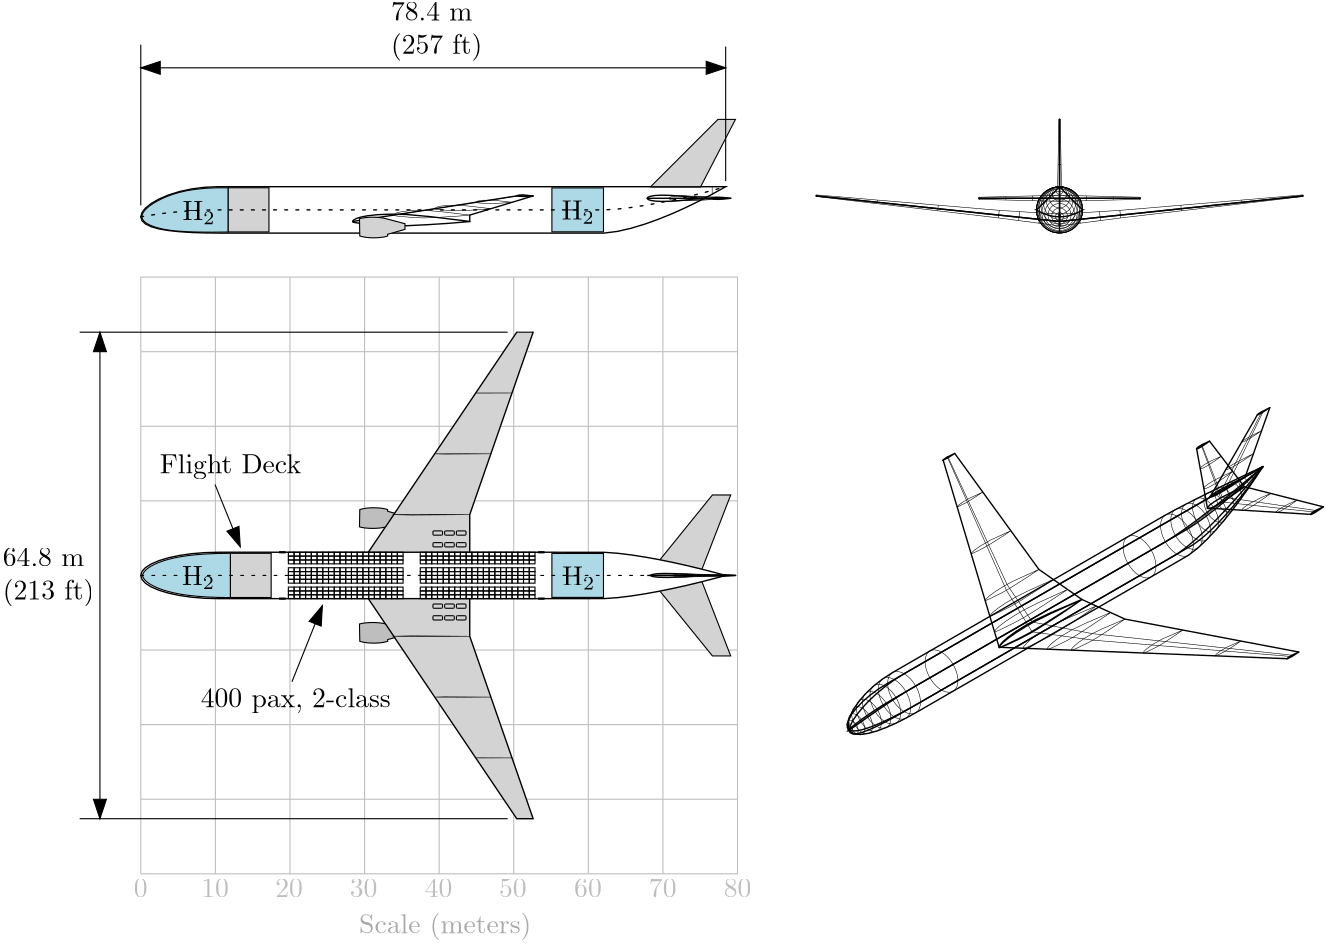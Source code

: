 <?xml version="1.0"?>
<!DOCTYPE ipe SYSTEM "ipe.dtd">
<ipe version="70218" creator="Ipe 7.2.26">
<info created="D:20221212031703" modified="D:20221212045056"/>
<ipestyle>
<opacity name="10%" value="0.1"/>
<opacity name="20%" value="0.2"/>
<opacity name="30%" value="0.3"/>
<opacity name="40%" value="0.4"/>
<opacity name="50%" value="0.5"/>
<opacity name="60%" value="0.6"/>
<opacity name="70%" value="0.7"/>
<opacity name="80%" value="0.8"/>
<opacity name="90%" value="0.9"/>
<layout paper="576 576" origin="0 0" frame="576 576" crop="no"/>
<pathstyle cap="0" join="0" fillrule="wind"/>
</ipestyle>
<ipestyle name="basic">
<symbol name="arrow/arc(spx)">
<path stroke="sym-stroke" fill="sym-stroke" pen="sym-pen">
0 0 m
-1 0.333 l
-1 -0.333 l
h
</path>
</symbol>
<symbol name="arrow/farc(spx)">
<path stroke="sym-stroke" fill="white" pen="sym-pen">
0 0 m
-1 0.333 l
-1 -0.333 l
h
</path>
</symbol>
<symbol name="arrow/ptarc(spx)">
<path stroke="sym-stroke" fill="sym-stroke" pen="sym-pen">
0 0 m
-1 0.333 l
-0.8 0 l
-1 -0.333 l
h
</path>
</symbol>
<symbol name="arrow/fptarc(spx)">
<path stroke="sym-stroke" fill="white" pen="sym-pen">
0 0 m
-1 0.333 l
-0.8 0 l
-1 -0.333 l
h
</path>
</symbol>
<symbol name="mark/disk(sx)" transformations="translations">
<path fill="sym-stroke">
0.6 0 0 0.6 0 0 e
</path>
</symbol>
<symbol name="mark/circle(sx)" transformations="translations">
<path fill="sym-stroke">
0.6 0 0 0.6 0 0 e
0.4 0 0 0.4 0 0 e
</path>
</symbol>
<symbol name="mark/fdisk(sfx)" transformations="translations">
<group>
<path fill="sym-fill">
0.5 0 0 0.5 0 0 e
</path>
<path fill="sym-stroke" fillrule="eofill">
0.6 0 0 0.6 0 0 e
0.4 0 0 0.4 0 0 e
</path>
</group>
</symbol>
<symbol name="mark/box(sx)" transformations="translations">
<path fill="sym-stroke" fillrule="eofill">
-0.6 -0.6 m
0.6 -0.6 l
0.6 0.6 l
-0.6 0.6 l
h
-0.4 -0.4 m
0.4 -0.4 l
0.4 0.4 l
-0.4 0.4 l
h
</path>
</symbol>
<symbol name="mark/square(sx)" transformations="translations">
<path fill="sym-stroke">
-0.6 -0.6 m
0.6 -0.6 l
0.6 0.6 l
-0.6 0.6 l
h
</path>
</symbol>
<symbol name="mark/fsquare(sfx)" transformations="translations">
<group>
<path fill="sym-fill">
-0.5 -0.5 m
0.5 -0.5 l
0.5 0.5 l
-0.5 0.5 l
h
</path>
<path fill="sym-stroke" fillrule="eofill">
-0.6 -0.6 m
0.6 -0.6 l
0.6 0.6 l
-0.6 0.6 l
h
-0.4 -0.4 m
0.4 -0.4 l
0.4 0.4 l
-0.4 0.4 l
h
</path>
</group>
</symbol>
<symbol name="mark/cross(sx)" transformations="translations">
<group>
<path fill="sym-stroke">
-0.43 -0.57 m
0.57 0.43 l
0.43 0.57 l
-0.57 -0.43 l
h
</path>
<path fill="sym-stroke">
-0.43 0.57 m
0.57 -0.43 l
0.43 -0.57 l
-0.57 0.43 l
h
</path>
</group>
</symbol>
<symbol name="arrow/fnormal(spx)">
<path stroke="sym-stroke" fill="white" pen="sym-pen">
0 0 m
-1 0.333 l
-1 -0.333 l
h
</path>
</symbol>
<symbol name="arrow/pointed(spx)">
<path stroke="sym-stroke" fill="sym-stroke" pen="sym-pen">
0 0 m
-1 0.333 l
-0.8 0 l
-1 -0.333 l
h
</path>
</symbol>
<symbol name="arrow/fpointed(spx)">
<path stroke="sym-stroke" fill="white" pen="sym-pen">
0 0 m
-1 0.333 l
-0.8 0 l
-1 -0.333 l
h
</path>
</symbol>
<symbol name="arrow/linear(spx)">
<path stroke="sym-stroke" pen="sym-pen">
-1 0.333 m
0 0 l
-1 -0.333 l
</path>
</symbol>
<symbol name="arrow/fdouble(spx)">
<path stroke="sym-stroke" fill="white" pen="sym-pen">
0 0 m
-1 0.333 l
-1 -0.333 l
h
-1 0 m
-2 0.333 l
-2 -0.333 l
h
</path>
</symbol>
<symbol name="arrow/double(spx)">
<path stroke="sym-stroke" fill="sym-stroke" pen="sym-pen">
0 0 m
-1 0.333 l
-1 -0.333 l
h
-1 0 m
-2 0.333 l
-2 -0.333 l
h
</path>
</symbol>
<symbol name="arrow/mid-normal(spx)">
<path stroke="sym-stroke" fill="sym-stroke" pen="sym-pen">
0.5 0 m
-0.5 0.333 l
-0.5 -0.333 l
h
</path>
</symbol>
<symbol name="arrow/mid-fnormal(spx)">
<path stroke="sym-stroke" fill="white" pen="sym-pen">
0.5 0 m
-0.5 0.333 l
-0.5 -0.333 l
h
</path>
</symbol>
<symbol name="arrow/mid-pointed(spx)">
<path stroke="sym-stroke" fill="sym-stroke" pen="sym-pen">
0.5 0 m
-0.5 0.333 l
-0.3 0 l
-0.5 -0.333 l
h
</path>
</symbol>
<symbol name="arrow/mid-fpointed(spx)">
<path stroke="sym-stroke" fill="white" pen="sym-pen">
0.5 0 m
-0.5 0.333 l
-0.3 0 l
-0.5 -0.333 l
h
</path>
</symbol>
<symbol name="arrow/mid-double(spx)">
<path stroke="sym-stroke" fill="sym-stroke" pen="sym-pen">
1 0 m
0 0.333 l
0 -0.333 l
h
0 0 m
-1 0.333 l
-1 -0.333 l
h
</path>
</symbol>
<symbol name="arrow/mid-fdouble(spx)">
<path stroke="sym-stroke" fill="white" pen="sym-pen">
1 0 m
0 0.333 l
0 -0.333 l
h
0 0 m
-1 0.333 l
-1 -0.333 l
h
</path>
</symbol>
<anglesize name="22.5 deg" value="22.5"/>
<anglesize name="30 deg" value="30"/>
<anglesize name="45 deg" value="45"/>
<anglesize name="60 deg" value="60"/>
<anglesize name="90 deg" value="90"/>
<arrowsize name="large" value="10"/>
<arrowsize name="small" value="5"/>
<arrowsize name="tiny" value="3"/>
<color name="blue" value="0 0 1"/>
<color name="brown" value="0.647 0.165 0.165"/>
<color name="darkblue" value="0 0 0.545"/>
<color name="darkcyan" value="0 0.545 0.545"/>
<color name="darkgray" value="0.663"/>
<color name="darkgreen" value="0 0.392 0"/>
<color name="darkmagenta" value="0.545 0 0.545"/>
<color name="darkorange" value="1 0.549 0"/>
<color name="darkred" value="0.545 0 0"/>
<color name="gold" value="1 0.843 0"/>
<color name="gray" value="0.745"/>
<color name="green" value="0 1 0"/>
<color name="lightblue" value="0.678 0.847 0.902"/>
<color name="lightcyan" value="0.878 1 1"/>
<color name="lightgray" value="0.827"/>
<color name="lightgreen" value="0.565 0.933 0.565"/>
<color name="lightyellow" value="1 1 0.878"/>
<color name="navy" value="0 0 0.502"/>
<color name="orange" value="1 0.647 0"/>
<color name="pink" value="1 0.753 0.796"/>
<color name="purple" value="0.627 0.125 0.941"/>
<color name="red" value="1 0 0"/>
<color name="seagreen" value="0.18 0.545 0.341"/>
<color name="turquoise" value="0.251 0.878 0.816"/>
<color name="violet" value="0.933 0.51 0.933"/>
<color name="yellow" value="1 1 0"/>
<dashstyle name="dash dot dotted" value="[4 2 1 2 1 2] 0"/>
<dashstyle name="dash dotted" value="[4 2 1 2] 0"/>
<dashstyle name="dashed" value="[4] 0"/>
<dashstyle name="dotted" value="[1 3] 0"/>
<gridsize name="10 pts (~3.5 mm)" value="10"/>
<gridsize name="14 pts (~5 mm)" value="14"/>
<gridsize name="16 pts (~6 mm)" value="16"/>
<gridsize name="20 pts (~7 mm)" value="20"/>
<gridsize name="28 pts (~10 mm)" value="28"/>
<gridsize name="32 pts (~12 mm)" value="32"/>
<gridsize name="4 pts" value="4"/>
<gridsize name="56 pts (~20 mm)" value="56"/>
<gridsize name="8 pts (~3 mm)" value="8"/>
<opacity name="10%" value="0.1"/>
<opacity name="30%" value="0.3"/>
<opacity name="50%" value="0.5"/>
<opacity name="75%" value="0.75"/>
<pen name="fat" value="1.2"/>
<pen name="heavier" value="0.8"/>
<pen name="ultrafat" value="2"/>
<symbolsize name="large" value="5"/>
<symbolsize name="small" value="2"/>
<symbolsize name="tiny" value="1.1"/>
<textsize name="Huge" value="\Huge"/>
<textsize name="LARGE" value="\LARGE"/>
<textsize name="Large" value="\Large"/>
<textsize name="footnote" value="\footnotesize"/>
<textsize name="huge" value="\huge"/>
<textsize name="large" value="\large"/>
<textsize name="script" value="\scriptsize"/>
<textsize name="small" value="\small"/>
<textsize name="tiny" value="\tiny"/>
<textstyle name="center" begin="\begin{center}" end="\end{center}"/>
<textstyle name="item" begin="\begin{itemize}\item{}" end="\end{itemize}"/>
<textstyle name="itemize" begin="\begin{itemize}" end="\end{itemize}"/>
<tiling name="falling" angle="-60" step="4" width="1"/>
<tiling name="rising" angle="30" step="4" width="1"/>
</ipestyle>
<page>
<layer name="alpha"/>
<layer name="beta"/>
<layer name="gamma"/>
<layer name="delta"/>
<view layers="beta gamma delta" active="delta"/>
<path layer="delta" matrix="1 0 0 1 32 0" stroke="gray">
58.6787 58.308 m
58.6787 273.124 l
85.5306 273.124 l
85.5306 58.308 l
112.383 58.308 l
112.383 273.124 l
139.235 273.124 l
139.235 58.308 l
166.086 58.308 l
166.086 273.124 l
192.938 273.124 l
192.938 58.308 l
219.79 58.308 l
219.79 273.124 l
246.642 273.124 l
246.642 58.308 l
273.494 58.308 l
273.494 273.124 l
58.6787 273.124 l
58.6787 246.272 l
273.494 246.272 l
273.494 219.42 l
58.6787 219.42 l
58.6787 192.568 l
273.494 192.568 l
273.494 165.716 l
58.6787 165.716 l
58.6787 138.864 l
273.494 138.864 l
273.494 112.012 l
58.6787 112.012 l
58.6787 85.16 l
273.494 85.16 l
273.494 58.308 l
58.6787 58.308 l
</path>
<path layer="beta" stroke="0" fill="1" pen="0.5" cap="1">
90.6787 294.814 m
91.1023 293.44 l
92.3602 292.252 l
94.4143 291.266 l
97.2021 290.483 l
100.639 289.888 l
104.62 289.462 l
109.025 289.181 l
113.72 289.021 l
118.562 288.97 l
137.609 288.97 l
238.442 288.97 l
257.489 288.97 l
262.35 289.589 l
267.21 290.719 l
272.071 292.183 l
276.931 293.917 l
281.792 295.884 l
286.652 298.058 l
291.513 300.423 l
296.373 302.963 l
301.234 305.666 l
296.373 305.666 l
291.513 305.666 l
286.652 305.666 l
281.792 305.666 l
276.931 305.666 l
272.071 305.666 l
267.21 305.666 l
262.35 305.666 l
257.489 305.666 l
238.442 305.666 l
137.609 305.666 l
118.562 305.666 l
113.72 305.464 l
109.025 304.87 l
104.62 303.922 l
100.639 302.679 l
97.2021 301.215 l
94.4143 299.614 l
92.3602 297.962 l
91.1023 296.339 l
h
</path>
<path stroke="0" fill="lightgray" pen="0.5" cap="1">
226.02 253.29 m
211.252 231.396 l
196.485 209.503 l
181.718 187.609 l
176.795 180.311 l
171.873 173.014 l
166.95 165.716 l
171.873 158.418 l
176.795 151.12 l
181.718 143.822 l
196.485 121.929 l
211.252 100.035 l
226.02 78.142 l
231.921 78.142 l
224.314 100.035 l
216.707 121.929 l
209.1 143.822 l
209.1 151.12 l
209.1 158.418 l
209.1 165.716 l
209.1 173.014 l
209.1 180.311 l
209.1 187.609 l
216.707 209.503 l
224.314 231.396 l
231.921 253.29 l
</path>
<path stroke="0" fill="gray">
182.05 188.132 m
178.709 183.149 l
176.237 182.475
171.871 182.495
169.405 183.194 c
169.516 189.432 l
172.194 190.299
176.856 190.309
179.538 189.453 c
179.555 188.805 l
h
</path>
<path matrix="1 0 0 -1 -0 331.432" stroke="0" fill="gray">
182.05 188.132 m
178.709 183.149 l
176.237 182.475
171.871 182.495
169.405 183.194 c
169.516 189.432 l
172.194 190.299
176.856 190.309
179.538 189.453 c
179.555 188.805 l
h
</path>
<path stroke="black" fill="lightgray">
296.459 136.743 m
303.048 136.743 l
299.305 146.4 l
295.563 156.058 l
291.821 165.716 l
295.563 175.373 l
299.305 185.031 l
303.048 194.689 l
296.459 194.689 l
288.638 185.031 l
280.818 175.373 l
272.997 165.716 l
280.818 156.058 l
288.638 146.4 l
h
</path>
<path stroke="0" fill="1" pen="0.5" cap="1">
90.6787 165.716 m
91.1023 167.144 l
92.3602 168.534 l
94.4143 169.846 l
97.2021 171.039 l
100.639 172.077 l
104.62 172.925 l
109.025 173.552 l
113.72 173.936 l
118.562 174.064 l
137.609 174.064 l
238.442 174.064 l
257.489 174.047 l
262.35 173.701 l
267.21 173.106 l
272.071 172.353 l
276.931 171.474 l
281.792 170.489 l
286.652 169.412 l
291.513 168.253 l
296.373 167.018 l
301.234 165.716 l
296.373 164.413 l
291.513 163.179 l
286.652 162.02 l
281.792 160.942 l
276.931 159.958 l
272.071 159.079 l
267.21 158.326 l
262.35 157.731 l
257.489 157.384 l
238.442 157.368 l
137.609 157.368 l
118.562 157.368 l
113.72 157.495 l
109.025 157.879 l
104.62 158.507 l
100.639 159.354 l
97.2021 160.392 l
94.4143 161.586 l
92.3602 162.897 l
91.1023 164.287 l
h
</path>
<group layer="alpha" matrix="1 0 0 -1 0 576">
<path fill="1">
0 576 m
576 576 l
576 0 l
0 0 l
h
</path>
</group>
<group matrix="1 0 0 -1 0 576">
<group>
<path stroke="0.949" fill="0.917 0.917 0.949" join="0">
288.362 277.215 m
288.362 277.215 l
288.362 31.922 l
288.362 31.922 l
</path>
</group>
</group>
<group matrix="1 0 0 -1 0 576">
<group>
<path stroke="0.901" fill="0.917 0.917 0.949" join="0">
43.0691 277.215 m
288.362 277.215 l
288.362 31.922 l
43.0691 31.922 l
</path>
</group>
</group>
<group matrix="1 0 0 -1 0 576">
<group>
<path stroke="0.925" fill="0.917 0.917 0.949" join="0">
43.0691 277.215 m
288.362 277.215 l
288.362 277.215 l
43.0691 277.215 l
</path>
</group>
</group>
<group matrix="1 0 0 -1 0 576">
<group>
<path stroke="1" pen="1.25" cap="1">
288.362 277.215 m
43.0691 277.215 l
</path>
</group>
<group>
<path stroke="1">
58.6787 277.215 m
58.6787 277.215 l
58.6787 31.922 l
</path>
<path stroke="1">
85.5306 277.215 m
85.5306 277.215 l
85.5306 31.922 l
</path>
<path stroke="1">
112.383 277.215 m
112.383 277.215 l
112.383 31.922 l
</path>
<path stroke="1">
139.235 277.215 m
139.235 277.215 l
139.235 31.922 l
</path>
<path stroke="1">
166.086 277.215 m
166.086 277.215 l
166.086 31.922 l
</path>
<path stroke="1">
192.938 277.215 m
192.938 277.215 l
192.938 31.922 l
</path>
<path stroke="1">
219.79 277.215 m
219.79 277.215 l
219.79 31.922 l
</path>
<path stroke="1">
246.642 277.215 m
246.642 277.215 l
246.642 31.922 l
</path>
<path stroke="1">
273.494 277.215 m
273.494 277.215 l
273.494 31.922 l
</path>
</group>
<group>
<group>
<path stroke="1" cap="1">
</path>
</group>
<group>
<path stroke="0.149" pen="1.25" cap="1">
58.6787 277.215 m
58.6787 277.215 l
</path>
</group>
</group>
<group>
<group>
<path stroke="1" cap="1">
</path>
</group>
<group>
<path stroke="0.149" pen="1.25" cap="1">
85.5306 277.215 m
85.5306 277.215 l
</path>
</group>
</group>
<group>
<group>
<path stroke="1" cap="1">
</path>
</group>
<group>
<path stroke="0.149" pen="1.25" cap="1">
112.383 277.215 m
112.383 277.215 l
</path>
</group>
</group>
<group>
<group>
<path stroke="1" cap="1">
</path>
</group>
<group>
<path stroke="0.149" pen="1.25" cap="1">
139.235 277.215 m
139.235 277.215 l
</path>
</group>
</group>
<group>
<group>
<path stroke="1" cap="1">
</path>
</group>
<group>
<path stroke="0.149" pen="1.25" cap="1">
166.086 277.215 m
166.086 277.215 l
</path>
</group>
</group>
<group>
<group>
<path stroke="1" cap="1">
</path>
</group>
<group>
<path stroke="0.149" pen="1.25" cap="1">
192.938 277.215 m
192.938 277.215 l
</path>
</group>
</group>
<group>
<group>
<path stroke="1" cap="1">
</path>
</group>
<group>
<path stroke="0.149" pen="1.25" cap="1">
219.79 277.215 m
219.79 277.215 l
</path>
</group>
</group>
<group>
<group>
<path stroke="1" cap="1">
</path>
</group>
<group>
<path stroke="0.149" pen="1.25" cap="1">
246.642 277.215 m
246.642 277.215 l
</path>
</group>
</group>
<group>
<group>
<path stroke="1" cap="1">
</path>
</group>
<group>
<path stroke="0.149" pen="1.25" cap="1">
273.494 277.215 m
273.494 277.215 l
</path>
</group>
</group>
</group>
<group matrix="1 0 0 -1 0 576">
<group>
<path stroke="1" pen="1.25" cap="1">
43.0691 277.215 m
43.0691 277.215 l
</path>
</group>
</group>
<group matrix="1 0 0 -1 0 576">
<group>
<path stroke="1" pen="1.25" cap="1">
43.0691 277.215 m
43.0691 31.922 l
</path>
</group>
<group>
<group matrix="0 -0.12 -0.12 0 16.9821 170.589">
</group>
</group>
<group>
<path stroke="1">
43.0691 247.238 m
288.362 247.238 l
288.362 247.238 l
</path>
<path stroke="1">
43.0691 220.386 m
288.362 220.386 l
288.362 220.386 l
</path>
<path stroke="1">
43.0691 193.534 m
288.362 193.534 l
288.362 193.534 l
</path>
<path stroke="1">
43.0691 166.682 m
288.362 166.682 l
288.362 166.682 l
</path>
<path stroke="1">
43.0691 139.83 m
288.362 139.83 l
288.362 139.83 l
</path>
<path stroke="1">
43.0691 112.978 m
288.362 112.978 l
288.362 112.978 l
</path>
<path stroke="1">
43.0691 86.1258 m
288.362 86.1258 l
288.362 86.1258 l
</path>
<path stroke="1">
43.0691 59.2739 m
288.362 59.2739 l
288.362 59.2739 l
</path>
</group>
<group>
<group>
<path stroke="1" cap="1">
</path>
</group>
<group>
<path stroke="0.149" pen="1.25" cap="1">
45.0315 247.238 m
39.1444 247.238 l
</path>
</group>
<group>
<group matrix="0.11 0 0 -0.11 20.6081 255.111">
</group>
</group>
</group>
<group>
<group>
<path stroke="1" cap="1">
</path>
</group>
<group>
<path stroke="0.149" pen="1.25" cap="1">
45.0315 220.386 m
39.1444 220.386 l
</path>
</group>
<group>
<group matrix="0.11 0 0 -0.11 20.6081 228.259">
</group>
</group>
</group>
<group>
<group>
<path stroke="1" cap="1">
</path>
</group>
<group>
<path stroke="0.149" pen="1.25" cap="1">
45.0315 193.534 m
39.1444 193.534 l
</path>
</group>
<group>
<group matrix="0.11 0 0 -0.11 20.6081 201.407">
</group>
</group>
</group>
<group>
<group>
<path stroke="1" cap="1">
</path>
</group>
<group>
<path stroke="0.149" pen="1.25" cap="1">
45.0315 166.682 m
39.1444 166.682 l
</path>
</group>
<group>
<group matrix="0.11 0 0 -0.11 26.879 174.555">
</group>
</group>
</group>
<group>
<group>
<path stroke="1" cap="1">
</path>
</group>
<group>
<path stroke="0.149" pen="1.25" cap="1">
45.0315 139.83 m
39.1444 139.83 l
</path>
</group>
<group>
<group matrix="0.11 0 0 -0.11 23.8204 147.703">
</group>
</group>
</group>
<group>
<group>
<path stroke="1" cap="1">
</path>
</group>
<group>
<path stroke="0.149" pen="1.25" cap="1">
45.0315 112.978 m
39.1444 112.978 l
</path>
</group>
<group>
<group matrix="0.11 0 0 -0.11 23.8204 120.851">
</group>
</group>
</group>
<group>
<group>
<path stroke="1" cap="1">
</path>
</group>
<group>
<path stroke="0.149" pen="1.25" cap="1">
45.0315 86.1258 m
39.1444 86.1258 l
</path>
</group>
<group>
<group matrix="0.11 0 0 -0.11 23.8204 93.9994">
</group>
</group>
</group>
<group>
<group>
<path stroke="1" cap="1">
</path>
</group>
<group>
<path stroke="0.149" pen="1.25" cap="1">
45.0315 59.2739 m
39.1444 59.2739 l
</path>
</group>
<group>
<group matrix="0.11 0 0 -0.11 23.8204 67.1475">
</group>
</group>
</group>
</group>
<group matrix="1 0 0 -1 0 576">
<group>
<path stroke="0.949" fill="0.917 0.917 0.949" join="0">
544.078 277.215 m
298.785 277.215 l
298.785 31.922 l
544.078 31.922 l
</path>
</group>
</group>
<group matrix="1 0 0 -1 0 576">
<group>
<path stroke="0.901" fill="0.917 0.917 0.949" join="0">
544.078 277.215 m
544.078 277.215 l
544.078 31.922 l
544.078 31.922 l
</path>
</group>
</group>
<group matrix="1 0 0 -1 0 576">
<group>
<path stroke="0.925" fill="0.917 0.917 0.949" join="0">
544.078 277.215 m
544.078 277.215 l
298.785 277.215 l
298.785 277.215 l
</path>
</group>
</group>
<group matrix="1 0 0 -1 0 576">
<group>
<path stroke="1" pen="1.25" cap="1">
298.785 277.215 m
298.785 277.215 l
</path>
</group>
</group>
<group matrix="1 0 0 -1 0 576">
<group>
<path stroke="1" pen="1.25" cap="1">
544.078 277.215 m
298.785 277.215 l
</path>
</group>
<group>
<path stroke="1">
528.839 31.922 m
528.839 277.215 l
528.839 277.215 l
</path>
<path stroke="1">
501.987 31.922 m
501.987 277.215 l
501.987 277.215 l
</path>
<path stroke="1">
475.135 31.922 m
475.135 277.215 l
475.135 277.215 l
</path>
<path stroke="1">
448.283 31.922 m
448.283 277.215 l
448.283 277.215 l
</path>
<path stroke="1">
421.431 31.922 m
421.431 277.215 l
421.431 277.215 l
</path>
<path stroke="1">
394.579 31.922 m
394.579 277.215 l
394.579 277.215 l
</path>
<path stroke="1">
367.727 31.922 m
367.727 277.215 l
367.727 277.215 l
</path>
<path stroke="1">
340.876 31.922 m
340.876 277.215 l
340.876 277.215 l
</path>
<path stroke="1">
314.024 31.922 m
314.024 277.215 l
314.024 277.215 l
</path>
</group>
<group>
<group>
<path stroke="1" cap="1">
</path>
</group>
<group>
<path stroke="0.149" pen="1.25" cap="1">
528.839 277.215 m
528.839 277.215 l
</path>
</group>
</group>
<group>
<group>
<path stroke="1" cap="1">
</path>
</group>
<group>
<path stroke="0.149" pen="1.25" cap="1">
501.987 277.215 m
501.987 277.215 l
</path>
</group>
</group>
<group>
<group>
<path stroke="1" cap="1">
</path>
</group>
<group>
<path stroke="0.149" pen="1.25" cap="1">
475.135 277.215 m
475.135 277.215 l
</path>
</group>
</group>
<group>
<group>
<path stroke="1" cap="1">
</path>
</group>
<group>
<path stroke="0.149" pen="1.25" cap="1">
448.283 277.215 m
448.283 277.215 l
</path>
</group>
</group>
<group>
<group>
<path stroke="1" cap="1">
</path>
</group>
<group>
<path stroke="0.149" pen="1.25" cap="1">
421.431 277.215 m
421.431 277.215 l
</path>
</group>
</group>
<group>
<group>
<path stroke="1" cap="1">
</path>
</group>
<group>
<path stroke="0.149" pen="1.25" cap="1">
394.579 277.215 m
394.579 277.215 l
</path>
</group>
</group>
<group>
<group>
<path stroke="1" cap="1">
</path>
</group>
<group>
<path stroke="0.149" pen="1.25" cap="1">
367.727 277.215 m
367.727 277.215 l
</path>
</group>
</group>
<group>
<group>
<path stroke="1" cap="1">
</path>
</group>
<group>
<path stroke="0.149" pen="1.25" cap="1">
340.876 277.215 m
340.876 277.215 l
</path>
</group>
</group>
<group>
<group>
<path stroke="1" cap="1">
</path>
</group>
<group>
<path stroke="0.149" pen="1.25" cap="1">
314.024 277.215 m
314.024 277.215 l
</path>
</group>
</group>
</group>
<group matrix="1 0 0 -1 0 576">
<group>
<path stroke="1" pen="1.25" cap="1">
544.078 277.215 m
544.078 31.922 l
</path>
</group>
<group>
<path stroke="1">
544.078 247.238 m
544.078 247.238 l
298.785 247.238 l
</path>
<path stroke="1">
544.078 220.386 m
544.078 220.386 l
298.785 220.386 l
</path>
<path stroke="1">
544.078 193.534 m
544.078 193.534 l
298.785 193.534 l
</path>
<path stroke="1">
544.078 166.682 m
544.078 166.682 l
298.785 166.682 l
</path>
<path stroke="1">
544.078 139.83 m
544.078 139.83 l
298.785 139.83 l
</path>
<path stroke="1">
544.078 112.978 m
544.078 112.978 l
298.785 112.978 l
</path>
<path stroke="1">
544.078 86.1258 m
544.078 86.1258 l
298.785 86.1258 l
</path>
<path stroke="1">
544.078 59.2739 m
544.078 59.2739 l
298.785 59.2739 l
</path>
</group>
<group>
<group>
<path stroke="1" cap="1">
</path>
</group>
<group>
<path stroke="0.149" pen="1.25" cap="1">
544.078 247.238 m
544.078 247.238 l
</path>
</group>
</group>
<group>
<group>
<path stroke="1" cap="1">
</path>
</group>
<group>
<path stroke="0.149" pen="1.25" cap="1">
544.078 220.386 m
544.078 220.386 l
</path>
</group>
</group>
<group>
<group>
<path stroke="1" cap="1">
</path>
</group>
<group>
<path stroke="0.149" pen="1.25" cap="1">
544.078 193.534 m
544.078 193.534 l
</path>
</group>
</group>
<group>
<group>
<path stroke="1" cap="1">
</path>
</group>
<group>
<path stroke="0.149" pen="1.25" cap="1">
544.078 166.682 m
544.078 166.682 l
</path>
</group>
</group>
<group>
<group>
<path stroke="1" cap="1">
</path>
</group>
<group>
<path stroke="0.149" pen="1.25" cap="1">
544.078 139.83 m
544.078 139.83 l
</path>
</group>
</group>
<group>
<group>
<path stroke="1" cap="1">
</path>
</group>
<group>
<path stroke="0.149" pen="1.25" cap="1">
544.078 112.978 m
544.078 112.978 l
</path>
</group>
</group>
<group>
<group>
<path stroke="1" cap="1">
</path>
</group>
<group>
<path stroke="0.149" pen="1.25" cap="1">
544.078 86.1258 m
544.078 86.1258 l
</path>
</group>
</group>
<group>
<group>
<path stroke="1" cap="1">
</path>
</group>
<group>
<path stroke="0.149" pen="1.25" cap="1">
544.078 59.2739 m
544.078 59.2739 l
</path>
</group>
</group>
</group>
<group matrix="1 0 0 -1 0 576">
<group>
<path stroke="0.949" fill="0.917 0.917 0.949" join="0">
288.362 532.931 m
288.362 287.638 l
288.362 287.638 l
</path>
</group>
</group>
<group matrix="1 0 0 -1 0 576">
<group>
<path stroke="0.901" fill="0.917 0.917 0.949" join="0">
43.0691 287.638 m
288.362 287.638 l
288.362 287.638 l
</path>
</group>
</group>
<group matrix="1 0 0 -1 0 576">
<group>
<path stroke="0.925" fill="0.917 0.917 0.949" join="0">
43.0691 532.931 m
288.362 532.931 l
288.362 287.638 l
43.0691 287.638 l
</path>
</group>
</group>
<group matrix="1 0 0 -1 0 576">
<group>
<path stroke="1" pen="1.25" cap="1">
288.362 532.931 m
43.0691 532.931 l
</path>
</group>
<group>
<group matrix="0.12 0 0 -0.12 149.336 563.938">
</group>
</group>
<group>
<path stroke="1">
58.6787 532.931 m
58.6787 287.638 l
58.6787 287.638 l
</path>
<path stroke="1">
85.5306 532.931 m
85.5306 287.638 l
85.5306 287.638 l
</path>
<path stroke="1">
112.383 532.931 m
112.383 287.638 l
112.383 287.638 l
</path>
<path stroke="1">
139.235 532.931 m
139.235 287.638 l
139.235 287.638 l
</path>
<path stroke="1">
166.086 532.931 m
166.086 287.638 l
166.086 287.638 l
</path>
<path stroke="1">
192.938 532.931 m
192.938 287.638 l
192.938 287.638 l
</path>
<path stroke="1">
219.79 532.931 m
219.79 287.638 l
219.79 287.638 l
</path>
<path stroke="1">
246.642 532.931 m
246.642 287.638 l
246.642 287.638 l
</path>
<path stroke="1">
273.494 532.931 m
273.494 287.638 l
273.494 287.638 l
</path>
</group>
<group>
<group>
<path stroke="1" cap="1">
</path>
</group>
<group>
<path stroke="0.149" pen="1.25" cap="1">
58.6787 530.969 m
58.6787 536.856 l
</path>
</group>
<group>
<group matrix="0.11 0 0 -0.11 55.6202 553.936">
</group>
</group>
</group>
<group>
<group>
<path stroke="1" cap="1">
</path>
</group>
<group>
<path stroke="0.149" pen="1.25" cap="1">
85.5306 530.969 m
85.5306 536.856 l
</path>
</group>
<group>
<group matrix="0.11 0 0 -0.11 79.4136 553.936">
</group>
</group>
</group>
<group>
<group>
<path stroke="1" cap="1">
</path>
</group>
<group>
<path stroke="0.149" pen="1.25" cap="1">
112.383 530.969 m
112.383 536.856 l
</path>
</group>
<group>
<group matrix="0.11 0 0 -0.11 106.266 553.936">
</group>
</group>
</group>
<group>
<group>
<path stroke="1" cap="1">
</path>
</group>
<group>
<path stroke="0.149" pen="1.25" cap="1">
139.235 530.969 m
139.235 536.856 l
</path>
</group>
<group>
<group matrix="0.11 0 0 -0.11 133.118 553.936">
</group>
</group>
</group>
<group>
<group>
<path stroke="1" cap="1">
</path>
</group>
<group>
<path stroke="0.149" pen="1.25" cap="1">
166.086 530.969 m
166.086 536.856 l
</path>
</group>
<group>
<group matrix="0.11 0 0 -0.11 159.969 553.936">
</group>
</group>
</group>
<group>
<group>
<path stroke="1" cap="1">
</path>
</group>
<group>
<path stroke="0.149" pen="1.25" cap="1">
192.938 530.969 m
192.938 536.856 l
</path>
</group>
<group>
<group matrix="0.11 0 0 -0.11 186.821 553.936">
</group>
</group>
</group>
<group>
<group>
<path stroke="1" cap="1">
</path>
</group>
<group>
<path stroke="0.149" pen="1.25" cap="1">
219.79 530.969 m
219.79 536.856 l
</path>
</group>
<group>
<group matrix="0.11 0 0 -0.11 213.673 553.936">
</group>
</group>
</group>
<group>
<group>
<path stroke="1" cap="1">
</path>
</group>
<group>
<path stroke="0.149" pen="1.25" cap="1">
246.642 530.969 m
246.642 536.856 l
</path>
</group>
<group>
<group matrix="0.11 0 0 -0.11 240.525 553.936">
</group>
</group>
</group>
<group>
<group>
<path stroke="1" cap="1">
</path>
</group>
<group>
<path stroke="0.149" pen="1.25" cap="1">
273.494 530.969 m
273.494 536.856 l
</path>
</group>
<group>
<group matrix="0.11 0 0 -0.11 267.377 553.936">
</group>
</group>
</group>
</group>
<group matrix="1 0 0 -1 0 576">
<group>
<path stroke="1" pen="1.25" cap="1">
43.0691 287.638 m
43.0691 532.931 l
</path>
</group>
<group>
<group matrix="0 -0.12 -0.12 0 16.9821 426.664">
</group>
</group>
<group>
<path stroke="1">
288.362 517.692 m
288.362 517.692 l
43.0691 517.692 l
</path>
<path stroke="1">
288.362 490.84 m
288.362 490.84 l
43.0691 490.84 l
</path>
<path stroke="1">
288.362 463.988 m
288.362 463.988 l
43.0691 463.988 l
</path>
<path stroke="1">
288.362 437.136 m
288.362 437.136 l
43.0691 437.136 l
</path>
<path stroke="1">
288.362 410.284 m
288.362 410.284 l
43.0691 410.284 l
</path>
<path stroke="1">
288.362 383.432 m
288.362 383.432 l
43.0691 383.432 l
</path>
<path stroke="1">
288.362 356.58 m
288.362 356.58 l
43.0691 356.58 l
</path>
<path stroke="1">
288.362 329.728 m
288.362 329.728 l
43.0691 329.728 l
</path>
<path stroke="1">
288.362 302.876 m
288.362 302.876 l
43.0691 302.876 l
</path>
</group>
<group>
<group>
<path stroke="1" cap="1">
</path>
</group>
<group>
<path stroke="0.149" pen="1.25" cap="1">
45.0315 517.692 m
39.1444 517.692 l
</path>
</group>
<group>
<group matrix="0.11 0 0 -0.11 20.6081 525.566">
</group>
</group>
</group>
<group>
<group>
<path stroke="1" cap="1">
</path>
</group>
<group>
<path stroke="0.149" pen="1.25" cap="1">
45.0315 490.84 m
39.1444 490.84 l
</path>
</group>
<group>
<group matrix="0.11 0 0 -0.11 20.6081 498.714">
</group>
</group>
</group>
<group>
<group>
<path stroke="1" cap="1">
</path>
</group>
<group>
<path stroke="0.149" pen="1.25" cap="1">
45.0315 463.988 m
39.1444 463.988 l
</path>
</group>
<group>
<group matrix="0.11 0 0 -0.11 20.6081 471.862">
</group>
</group>
</group>
<group>
<group>
<path stroke="1" cap="1">
</path>
</group>
<group>
<path stroke="0.149" pen="1.25" cap="1">
45.0315 437.136 m
39.1444 437.136 l
</path>
</group>
<group>
<group matrix="0.11 0 0 -0.11 20.6081 445.01">
</group>
</group>
</group>
<group>
<group>
<path stroke="1" cap="1">
</path>
</group>
<group>
<path stroke="0.149" pen="1.25" cap="1">
45.0315 410.284 m
39.1444 410.284 l
</path>
</group>
<group>
<group matrix="0.11 0 0 -0.11 26.879 418.158">
</group>
</group>
</group>
<group>
<group>
<path stroke="1" cap="1">
</path>
</group>
<group>
<path stroke="0.149" pen="1.25" cap="1">
45.0315 383.432 m
39.1444 383.432 l
</path>
</group>
<group>
<group matrix="0.11 0 0 -0.11 23.8204 391.306">
</group>
</group>
</group>
<group>
<group>
<path stroke="1" cap="1">
</path>
</group>
<group>
<path stroke="0.149" pen="1.25" cap="1">
45.0315 356.58 m
39.1444 356.58 l
</path>
</group>
<group>
<group matrix="0.11 0 0 -0.11 23.8204 364.454">
</group>
</group>
</group>
<group>
<group>
<path stroke="1" cap="1">
</path>
</group>
<group>
<path stroke="0.149" pen="1.25" cap="1">
45.0315 329.728 m
39.1444 329.728 l
</path>
</group>
<group>
<group matrix="0.11 0 0 -0.11 23.8204 337.602">
</group>
</group>
</group>
<group>
<group>
<path stroke="1" cap="1">
</path>
</group>
<group>
<path stroke="0.149" pen="1.25" cap="1">
45.0315 302.876 m
39.1444 302.876 l
</path>
</group>
<group>
<group matrix="0.11 0 0 -0.11 23.8204 310.75">
</group>
</group>
</group>
</group>
<group matrix="1 0 0 -1 0 576">
<group>
<path stroke="1" pen="1.25" cap="1">
43.0691 287.638 m
43.0691 287.638 l
</path>
</group>
</group>
<group layer="beta" matrix="1 0 0 -1 0 464">
<group>
<path stroke="0" pen="0.5" cap="1">
421.431 170.856 m
414.134 170.089 l
406.836 169.322 l
399.538 168.555 l
377.644 166.254 l
355.751 163.952 l
333.857 161.651 l
421.431 170.856 m
428.729 170.089 l
436.027 169.322 l
443.325 168.555 l
465.218 166.254 l
487.112 163.952 l
509.005 161.651 l
</path>
</group>
<group>
<path stroke="0" pen="0.5" cap="1">
421.431 170.856 m
414.134 170.089 l
406.836 169.322 l
399.538 168.555 l
377.644 166.254 l
355.751 163.952 l
333.857 161.651 l
421.431 170.856 m
428.729 170.089 l
436.027 169.322 l
443.325 168.555 l
465.218 166.254 l
487.112 163.952 l
509.005 161.651 l
</path>
</group>
<group>
<path stroke="0" pen="0.2" cap="1">
421.706 168.238 m
414.377 167.777 l
407.047 167.315 l
399.717 166.854 l
377.776 164.998 l
355.836 163.141 l
333.896 161.285 l
421.156 168.238 m
428.486 167.777 l
435.816 167.315 l
443.146 166.854 l
465.086 164.998 l
487.026 163.141 l
508.967 161.285 l
</path>
</group>
<group>
<path stroke="0" pen="0.2" cap="1">
421.266 172.427 m
413.988 171.476 l
406.709 170.526 l
399.431 169.575 l
377.565 167.007 l
355.7 164.439 l
333.834 161.871 l
421.596 172.427 m
428.875 171.476 l
436.154 170.526 l
443.432 169.575 l
465.298 167.007 l
487.163 164.439 l
509.028 161.871 l
</path>
</group>
<group>
<path stroke="0" pen="0.5" cap="1">
421.434 170.835 m
421.708 168.219 l
421.266 172.427 l
421.429 170.877 l
421.429 170.835 m
421.154 168.219 l
421.597 172.427 l
421.434 170.877 l
</path>
</group>
<group>
<path stroke="0" pen="0.2" cap="1">
414.135 170.07 m
414.378 167.76 l
413.988 171.477 l
414.132 170.107 l
428.727 170.07 m
428.484 167.76 l
428.875 171.477 l
428.731 170.107 l
</path>
</group>
<group>
<path stroke="0" pen="0.2" cap="1">
406.837 169.306 m
407.048 167.301 l
406.709 170.526 l
406.834 169.338 l
436.025 169.306 m
435.815 167.301 l
436.154 170.526 l
436.029 169.338 l
</path>
</group>
<group>
<path stroke="0" pen="0.2" cap="1">
399.539 168.541 m
399.718 166.842 l
399.431 169.576 l
399.536 168.568 l
443.323 168.541 m
443.145 166.842 l
443.432 169.576 l
443.326 168.568 l
</path>
</group>
<group>
<path stroke="0" pen="0.2" cap="1">
377.645 166.244 m
377.777 164.989 l
377.565 167.008 l
377.643 166.264 l
465.217 166.244 m
465.085 164.989 l
465.298 167.008 l
465.219 166.264 l
</path>
</group>
<group>
<path stroke="0" pen="0.2" cap="1">
355.752 163.946 m
355.837 163.135 l
355.7 164.44 l
355.75 163.959 l
487.111 163.946 m
487.026 163.135 l
487.163 164.44 l
487.112 163.959 l
</path>
</group>
<group>
<path stroke="0" pen="0.5" cap="1">
333.858 161.648 m
333.896 161.282 l
333.834 161.871 l
333.857 161.654 l
509.005 161.648 m
508.966 161.282 l
509.028 161.871 l
509.006 161.654 l
</path>
</group>
<group>
<path stroke="0" pen="0.5" cap="1">
421.431 162.508 m
411.774 162.508 l
402.116 162.508 l
392.458 162.508 l
421.431 162.508 m
431.089 162.508 l
440.747 162.508 l
450.404 162.508 l
</path>
</group>
<group>
<path stroke="0" pen="0.5" cap="1">
421.431 162.508 m
411.774 162.508 l
402.116 162.508 l
392.458 162.508 l
421.431 162.508 m
431.089 162.508 l
440.747 162.508 l
450.404 162.508 l
</path>
</group>
<group>
<path stroke="0" pen="0.2" cap="1">
421.431 161.415 m
411.774 161.652 l
402.116 161.889 l
392.458 162.125 l
421.431 161.415 m
431.089 161.652 l
440.747 161.889 l
450.404 162.125 l
</path>
</group>
<group>
<path stroke="0" pen="0.2" cap="1">
421.431 163.6 m
411.774 163.363 l
402.116 163.127 l
392.458 162.89 l
421.431 163.6 m
431.089 163.363 l
440.747 163.127 l
450.404 162.89 l
</path>
</group>
<group>
<path stroke="0" pen="0.5" cap="1">
421.431 162.484 m
421.431 161.378 l
421.431 163.637 l
421.431 162.531 l
421.431 162.484 m
421.431 161.378 l
421.431 163.637 l
421.431 162.531 l
</path>
</group>
<group>
<path stroke="0" pen="0.2" cap="1">
411.774 162.489 m
411.774 161.623 l
411.774 163.393 l
411.774 162.526 l
431.089 162.489 m
431.089 161.623 l
431.089 163.393 l
431.089 162.526 l
</path>
</group>
<group>
<path stroke="0" pen="0.2" cap="1">
402.116 162.494 m
402.116 161.867 l
402.116 163.148 l
402.116 162.521 l
440.747 162.494 m
440.747 161.867 l
440.747 163.148 l
440.747 162.521 l
</path>
</group>
<group>
<path stroke="0" pen="0.5" cap="1">
392.458 162.499 m
392.458 162.112 l
392.458 162.903 l
392.458 162.516 l
450.404 162.499 m
450.404 162.112 l
450.404 162.903 l
450.404 162.516 l
</path>
</group>
<group>
<path stroke="0" pen="0.5" cap="1">
421.431 158.334 m
421.431 150.258 l
421.431 142.183 l
421.431 134.107 l
</path>
</group>
<group>
<path stroke="0" pen="0.5" cap="1">
421.431 158.334 m
421.431 150.258 l
421.431 142.183 l
421.431 134.107 l
</path>
</group>
<group>
<path stroke="0" pen="0.2" cap="1">
422.128 158.334 m
421.977 150.258 l
421.826 142.183 l
421.675 134.107 l
</path>
</group>
<group>
<path stroke="0" pen="0.2" cap="1">
420.735 158.334 m
420.886 150.258 l
421.037 142.183 l
421.188 134.107 l
</path>
</group>
<group>
<path stroke="0" pen="0.5" cap="1">
421.446 158.334 m
422.152 158.334 l
420.711 158.334 l
421.416 158.334 l
</path>
</group>
<group>
<path stroke="0" pen="0.2" cap="1">
421.443 150.258 m
421.996 150.258 l
420.867 150.258 l
421.42 150.258 l
</path>
</group>
<group>
<path stroke="0" pen="0.2" cap="1">
421.44 142.183 m
421.84 142.183 l
421.023 142.183 l
421.423 142.183 l
</path>
</group>
<group>
<path stroke="0" pen="0.5" cap="1">
421.437 134.107 m
421.683 134.107 l
421.179 134.107 l
421.426 134.107 l
</path>
</group>
<group>
<path stroke="0" pen="0.5" cap="1">
421.431 169.186 m
420.003 169.111 l
418.613 168.893 l
417.301 168.56 l
416.108 168.151 l
415.07 167.716 l
414.222 167.308 l
413.595 166.975 l
413.211 166.757 l
413.083 166.682 l
413.083 166.682 l
413.083 166.682 l
413.1 166.682 l
413.446 166.372 l
414.041 165.807 l
414.795 165.075 l
415.673 164.208 l
416.658 163.225 l
417.735 162.138 l
418.895 160.955 l
420.129 159.685 l
421.431 158.334 l
</path>
</group>
<group>
<path stroke="0" pen="0.5" cap="1">
421.431 169.186 m
421.431 167.661 l
421.431 166.038 l
421.431 164.386 l
421.431 162.785 l
421.431 161.321 l
421.431 160.078 l
421.431 159.13 l
421.431 158.536 l
421.431 158.334 l
421.431 158.334 l
421.431 158.334 l
421.431 158.334 l
421.431 158.334 l
421.431 158.334 l
421.431 158.334 l
421.431 158.334 l
421.431 158.334 l
421.431 158.334 l
421.431 158.334 l
421.431 158.334 l
421.431 158.334 l
</path>
</group>
<group>
<path stroke="0" pen="0.5" cap="1">
421.431 169.186 m
422.86 169.111 l
424.25 168.893 l
425.561 168.56 l
426.755 168.151 l
427.793 167.716 l
428.64 167.308 l
429.268 166.975 l
429.652 166.757 l
429.78 166.682 l
429.78 166.682 l
429.78 166.682 l
429.763 166.682 l
429.416 166.372 l
428.822 165.807 l
428.068 165.075 l
427.189 164.208 l
426.205 163.225 l
425.128 162.138 l
423.968 160.955 l
422.734 159.685 l
421.431 158.334 l
</path>
</group>
<group>
<path stroke="0" pen="0.5" cap="1">
421.431 169.186 m
421.431 170.56 l
421.431 171.748 l
421.431 172.734 l
421.431 173.517 l
421.431 174.112 l
421.431 174.538 l
421.431 174.819 l
421.431 174.979 l
421.431 175.03 l
421.431 175.03 l
421.431 175.03 l
421.431 175.03 l
421.431 174.411 l
421.431 173.281 l
421.431 171.817 l
421.431 170.083 l
421.431 168.116 l
421.431 165.942 l
421.431 163.577 l
421.431 161.037 l
421.431 158.334 l
</path>
</group>
<group>
<path stroke="0" pen="0.2" cap="1">
421.431 169.186 m
421.431 169.111 l
421.431 168.893 l
421.431 168.56 l
421.431 168.151 l
421.431 167.716 l
421.431 167.308 l
421.431 166.975 l
421.431 166.757 l
421.431 166.682 l
421.431 166.682 l
421.431 166.682 l
421.431 166.682 l
421.431 166.372 l
421.431 165.807 l
421.431 165.075 l
421.431 164.208 l
421.431 163.225 l
421.431 162.138 l
421.431 160.955 l
421.431 159.685 l
421.431 158.334 l
</path>
</group>
<group>
<path stroke="0" pen="0.2" cap="1">
421.431 167.661 m
421.282 167.669 l
421.134 167.693 l
420.99 167.732 l
420.85 167.786 l
420.717 167.855 l
420.592 167.938 l
420.476 168.033 l
420.37 168.141 l
420.276 168.259 l
420.194 168.386 l
420.126 168.521 l
420.073 168.663 l
420.034 168.809 l
420.011 168.959 l
420.003 169.111 l
420.011 169.262 l
420.034 169.412 l
420.073 169.559 l
420.126 169.7 l
420.194 169.835 l
420.276 169.963 l
420.37 170.081 l
420.476 170.188 l
420.592 170.283 l
420.717 170.366 l
420.85 170.435 l
420.99 170.489 l
421.134 170.529 l
421.282 170.552 l
421.431 170.56 l
421.581 170.552 l
421.728 170.529 l
421.873 170.489 l
422.012 170.435 l
422.146 170.366 l
422.271 170.283 l
422.387 170.188 l
422.493 170.081 l
422.587 169.963 l
422.668 169.835 l
422.736 169.7 l
422.79 169.559 l
422.829 169.412 l
422.852 169.262 l
422.86 169.111 l
422.852 168.959 l
422.829 168.809 l
422.79 168.663 l
422.736 168.521 l
422.668 168.386 l
422.587 168.259 l
422.493 168.141 l
422.387 168.033 l
422.271 167.938 l
422.146 167.855 l
422.012 167.786 l
421.873 167.732 l
421.728 167.693 l
421.581 167.669 l
421.431 167.661 l
</path>
</group>
<group>
<path stroke="0" pen="0.2" cap="1">
421.431 166.038 m
421.137 166.054 l
420.845 166.1 l
420.56 166.178 l
420.285 166.285 l
420.022 166.42 l
419.775 166.583 l
419.545 166.771 l
419.337 166.983 l
419.151 167.215 l
418.991 167.466 l
418.857 167.732 l
418.751 168.011 l
418.675 168.3 l
418.628 168.595 l
418.613 168.893 l
418.628 169.192 l
418.675 169.487 l
418.751 169.775 l
418.857 170.054 l
418.991 170.321 l
419.151 170.571 l
419.337 170.804 l
419.545 171.015 l
419.775 171.203 l
420.022 171.366 l
420.285 171.502 l
420.56 171.609 l
420.845 171.686 l
421.137 171.733 l
421.431 171.748 l
421.726 171.733 l
422.017 171.686 l
422.302 171.609 l
422.578 171.502 l
422.841 171.366 l
423.088 171.203 l
423.317 171.015 l
423.526 170.804 l
423.711 170.571 l
423.872 170.321 l
424.006 170.054 l
424.112 169.775 l
424.188 169.487 l
424.234 169.192 l
424.25 168.893 l
424.234 168.595 l
424.188 168.3 l
424.112 168.011 l
424.006 167.732 l
423.872 167.466 l
423.711 167.215 l
423.526 166.983 l
423.317 166.771 l
423.088 166.583 l
422.841 166.42 l
422.578 166.285 l
422.302 166.178 l
422.017 166.1 l
421.726 166.054 l
421.431 166.038 l
</path>
</group>
<group>
<path stroke="0" pen="0.2" cap="1">
421.431 164.386 m
421 164.409 l
420.573 164.477 l
420.155 164.59 l
419.752 164.747 l
419.366 164.945 l
419.004 165.183 l
418.668 165.458 l
418.362 165.767 l
418.09 166.107 l
417.855 166.473 l
417.658 166.862 l
417.504 167.27 l
417.392 167.692 l
417.324 168.124 l
417.301 168.56 l
417.324 168.996 l
417.392 169.428 l
417.504 169.85 l
417.658 170.258 l
417.855 170.647 l
418.09 171.013 l
418.362 171.353 l
418.668 171.662 l
419.004 171.937 l
419.366 172.175 l
419.752 172.373 l
420.155 172.53 l
420.573 172.643 l
421 172.711 l
421.431 172.734 l
421.863 172.711 l
422.29 172.643 l
422.708 172.53 l
423.111 172.373 l
423.496 172.175 l
423.859 171.937 l
424.195 171.662 l
424.5 171.353 l
424.773 171.013 l
425.008 170.647 l
425.204 170.258 l
425.359 169.85 l
425.471 169.428 l
425.539 168.996 l
425.561 168.56 l
425.539 168.124 l
425.471 167.692 l
425.359 167.27 l
425.204 166.862 l
425.008 166.473 l
424.773 166.107 l
424.5 165.767 l
424.195 165.458 l
423.859 165.183 l
423.496 164.945 l
423.111 164.747 l
422.708 164.59 l
422.29 164.477 l
421.863 164.409 l
421.431 164.386 l
</path>
</group>
<group>
<path stroke="0" pen="0.2" cap="1">
421.431 162.785 m
420.875 162.815 l
420.325 162.903 l
419.786 163.048 l
419.266 163.249 l
418.77 163.504 l
418.302 163.81 l
417.869 164.164 l
417.475 164.561 l
417.124 164.997 l
416.821 165.468 l
416.568 165.969 l
416.368 166.493 l
416.224 167.036 l
416.137 167.59 l
416.108 168.151 l
416.137 168.712 l
416.224 169.267 l
416.368 169.81 l
416.568 170.334 l
416.821 170.834 l
417.124 171.305 l
417.475 171.742 l
417.869 172.139 l
418.302 172.493 l
418.77 172.799 l
419.266 173.054 l
419.786 173.255 l
420.325 173.4 l
420.875 173.488 l
421.431 173.517 l
421.988 173.488 l
422.538 173.4 l
423.076 173.255 l
423.597 173.054 l
424.093 172.799 l
424.561 172.493 l
424.994 172.139 l
425.388 171.742 l
425.738 171.305 l
426.042 170.834 l
426.295 170.334 l
426.494 169.81 l
426.639 169.267 l
426.726 168.712 l
426.755 168.151 l
426.726 167.59 l
426.639 167.036 l
426.494 166.493 l
426.295 165.969 l
426.042 165.468 l
425.738 164.997 l
425.388 164.561 l
424.994 164.164 l
424.561 163.81 l
424.093 163.504 l
423.597 163.249 l
423.076 163.048 l
422.538 162.903 l
421.988 162.815 l
421.431 162.785 l
</path>
</group>
<group>
<path stroke="0" pen="0.2" cap="1">
421.431 161.321 m
420.766 161.356 l
420.109 161.461 l
419.465 161.634 l
418.844 161.874 l
418.251 162.178 l
417.692 162.543 l
417.175 162.964 l
416.704 163.437 l
416.285 163.958 l
415.922 164.519 l
415.62 165.115 l
415.381 165.74 l
415.209 166.387 l
415.105 167.048 l
415.07 167.716 l
415.105 168.385 l
415.209 169.046 l
415.381 169.693 l
415.62 170.318 l
415.922 170.914 l
416.285 171.475 l
416.704 171.996 l
417.175 172.469 l
417.692 172.89 l
418.251 173.255 l
418.844 173.559 l
419.465 173.799 l
420.109 173.972 l
420.766 174.076 l
421.431 174.112 l
422.096 174.076 l
422.754 173.972 l
423.397 173.799 l
424.019 173.559 l
424.612 173.255 l
425.171 172.89 l
425.688 172.469 l
426.159 171.996 l
426.578 171.475 l
426.941 170.914 l
427.243 170.318 l
427.482 169.693 l
427.654 169.046 l
427.758 168.385 l
427.793 167.716 l
427.758 167.048 l
427.654 166.387 l
427.482 165.74 l
427.243 165.115 l
426.941 164.519 l
426.578 163.958 l
426.159 163.437 l
425.688 162.964 l
425.171 162.543 l
424.612 162.178 l
424.019 161.874 l
423.397 161.634 l
422.754 161.461 l
422.096 161.356 l
421.431 161.321 l
</path>
</group>
<group>
<path stroke="0" pen="0.2" cap="1">
421.431 160.078 m
420.678 160.118 l
419.932 160.236 l
419.204 160.432 l
418.499 160.703 l
417.827 161.047 l
417.194 161.459 l
416.608 161.935 l
416.074 162.47 l
415.599 163.058 l
415.188 163.693 l
414.845 164.367 l
414.575 165.074 l
414.38 165.805 l
414.262 166.552 l
414.222 167.308 l
414.262 168.063 l
414.38 168.811 l
414.575 169.542 l
414.845 170.248 l
415.188 170.923 l
415.599 171.557 l
416.074 172.145 l
416.608 172.681 l
417.194 173.157 l
417.827 173.569 l
418.499 173.912 l
419.204 174.184 l
419.932 174.38 l
420.678 174.498 l
421.431 174.538 l
422.185 174.498 l
422.93 174.38 l
423.659 174.184 l
424.364 173.912 l
425.036 173.569 l
425.669 173.157 l
426.255 172.681 l
426.789 172.145 l
427.264 171.557 l
427.675 170.923 l
428.017 170.248 l
428.288 169.542 l
428.483 168.811 l
428.601 168.063 l
428.64 167.308 l
428.601 166.552 l
428.483 165.805 l
428.288 165.074 l
428.017 164.367 l
427.675 163.693 l
427.264 163.058 l
426.789 162.47 l
426.255 161.935 l
425.669 161.459 l
425.036 161.047 l
424.364 160.703 l
423.659 160.432 l
422.93 160.236 l
422.185 160.118 l
421.431 160.078 l
</path>
</group>
<group>
<path stroke="0" pen="0.2" cap="1">
421.431 159.13 m
420.612 159.173 l
419.802 159.301 l
419.01 159.514 l
418.244 159.808 l
417.513 160.181 l
416.825 160.628 l
416.188 161.145 l
415.608 161.726 l
415.092 162.364 l
414.645 163.052 l
414.273 163.784 l
413.979 164.55 l
413.766 165.344 l
413.638 166.155 l
413.595 166.975 l
413.638 167.795 l
413.766 168.606 l
413.979 169.399 l
414.273 170.165 l
414.645 170.897 l
415.092 171.586 l
415.608 172.224 l
416.188 172.804 l
416.825 173.321 l
417.513 173.768 l
418.244 174.141 l
419.01 174.435 l
419.802 174.648 l
420.612 174.776 l
421.431 174.819 l
422.25 174.776 l
423.061 174.648 l
423.853 174.435 l
424.619 174.141 l
425.35 173.768 l
426.037 173.321 l
426.675 172.804 l
427.255 172.224 l
427.771 171.586 l
428.218 170.897 l
428.59 170.165 l
428.884 169.399 l
429.096 168.606 l
429.225 167.795 l
429.268 166.975 l
429.225 166.155 l
429.096 165.344 l
428.884 164.55 l
428.59 163.784 l
428.218 163.052 l
427.771 162.364 l
427.255 161.726 l
426.675 161.145 l
426.037 160.628 l
425.35 160.181 l
424.619 159.808 l
423.853 159.514 l
423.061 159.301 l
422.25 159.173 l
421.431 159.13 l
</path>
</group>
<group>
<path stroke="0" pen="0.2" cap="1">
421.431 158.536 m
420.572 158.581 l
419.722 158.716 l
418.891 158.938 l
418.088 159.247 l
417.321 159.637 l
416.6 160.106 l
415.931 160.648 l
415.322 161.256 l
414.781 161.925 l
414.312 162.647 l
413.922 163.413 l
413.613 164.217 l
413.391 165.048 l
413.256 165.898 l
413.211 166.757 l
413.256 167.617 l
413.391 168.466 l
413.613 169.298 l
413.922 170.101 l
414.312 170.868 l
414.781 171.59 l
415.322 172.258 l
415.931 172.867 l
416.6 173.408 l
417.321 173.877 l
418.088 174.268 l
418.891 174.576 l
419.722 174.799 l
420.572 174.933 l
421.431 174.979 l
422.291 174.933 l
423.14 174.799 l
423.972 174.576 l
424.775 174.268 l
425.542 173.877 l
426.263 173.408 l
426.932 172.867 l
427.54 172.258 l
428.082 171.59 l
428.55 170.868 l
428.941 170.101 l
429.249 169.298 l
429.472 168.466 l
429.607 167.617 l
429.652 166.757 l
429.607 165.898 l
429.472 165.048 l
429.249 164.217 l
428.941 163.413 l
428.55 162.647 l
428.082 161.925 l
427.54 161.256 l
426.932 160.648 l
426.263 160.106 l
425.542 159.637 l
424.775 159.247 l
423.972 158.938 l
423.14 158.716 l
422.291 158.581 l
421.431 158.536 l
</path>
</group>
<group>
<path stroke="0" pen="0.2" cap="1">
421.431 158.334 m
420.559 158.379 l
419.696 158.516 l
418.852 158.742 l
418.036 159.055 l
417.257 159.452 l
416.524 159.928 l
415.845 160.478 l
415.227 161.096 l
414.678 161.775 l
414.202 162.508 l
413.805 163.286 l
413.492 164.102 l
413.266 164.946 l
413.129 165.809 l
413.083 166.682 l
413.129 167.554 l
413.266 168.417 l
413.492 169.261 l
413.805 170.077 l
414.202 170.856 l
414.678 171.589 l
415.227 172.268 l
415.845 172.886 l
416.524 173.435 l
417.257 173.911 l
418.036 174.308 l
418.852 174.621 l
419.696 174.847 l
420.559 174.984 l
421.431 175.03 l
422.304 174.984 l
423.167 174.847 l
424.011 174.621 l
424.827 174.308 l
425.605 173.911 l
426.338 173.435 l
427.017 172.886 l
427.635 172.268 l
428.185 171.589 l
428.661 170.856 l
429.058 170.077 l
429.371 169.261 l
429.597 168.417 l
429.734 167.554 l
429.78 166.682 l
429.734 165.809 l
429.597 164.946 l
429.371 164.102 l
429.058 163.286 l
428.661 162.508 l
428.185 161.775 l
427.635 161.096 l
427.017 160.478 l
426.338 159.928 l
425.605 159.452 l
424.827 159.055 l
424.011 158.742 l
423.167 158.516 l
422.304 158.379 l
421.431 158.334 l
</path>
</group>
<group>
<path stroke="0" pen="0.2" cap="1">
421.431 158.334 m
420.559 158.379 l
419.696 158.516 l
418.852 158.742 l
418.036 159.055 l
417.257 159.452 l
416.524 159.928 l
415.845 160.478 l
415.227 161.096 l
414.678 161.775 l
414.202 162.508 l
413.805 163.286 l
413.492 164.102 l
413.266 164.946 l
413.129 165.809 l
413.083 166.682 l
413.129 167.554 l
413.266 168.417 l
413.492 169.261 l
413.805 170.077 l
414.202 170.856 l
414.678 171.589 l
415.227 172.268 l
415.845 172.886 l
416.524 173.435 l
417.257 173.911 l
418.036 174.308 l
418.852 174.621 l
419.696 174.847 l
420.559 174.984 l
421.431 175.03 l
422.304 174.984 l
423.167 174.847 l
424.011 174.621 l
424.827 174.308 l
425.605 173.911 l
426.338 173.435 l
427.017 172.886 l
427.635 172.268 l
428.185 171.589 l
428.661 170.856 l
429.058 170.077 l
429.371 169.261 l
429.597 168.417 l
429.734 167.554 l
429.78 166.682 l
429.734 165.809 l
429.597 164.946 l
429.371 164.102 l
429.058 163.286 l
428.661 162.508 l
428.185 161.775 l
427.635 161.096 l
427.017 160.478 l
426.338 159.928 l
425.605 159.452 l
424.827 159.055 l
424.011 158.742 l
423.167 158.516 l
422.304 158.379 l
421.431 158.334 l
</path>
</group>
<group>
<path stroke="0" pen="0.2" cap="1">
421.431 158.334 m
420.559 158.379 l
419.696 158.516 l
418.852 158.742 l
418.036 159.055 l
417.257 159.452 l
416.524 159.928 l
415.845 160.478 l
415.227 161.096 l
414.678 161.775 l
414.202 162.508 l
413.805 163.286 l
413.492 164.102 l
413.266 164.946 l
413.129 165.809 l
413.083 166.682 l
413.129 167.554 l
413.266 168.417 l
413.492 169.261 l
413.805 170.077 l
414.202 170.856 l
414.678 171.589 l
415.227 172.268 l
415.845 172.886 l
416.524 173.435 l
417.257 173.911 l
418.036 174.308 l
418.852 174.621 l
419.696 174.847 l
420.559 174.984 l
421.431 175.03 l
422.304 174.984 l
423.167 174.847 l
424.011 174.621 l
424.827 174.308 l
425.605 173.911 l
426.338 173.435 l
427.017 172.886 l
427.635 172.268 l
428.185 171.589 l
428.661 170.856 l
429.058 170.077 l
429.371 169.261 l
429.597 168.417 l
429.734 167.554 l
429.78 166.682 l
429.734 165.809 l
429.597 164.946 l
429.371 164.102 l
429.058 163.286 l
428.661 162.508 l
428.185 161.775 l
427.635 161.096 l
427.017 160.478 l
426.338 159.928 l
425.605 159.452 l
424.827 159.055 l
424.011 158.742 l
423.167 158.516 l
422.304 158.379 l
421.431 158.334 l
</path>
</group>
<group>
<path stroke="0" pen="0.2" cap="1">
421.431 158.334 m
420.56 158.379 l
419.699 158.516 l
418.857 158.742 l
418.043 159.055 l
417.266 159.452 l
416.534 159.928 l
415.857 160.478 l
415.24 161.096 l
414.691 161.775 l
414.216 162.508 l
413.82 163.286 l
413.508 164.102 l
413.282 164.946 l
413.146 165.809 l
413.1 166.682 l
413.146 167.554 l
413.282 168.417 l
413.508 169.261 l
413.82 170.077 l
414.216 170.856 l
414.691 171.589 l
415.24 172.268 l
415.857 172.886 l
416.534 173.435 l
417.266 173.911 l
418.043 174.308 l
418.857 174.621 l
419.699 174.847 l
420.56 174.984 l
421.431 175.03 l
422.302 174.984 l
423.164 174.847 l
424.006 174.621 l
424.82 174.308 l
425.597 173.911 l
426.328 173.435 l
427.006 172.886 l
427.623 172.268 l
428.172 171.589 l
428.646 170.856 l
429.042 170.077 l
429.355 169.261 l
429.581 168.417 l
429.717 167.554 l
429.763 166.682 l
429.717 165.809 l
429.581 164.946 l
429.355 164.102 l
429.042 163.286 l
428.646 162.508 l
428.172 161.775 l
427.623 161.096 l
427.006 160.478 l
426.328 159.928 l
425.597 159.452 l
424.82 159.055 l
424.006 158.742 l
423.164 158.516 l
422.302 158.379 l
421.431 158.334 l
</path>
</group>
<group>
<path stroke="0" pen="0.2" cap="1">
421.431 158.334 m
420.597 158.378 l
419.771 158.509 l
418.964 158.727 l
418.184 159.029 l
417.439 159.411 l
416.738 159.869 l
416.088 160.398 l
415.497 160.993 l
414.971 161.647 l
414.516 162.353 l
414.137 163.103 l
413.837 163.888 l
413.621 164.701 l
413.49 165.532 l
413.446 166.372 l
413.49 167.213 l
413.621 168.044 l
413.837 168.857 l
414.137 169.642 l
414.516 170.392 l
414.971 171.098 l
415.497 171.752 l
416.088 172.347 l
416.738 172.876 l
417.439 173.334 l
418.184 173.716 l
418.964 174.018 l
419.771 174.236 l
420.597 174.367 l
421.431 174.411 l
422.266 174.367 l
423.092 174.236 l
423.899 174.018 l
424.679 173.716 l
425.424 173.334 l
426.125 172.876 l
426.774 172.347 l
427.365 171.752 l
427.891 171.098 l
428.347 170.392 l
428.726 169.642 l
429.026 168.857 l
429.242 168.044 l
429.373 167.213 l
429.416 166.372 l
429.373 165.532 l
429.242 164.701 l
429.026 163.888 l
428.726 163.103 l
428.347 162.353 l
427.891 161.647 l
427.365 160.993 l
426.774 160.398 l
426.125 159.869 l
425.424 159.411 l
424.679 159.029 l
423.899 158.727 l
423.092 158.509 l
422.266 158.378 l
421.431 158.334 l
</path>
</group>
<group>
<path stroke="0" pen="0.2" cap="1">
421.431 158.334 m
420.659 158.374 l
419.895 158.497 l
419.148 158.699 l
418.425 158.98 l
417.736 159.335 l
417.087 159.761 l
416.486 160.253 l
415.939 160.806 l
415.452 161.414 l
415.031 162.07 l
414.68 162.767 l
414.403 163.498 l
414.203 164.253 l
414.082 165.026 l
414.041 165.807 l
414.082 166.588 l
414.203 167.361 l
414.403 168.117 l
414.68 168.847 l
415.031 169.544 l
415.452 170.2 l
415.939 170.808 l
416.486 171.361 l
417.087 171.853 l
417.736 172.28 l
418.425 172.635 l
419.148 172.915 l
419.895 173.117 l
420.659 173.24 l
421.431 173.281 l
422.204 173.24 l
422.968 173.117 l
423.715 172.915 l
424.437 172.635 l
425.126 172.28 l
425.775 171.853 l
426.376 171.361 l
426.923 170.808 l
427.41 170.2 l
427.832 169.544 l
428.183 168.847 l
428.46 168.117 l
428.66 167.361 l
428.781 166.588 l
428.822 165.807 l
428.781 165.026 l
428.66 164.253 l
428.46 163.498 l
428.183 162.767 l
427.832 162.07 l
427.41 161.414 l
426.923 160.806 l
426.376 160.253 l
425.775 159.761 l
425.126 159.335 l
424.437 158.98 l
423.715 158.699 l
422.968 158.497 l
422.204 158.374 l
421.431 158.334 l
</path>
</group>
<group>
<path stroke="0" pen="0.2" cap="1">
421.431 158.334 m
420.738 158.37 l
420.051 158.481 l
419.38 158.663 l
418.732 158.916 l
418.113 159.237 l
417.53 159.621 l
416.99 160.065 l
416.499 160.564 l
416.062 161.112 l
415.684 161.704 l
415.368 162.333 l
415.119 162.992 l
414.94 163.673 l
414.831 164.37 l
414.795 165.075 l
414.831 165.78 l
414.94 166.477 l
415.119 167.158 l
415.368 167.817 l
415.684 168.446 l
416.062 169.038 l
416.499 169.586 l
416.99 170.085 l
417.53 170.529 l
418.113 170.913 l
418.732 171.234 l
419.38 171.487 l
420.051 171.669 l
420.738 171.78 l
421.431 171.817 l
422.125 171.78 l
422.811 171.669 l
423.482 171.487 l
424.131 171.234 l
424.75 170.913 l
425.332 170.529 l
425.872 170.085 l
426.363 169.586 l
426.801 169.038 l
427.179 168.446 l
427.494 167.817 l
427.743 167.158 l
427.923 166.477 l
428.032 165.78 l
428.068 165.075 l
428.032 164.37 l
427.923 163.673 l
427.743 162.992 l
427.494 162.333 l
427.179 161.704 l
426.801 161.112 l
426.363 160.564 l
425.872 160.065 l
425.332 159.621 l
424.75 159.237 l
424.131 158.916 l
423.482 158.663 l
422.811 158.481 l
422.125 158.37 l
421.431 158.334 l
</path>
</group>
<group>
<path stroke="0" pen="0.2" cap="1">
421.431 158.334 m
420.829 158.366 l
420.234 158.462 l
419.652 158.621 l
419.089 158.841 l
418.552 159.121 l
418.047 159.455 l
417.579 159.842 l
417.152 160.277 l
416.773 160.755 l
416.445 161.271 l
416.171 161.819 l
415.955 162.393 l
415.799 162.987 l
415.705 163.594 l
415.673 164.208 l
415.705 164.822 l
415.799 165.43 l
415.955 166.024 l
416.171 166.598 l
416.445 167.145 l
416.773 167.661 l
417.152 168.139 l
417.579 168.574 l
418.047 168.961 l
418.552 169.296 l
419.089 169.575 l
419.652 169.795 l
420.234 169.954 l
420.829 170.051 l
421.431 170.083 l
422.033 170.051 l
422.629 169.954 l
423.211 169.795 l
423.773 169.575 l
424.31 169.296 l
424.816 168.961 l
425.284 168.574 l
425.71 168.139 l
426.09 167.661 l
426.418 167.145 l
426.692 166.598 l
426.908 166.024 l
427.064 165.43 l
427.158 164.822 l
427.189 164.208 l
427.158 163.594 l
427.064 162.987 l
426.908 162.393 l
426.692 161.819 l
426.418 161.271 l
426.09 160.755 l
425.71 160.277 l
425.284 159.842 l
424.816 159.455 l
424.31 159.121 l
423.773 158.841 l
423.211 158.621 l
422.629 158.462 l
422.033 158.366 l
421.431 158.334 l
</path>
</group>
<group>
<path stroke="0" pen="0.2" cap="1">
421.431 158.334 m
420.932 158.36 l
420.439 158.44 l
419.956 158.573 l
419.49 158.756 l
419.045 158.989 l
418.626 159.268 l
418.237 159.59 l
417.884 159.952 l
417.57 160.35 l
417.298 160.779 l
417.071 161.235 l
416.892 161.713 l
416.762 162.208 l
416.684 162.714 l
416.658 163.225 l
416.684 163.736 l
416.762 164.242 l
416.892 164.736 l
417.071 165.214 l
417.298 165.67 l
417.57 166.1 l
417.884 166.498 l
418.237 166.86 l
418.626 167.182 l
419.045 167.461 l
419.49 167.693 l
419.956 167.877 l
420.439 168.009 l
420.932 168.089 l
421.431 168.116 l
421.93 168.089 l
422.424 168.009 l
422.906 167.877 l
423.373 167.693 l
423.818 167.461 l
424.237 167.182 l
424.625 166.86 l
424.979 166.498 l
425.293 166.1 l
425.565 165.67 l
425.792 165.214 l
425.971 164.736 l
426.1 164.242 l
426.179 163.736 l
426.205 163.225 l
426.179 162.714 l
426.1 162.208 l
425.971 161.713 l
425.792 161.235 l
425.565 160.779 l
425.293 160.35 l
424.979 159.952 l
424.625 159.59 l
424.237 159.268 l
423.818 158.989 l
423.373 158.756 l
422.906 158.573 l
422.424 158.44 l
421.93 158.36 l
421.431 158.334 l
</path>
</group>
<group>
<path stroke="0" pen="0.2" cap="1">
421.431 158.334 m
421.045 158.354 l
420.663 158.417 l
420.289 158.52 l
419.928 158.662 l
419.583 158.843 l
419.259 159.06 l
418.958 159.311 l
418.685 159.592 l
418.441 159.902 l
418.23 160.236 l
418.055 160.59 l
417.916 160.962 l
417.816 161.347 l
417.755 161.74 l
417.735 162.138 l
417.755 162.535 l
417.816 162.928 l
417.916 163.313 l
418.055 163.685 l
418.23 164.04 l
418.441 164.373 l
418.685 164.683 l
418.958 164.964 l
419.259 165.215 l
419.583 165.432 l
419.928 165.613 l
420.289 165.755 l
420.663 165.858 l
421.045 165.921 l
421.431 165.942 l
421.818 165.921 l
422.2 165.858 l
422.574 165.755 l
422.935 165.613 l
423.279 165.432 l
423.604 165.215 l
423.905 164.964 l
424.178 164.683 l
424.422 164.373 l
424.632 164.04 l
424.808 163.685 l
424.947 163.313 l
425.047 162.928 l
425.107 162.535 l
425.128 162.138 l
425.107 161.74 l
425.047 161.347 l
424.947 160.962 l
424.808 160.59 l
424.632 160.236 l
424.422 159.902 l
424.178 159.592 l
423.905 159.311 l
423.604 159.06 l
423.279 158.843 l
422.935 158.662 l
422.574 158.52 l
422.2 158.417 l
421.818 158.354 l
421.431 158.334 l
</path>
</group>
<group>
<path stroke="0" pen="0.2" cap="1">
421.431 158.334 m
421.166 158.348 l
420.904 158.391 l
420.647 158.462 l
420.4 158.56 l
420.163 158.685 l
419.94 158.834 l
419.734 159.007 l
419.546 159.201 l
419.379 159.414 l
419.234 159.644 l
419.114 159.889 l
419.019 160.145 l
418.95 160.41 l
418.909 160.681 l
418.895 160.955 l
418.909 161.229 l
418.95 161.5 l
419.019 161.766 l
419.114 162.022 l
419.234 162.266 l
419.379 162.496 l
419.546 162.71 l
419.734 162.904 l
419.94 163.076 l
420.163 163.226 l
420.4 163.351 l
420.647 163.449 l
420.904 163.52 l
421.166 163.563 l
421.431 163.577 l
421.697 163.563 l
421.959 163.52 l
422.215 163.449 l
422.463 163.351 l
422.7 163.226 l
422.922 163.076 l
423.129 162.904 l
423.316 162.71 l
423.484 162.496 l
423.628 162.266 l
423.749 162.022 l
423.844 161.766 l
423.913 161.5 l
423.954 161.229 l
423.968 160.955 l
423.954 160.681 l
423.913 160.41 l
423.844 160.145 l
423.749 159.889 l
423.628 159.644 l
423.484 159.414 l
423.316 159.201 l
423.129 159.007 l
422.922 158.834 l
422.7 158.685 l
422.463 158.56 l
422.215 158.462 l
421.959 158.391 l
421.697 158.348 l
421.431 158.334 l
</path>
</group>
<group>
<path stroke="0" pen="0.2" cap="1">
421.431 158.334 m
421.295 158.341 l
421.161 158.363 l
421.029 158.4 l
420.902 158.45 l
420.78 158.515 l
420.666 158.592 l
420.56 158.681 l
420.463 158.781 l
420.378 158.891 l
420.303 159.009 l
420.241 159.136 l
420.193 159.268 l
420.157 159.404 l
420.136 159.544 l
420.129 159.685 l
420.136 159.827 l
420.157 159.967 l
420.193 160.103 l
420.241 160.235 l
420.303 160.361 l
420.378 160.48 l
420.463 160.59 l
420.56 160.69 l
420.666 160.779 l
420.78 160.856 l
420.902 160.921 l
421.029 160.971 l
421.161 161.008 l
421.295 161.03 l
421.431 161.037 l
421.568 161.03 l
421.702 161.008 l
421.834 160.971 l
421.961 160.921 l
422.083 160.856 l
422.197 160.779 l
422.303 160.69 l
422.399 160.59 l
422.485 160.48 l
422.559 160.361 l
422.621 160.235 l
422.67 160.103 l
422.705 159.967 l
422.727 159.827 l
422.734 159.685 l
422.727 159.544 l
422.705 159.404 l
422.67 159.268 l
422.621 159.136 l
422.559 159.009 l
422.485 158.891 l
422.399 158.781 l
422.303 158.681 l
422.197 158.592 l
422.083 158.515 l
421.961 158.45 l
421.834 158.4 l
421.702 158.363 l
421.568 158.341 l
421.431 158.334 l
</path>
</group>
</group>
<group matrix="1 0 0 -1 0 576">
<group>
<path stroke="0" pen="0.5" cap="1">
399.677 436.143 m
397.997 430.527 l
396.318 424.912 l
394.638 419.297 l
389.599 402.451 l
384.56 385.606 l
379.521 368.76 l
399.677 436.143 m
408.318 436.486 l
416.959 436.829 l
425.6 437.173 l
451.523 438.203 l
477.446 439.234 l
503.369 440.264 l
</path>
</group>
<group>
<path stroke="0" pen="0.5" cap="1">
429.481 418.935 m
424.321 415.329 l
419.161 411.724 l
414 408.118 l
403.898 394.196 l
393.796 380.274 l
383.694 366.351 l
429.481 418.935 m
434.642 421.288 l
439.802 423.641 l
444.962 425.994 l
465.822 429.948 l
486.682 433.901 l
507.542 437.855 l
</path>
</group>
<group>
<path stroke="0" pen="0.2" cap="1">
411.793 427.234 m
408.699 422.659 l
405.604 418.085 l
402.509 413.51 l
395.412 398.178 l
388.315 382.845 l
381.217 367.513 l
411.404 427.01 m
418.676 428.42 l
425.947 429.83 l
433.219 431.24 l
457.149 433.822 l
481.08 436.404 l
505.011 438.985 l
</path>
</group>
<group>
<path stroke="0" pen="0.2" cap="1">
411.482 430.475 m
408.424 425.521 l
405.365 420.568 l
402.307 415.615 l
395.263 399.732 l
388.218 383.85 l
381.174 367.967 l
411.715 430.61 m
418.951 431.599 l
426.186 432.589 l
433.421 433.578 l
457.299 435.549 l
481.177 437.519 l
505.055 439.489 l
</path>
</group>
<group>
<path stroke="0" pen="0.5" cap="1">
429.483 418.919 m
418.119 424.07 l
412.454 426.875 l
409.203 428.725 l
405.806 430.849 l
402.971 432.844 l
401.119 434.372 l
399.989 435.564 l
399.677 436.15 l
399.768 436.243 l
400.157 436.141 l
400.978 435.806 l
406.533 433.126 l
410.877 430.821 l
414.657 428.552 l
423.912 422.654 l
429.48 418.951 l
429.48 418.917 m
418.297 423.69 l
412.549 426.403 l
409.265 428.232 l
405.841 430.378 l
402.992 432.436 l
401.136 434.052 l
400.118 435.206 l
399.696 435.982 l
399.744 436.241 l
399.975 436.237 l
402.258 435.323 l
407.135 433.035 l
411.11 430.955 l
414.399 428.975 l
422.483 423.749 l
429.483 418.953 l
429.483 418.953 l
</path>
</group>
<group>
<path stroke="0" pen="0.2" cap="1">
424.323 415.315 m
413.877 420.059 l
408.865 422.566 l
404.861 424.919 l
401.776 426.973 l
399.677 428.603 l
398.486 429.757 l
398.014 430.458 l
398.078 430.616 l
398.538 430.492 l
400.179 429.747 l
405.144 427.308 l
408.712 425.354 l
413.325 422.504 l
422.207 416.736 l
424.32 415.344 l
434.64 421.272 m
424.35 425.675 l
419.263 428.105 l
416.387 429.736 l
413.416 431.629 l
410.977 433.428 l
409.423 434.825 l
408.522 435.934 l
408.319 436.493 l
408.426 436.591 l
408.791 436.513 l
409.542 436.232 l
414.543 433.92 l
418.416 431.904 l
421.739 429.892 l
429.487 424.848 l
434.643 421.304 l
434.643 421.304 l
</path>
</group>
<group>
<path stroke="0" pen="0.2" cap="1">
419.162 411.711 m
409.741 415.999 l
405.748 418.004 l
401.951 420.249 l
399.085 422.202 l
397.263 423.706 l
396.423 424.658 l
396.352 424.978 l
396.512 424.965 l
398.863 423.928 l
403.515 421.597 l
406.702 419.773 l
413.699 415.357 l
419.16 411.736 l
439.801 423.627 m
430.51 427.613 l
426.092 429.749 l
422.625 431.795 l
419.996 433.605 l
418.248 435.062 l
417.297 436.111 l
416.963 436.763 l
417.053 436.921 l
417.477 436.827 l
418.937 436.201 l
423.321 434.128 l
426.436 432.443 l
430.406 429.951 l
437.801 425.018 l
439.803 423.655 l
439.803 423.655 l
</path>
</group>
<group>
<path stroke="0" pen="0.2" cap="1">
414.001 408.107 m
404.49 412.438 l
401.418 414.131 l
398.367 416.026 l
396.21 417.6 l
394.997 418.731 l
394.639 419.315 l
394.744 419.361 l
395.914 418.879 l
400.738 416.487 l
403.44 414.94 l
409.888 410.861 l
413.999 408.129 l
444.961 425.982 m
436.777 429.502 l
433.341 431.172 l
430.131 433.08 l
427.754 434.765 l
426.413 435.951 l
425.697 436.856 l
425.619 437.215 l
425.794 437.235 l
427.841 436.387 l
431.845 434.446 l
434.243 433.088 l
438.482 430.382 l
443.089 427.283 l
444.964 426.006 l
444.964 426.006 l
</path>
</group>
<group>
<path stroke="0" pen="0.2" cap="1">
403.899 394.188 m
396.646 397.503 l
392.731 399.786 l
390.76 401.198 l
389.749 402.174 l
389.62 402.493 l
389.643 402.5 l
389.964 402.404 l
392.153 401.371 l
395.419 399.641 l
399.462 397.12 l
403.897 394.204 l
465.822 429.939 m
458.391 433.152 l
454.869 435.181 l
452.967 436.542 l
451.945 437.495 l
451.532 438.126 l
451.582 438.26 l
451.922 438.176 l
453.811 437.331 l
456.787 435.838 l
459.266 434.333 l
464.813 430.642 l
465.823 429.956 l
465.823 429.956 l
</path>
</group>
<group>
<path stroke="0" pen="0.2" cap="1">
393.796 380.268 m
388.667 382.656 l
386.583 383.885 l
385.076 384.995 l
384.56 385.608 l
384.61 385.636 l
384.672 385.614 l
385.245 385.37 l
388.175 383.875 l
391.2 381.992 l
393.796 380.279 l
486.682 433.896 m
481.584 436.135 l
479.235 437.529 l
477.968 438.519 l
477.46 439.155 l
477.484 439.271 l
477.539 439.263 l
479.034 438.619 l
481.278 437.46 l
484.388 435.476 l
486.683 433.907 l
486.683 433.907 l
</path>
</group>
<group>
<path stroke="0" pen="0.5" cap="1">
383.694 366.349 m
380.855 367.722 l
379.694 368.54 l
379.523 368.768 l
379.651 368.737 l
381.352 367.862 l
383.694 366.354 l
507.542 437.852 m
504.776 439.119 l
503.638 439.91 l
503.373 440.273 l
503.398 440.281 l
504.087 439.986 l
505.563 439.177 l
507.542 437.858 l
507.542 437.858 l
</path>
</group>
<group>
<path stroke="0" pen="0.5" cap="1">
474.663 386.033 m
473.364 378.897 l
472.065 371.762 l
470.766 364.626 l
474.663 386.033 m
487.022 386.783 l
499.381 387.533 l
511.74 388.283 l
</path>
</group>
<group>
<path stroke="0" pen="0.5" cap="1">
487.974 378.348 m
483.791 372.877 l
479.608 367.407 l
475.425 361.937 l
487.974 378.348 m
497.449 380.763 l
506.924 383.178 l
516.399 385.593 l
</path>
</group>
<group>
<path stroke="0" pen="0.2" cap="1">
479.988 382.067 m
477.535 375.791 l
475.082 369.515 l
472.63 363.238 l
479.988 382.067 m
491.193 383.676 l
502.398 385.285 l
513.604 386.895 l
</path>
</group>
<group>
<path stroke="0" pen="0.2" cap="1">
479.988 383.851 m
477.535 377.188 l
475.082 370.525 l
472.63 363.863 l
479.988 383.851 m
491.193 385.074 l
502.398 386.296 l
513.604 387.519 l
</path>
</group>
<group>
<path stroke="0" pen="0.5" cap="1">
487.974 378.328 m
483.732 380.207 l
479.808 382.163 l
477.181 383.708 l
475.546 384.909 l
474.782 385.716 l
474.671 386.093 l
474.825 386.227 l
475.216 386.218 l
476.073 385.953 l
477.605 385.233 l
480.014 383.834 l
483.633 381.455 l
487.974 378.367 l
487.974 378.328 m
483.732 380.207 l
479.808 382.163 l
477.181 383.708 l
475.546 384.909 l
474.782 385.716 l
474.671 386.093 l
474.825 386.227 l
475.216 386.218 l
476.073 385.953 l
477.605 385.233 l
480.014 383.834 l
483.633 381.455 l
487.974 378.367 l
487.974 378.367 l
</path>
</group>
<group>
<path stroke="0" pen="0.2" cap="1">
483.791 372.862 m
480 374.554 l
476.765 376.213 l
474.735 377.488 l
473.648 378.406 l
473.365 378.88 l
473.458 379.038 l
473.765 379.048 l
474.52 378.815 l
475.947 378.121 l
478.29 376.711 l
481.946 374.227 l
483.791 372.893 l
497.449 380.748 m
493.658 382.44 l
490.423 384.099 l
488.393 385.373 l
487.306 386.292 l
487.023 386.766 l
487.116 386.923 l
487.423 386.933 l
488.178 386.7 l
489.605 386.006 l
491.948 384.596 l
495.604 382.113 l
497.449 380.778 l
497.449 380.778 l
</path>
</group>
<group>
<path stroke="0" pen="0.2" cap="1">
479.608 367.396 m
476.341 368.873 l
473.883 370.197 l
472.536 371.15 l
472.077 371.695 l
472.133 371.864 l
472.428 371.857 l
473.18 371.582 l
474.694 370.763 l
477.259 369.092 l
479.608 367.418 l
506.924 383.167 m
503.657 384.644 l
501.199 385.968 l
499.852 386.921 l
499.393 387.466 l
499.449 387.635 l
499.744 387.628 l
500.497 387.353 l
502.01 386.534 l
504.575 384.863 l
506.924 383.189 l
506.924 383.189 l
</path>
</group>
<group>
<path stroke="0" pen="0.5" cap="1">
475.425 361.93 m
472.894 363.1 l
471.33 364.032 l
470.777 364.576 l
470.815 364.692 l
470.85 364.699 l
471.216 364.616 l
472.183 364.131 l
474.109 362.884 l
475.425 361.943 l
516.399 385.586 m
513.868 386.756 l
512.304 387.688 l
511.751 388.232 l
511.789 388.348 l
511.824 388.355 l
512.19 388.272 l
513.157 387.788 l
515.083 386.541 l
516.399 385.6 l
516.399 385.6 l
</path>
</group>
<group>
<path stroke="0" pen="0.5" cap="1">
475.531 382.124 m
481.242 372.233 l
486.952 362.343 l
492.662 352.453 l
</path>
</group>
<group>
<path stroke="0" pen="0.5" cap="1">
488.263 374.773 m
491.215 366.475 l
494.166 358.178 l
497.118 349.88 l
</path>
</group>
<group>
<path stroke="0" pen="0.2" cap="1">
481.117 379.468 m
485.617 370.153 l
490.117 360.838 l
494.617 351.523 l
</path>
</group>
<group>
<path stroke="0" pen="0.2" cap="1">
480.132 378.899 m
484.845 369.707 l
489.558 360.516 l
494.272 351.324 l
</path>
</group>
<group>
<path stroke="0" pen="0.5" cap="1">
488.274 374.779 m
483.441 378.012 l
479.457 380.443 l
476.958 381.728 l
475.753 382.141 l
475.49 382.067 l
475.569 381.882 l
476.079 381.406 l
477.458 380.455 l
480.157 378.885 l
484.843 376.44 l
488.253 374.766 l
488.253 374.766 l
</path>
</group>
<group>
<path stroke="0" pen="0.2" cap="1">
491.223 366.48 m
486.918 369.344 l
483.701 371.257 l
481.836 372.134 l
481.233 372.228 l
481.239 372.091 l
481.574 371.749 l
482.692 370.964 l
485.104 369.566 l
489.545 367.279 l
491.207 366.47 l
491.207 366.47 l
</path>
</group>
<group>
<path stroke="0" pen="0.2" cap="1">
494.173 358.181 m
490.513 360.595 l
488.106 361.958 l
487.033 362.357 l
486.927 362.304 l
486.944 362.251 l
487.238 361.956 l
488.358 361.204 l
490.869 359.817 l
494.16 358.174 l
494.16 358.174 l
</path>
</group>
<group>
<path stroke="0" pen="0.5" cap="1">
497.122 349.882 m
494.326 351.697 l
492.864 352.429 l
492.648 352.437 l
492.67 352.376 l
493.032 352.07 l
494.388 351.261 l
497.114 349.878 l
497.114 349.878 l
</path>
</group>
<group>
<path stroke="0" pen="0.5" cap="1">
345.745 465.917 m
345.034 465.099 l
344.941 463.841 l
345.466 462.195 l
346.593 460.236 l
348.289 458.054 l
350.505 455.749 l
353.176 453.422 l
356.225 451.171 l
359.558 449.081 l
373.026 441.305 l
444.326 400.14 l
457.806 392.371 l
461.488 390.275 l
465.346 388.072 l
469.315 385.798 l
473.374 383.465 l
477.507 381.079 l
481.705 378.647 l
485.962 376.171 l
490.272 373.654 l
494.629 371.097 l
</path>
</group>
<group>
<path stroke="0" pen="0.5" cap="1">
345.745 465.917 m
345.33 464.433 l
345.525 462.529 l
346.321 460.279 l
347.696 457.774 l
349.607 455.122 l
351.998 452.437 l
354.799 449.83 l
357.927 447.408 l
361.287 445.259 l
374.755 437.483 l
446.055 396.318 l
459.532 388.547 l
463.142 386.589 l
466.876 384.641 l
470.69 382.699 l
474.566 380.761 l
478.495 378.826 l
482.471 376.893 l
486.487 374.961 l
490.541 373.029 l
494.629 371.097 l
</path>
</group>
<group>
<path stroke="0" pen="0.5" cap="1">
345.745 465.917 m
346.044 464.499 l
346.934 462.66 l
348.386 460.473 l
350.357 458.028 l
352.788 455.429 l
355.603 452.789 l
358.718 450.216 l
362.037 447.815 l
365.461 445.673 l
378.929 437.897 l
450.229 396.732 l
463.698 388.956 l
467.134 386.972 l
470.571 384.987 l
474.008 383.003 l
477.445 381.019 l
480.882 379.034 l
484.319 377.05 l
487.756 375.066 l
491.193 373.082 l
494.629 371.097 l
</path>
</group>
<group>
<path stroke="0" pen="0.5" cap="1">
345.745 465.917 m
346.758 465.258 l
348.343 464.156 l
350.451 462.663 l
353.019 460.848 l
355.968 458.795 l
359.207 456.599 l
362.636 454.354 l
366.147 452.154 l
369.635 450.079 l
383.104 442.303 l
454.403 401.138 l
467.863 393.357 l
471.127 391.199 l
474.266 388.908 l
477.327 386.531 l
480.324 384.086 l
483.269 381.582 l
486.167 379.027 l
489.024 376.425 l
491.844 373.781 l
494.629 371.097 l
</path>
</group>
<group>
<path stroke="0" pen="0.5" cap="1">
345.745 465.917 m
347.054 466.266 l
348.927 466.142 l
351.306 465.567 l
354.122 464.582 l
357.286 463.248 l
360.7 461.635 l
364.259 459.821 l
367.85 457.883 l
371.364 455.897 l
384.832 448.121 l
456.132 406.956 l
469.589 399.173 l
472.781 396.795 l
475.797 394.107 l
478.701 391.217 l
481.517 388.166 l
484.257 384.977 l
486.932 381.665 l
489.549 378.242 l
492.114 374.717 l
494.629 371.097 l
</path>
</group>
<group>
<path stroke="0" pen="0.5" cap="1">
345.745 465.917 m
346.758 466.932 l
348.343 467.453 l
350.451 467.483 l
353.019 467.044 l
355.968 466.179 l
359.207 464.947 l
362.636 463.413 l
366.147 461.647 l
369.635 459.719 l
383.104 451.943 l
454.403 410.778 l
467.863 402.997 l
471.127 400.482 l
474.266 397.538 l
477.327 394.316 l
480.324 390.869 l
483.269 387.23 l
486.167 383.419 l
489.024 379.453 l
491.844 375.342 l
494.629 371.097 l
</path>
</group>
<group>
<path stroke="0" pen="0.5" cap="1">
345.745 465.917 m
346.044 466.866 l
346.934 467.323 l
348.386 467.289 l
350.357 466.79 l
352.788 465.872 l
355.603 464.595 l
358.718 463.027 l
362.037 461.24 l
365.461 459.305 l
378.929 451.529 l
450.229 410.364 l
463.698 402.588 l
467.134 400.099 l
470.571 397.192 l
474.008 394.012 l
477.445 390.612 l
480.882 387.022 l
484.319 383.262 l
487.756 379.347 l
491.193 375.289 l
494.629 371.097 l
</path>
</group>
<group>
<path stroke="0" pen="0.5" cap="1">
345.745 465.917 m
345.33 466.107 l
345.525 465.826 l
346.321 465.098 l
347.696 463.97 l
349.607 462.507 l
351.998 460.785 l
354.799 458.888 l
357.927 456.901 l
361.287 454.899 l
374.755 447.123 l
446.055 405.958 l
459.532 398.187 l
463.142 395.872 l
466.876 393.271 l
470.69 390.484 l
474.566 387.545 l
478.495 384.474 l
482.471 381.285 l
486.487 377.988 l
490.541 374.59 l
494.629 371.097 l
</path>
</group>
<group>
<path stroke="0" pen="0.2" cap="1">
345.745 465.917 m
346.044 465.682 l
346.934 464.991 l
348.386 463.881 l
350.357 462.409 l
352.788 460.651 l
355.603 458.692 l
358.718 456.621 l
362.037 454.527 l
365.461 452.489 l
378.929 444.713 l
450.229 403.548 l
463.698 395.772 l
467.134 393.535 l
470.571 391.089 l
474.008 388.507 l
477.445 385.815 l
480.882 383.028 l
484.319 380.156 l
487.756 377.207 l
491.193 374.185 l
494.629 371.097 l
</path>
</group>
<group>
<path stroke="0" pen="0.2" cap="1">
346.044 464.499 m
345.939 464.444 l
345.834 464.403 l
345.732 464.377 l
345.633 464.364 l
345.539 464.366 l
345.451 464.382 l
345.368 464.413 l
345.294 464.457 l
345.227 464.515 l
345.169 464.586 l
345.121 464.668 l
345.084 464.762 l
345.056 464.866 l
345.04 464.979 l
345.034 465.099 l
345.04 465.226 l
345.056 465.358 l
345.084 465.494 l
345.121 465.631 l
345.169 465.769 l
345.227 465.906 l
345.294 466.041 l
345.368 466.172 l
345.451 466.297 l
345.539 466.416 l
345.633 466.527 l
345.732 466.628 l
345.834 466.719 l
345.939 466.799 l
346.044 466.866 l
346.15 466.921 l
346.254 466.961 l
346.356 466.988 l
346.455 467.001 l
346.549 466.999 l
346.638 466.983 l
346.72 466.952 l
346.795 466.908 l
346.861 466.85 l
346.919 466.779 l
346.967 466.697 l
347.005 466.603 l
347.032 466.499 l
347.049 466.386 l
347.054 466.266 l
347.049 466.139 l
347.032 466.007 l
347.005 465.871 l
346.967 465.734 l
346.919 465.596 l
346.861 465.459 l
346.795 465.324 l
346.72 465.193 l
346.638 465.068 l
346.549 464.949 l
346.455 464.838 l
346.356 464.737 l
346.254 464.646 l
346.15 464.566 l
346.044 464.499 l
</path>
</group>
<group>
<path stroke="0" pen="0.2" cap="1">
346.934 462.66 m
346.725 462.553 l
346.519 462.472 l
346.318 462.419 l
346.123 462.394 l
345.937 462.397 l
345.762 462.429 l
345.6 462.489 l
345.453 462.576 l
345.321 462.69 l
345.208 462.829 l
345.113 462.992 l
345.038 463.177 l
344.984 463.381 l
344.952 463.603 l
344.941 463.841 l
344.952 464.091 l
344.984 464.351 l
345.038 464.617 l
345.113 464.888 l
345.208 465.161 l
345.321 465.431 l
345.453 465.696 l
345.6 465.954 l
345.762 466.201 l
345.937 466.435 l
346.123 466.653 l
346.318 466.853 l
346.519 467.032 l
346.725 467.19 l
346.934 467.323 l
347.142 467.43 l
347.348 467.511 l
347.55 467.564 l
347.744 467.589 l
347.93 467.586 l
348.105 467.554 l
348.267 467.494 l
348.415 467.406 l
348.546 467.293 l
348.66 467.153 l
348.754 466.991 l
348.829 466.806 l
348.883 466.602 l
348.916 466.379 l
348.927 466.142 l
348.916 465.892 l
348.883 465.632 l
348.829 465.365 l
348.754 465.094 l
348.66 464.822 l
348.546 464.552 l
348.415 464.286 l
348.267 464.029 l
348.105 463.782 l
347.93 463.548 l
347.744 463.33 l
347.55 463.13 l
347.348 462.95 l
347.142 462.793 l
346.934 462.66 l
</path>
</group>
<group>
<path stroke="0" pen="0.2" cap="1">
348.386 460.473 m
348.081 460.315 l
347.779 460.197 l
347.484 460.118 l
347.198 460.082 l
346.926 460.086 l
346.67 460.132 l
346.432 460.22 l
346.216 460.347 l
346.024 460.513 l
345.857 460.717 l
345.718 460.954 l
345.609 461.224 l
345.53 461.523 l
345.482 461.848 l
345.466 462.195 l
345.482 462.56 l
345.53 462.94 l
345.609 463.33 l
345.718 463.727 l
345.857 464.125 l
346.024 464.52 l
346.216 464.908 l
346.432 465.285 l
346.67 465.647 l
346.926 465.989 l
347.198 466.308 l
347.484 466.601 l
347.779 466.864 l
348.081 467.094 l
348.386 467.289 l
348.691 467.446 l
348.993 467.565 l
349.289 467.643 l
349.574 467.68 l
349.846 467.675 l
350.103 467.629 l
350.34 467.542 l
350.556 467.414 l
350.749 467.248 l
350.915 467.045 l
351.054 466.807 l
351.164 466.537 l
351.243 466.239 l
351.29 465.914 l
351.306 465.567 l
351.29 465.201 l
351.243 464.821 l
351.164 464.431 l
351.054 464.035 l
350.915 463.637 l
350.749 463.242 l
350.556 462.853 l
350.34 462.476 l
350.103 462.115 l
349.846 461.772 l
349.574 461.453 l
349.289 461.16 l
348.993 460.898 l
348.691 460.668 l
348.386 460.473 l
</path>
</group>
<group>
<path stroke="0" pen="0.2" cap="1">
350.357 458.028 m
349.964 457.824 l
349.575 457.671 l
349.194 457.57 l
348.826 457.522 l
348.475 457.528 l
348.145 457.587 l
347.839 457.699 l
347.56 457.862 l
347.312 458.075 l
347.097 458.336 l
346.918 458.641 l
346.777 458.988 l
346.675 459.372 l
346.614 459.79 l
346.593 460.236 l
346.614 460.706 l
346.675 461.194 l
346.777 461.696 l
346.918 462.206 l
347.097 462.717 l
347.312 463.226 l
347.56 463.726 l
347.839 464.211 l
348.145 464.676 l
348.475 465.117 l
348.826 465.528 l
349.194 465.904 l
349.575 466.243 l
349.964 466.539 l
350.357 466.79 l
350.751 466.994 l
351.14 467.147 l
351.521 467.248 l
351.889 467.296 l
352.24 467.29 l
352.57 467.231 l
352.876 467.119 l
353.155 466.956 l
353.403 466.743 l
353.617 466.482 l
353.796 466.177 l
353.938 465.83 l
354.04 465.446 l
354.101 465.028 l
354.122 464.582 l
354.101 464.112 l
354.04 463.624 l
353.938 463.122 l
353.796 462.612 l
353.617 462.1 l
353.403 461.592 l
353.155 461.092 l
352.876 460.607 l
352.57 460.142 l
352.24 459.701 l
351.889 459.29 l
351.521 458.914 l
351.14 458.575 l
350.751 458.279 l
350.357 458.028 l
</path>
</group>
<group>
<path stroke="0" pen="0.2" cap="1">
352.788 455.429 m
352.317 455.186 l
351.852 455.003 l
351.397 454.882 l
350.958 454.824 l
350.538 454.83 l
350.143 454.9 l
349.778 455.033 l
349.445 455.227 l
349.148 455.481 l
348.892 455.791 l
348.678 456.154 l
348.509 456.567 l
348.387 457.025 l
348.314 457.522 l
348.289 458.054 l
348.314 458.614 l
348.387 459.196 l
348.509 459.794 l
348.678 460.402 l
348.892 461.012 l
349.148 461.619 l
349.445 462.215 l
349.778 462.793 l
350.143 463.349 l
350.538 463.874 l
350.958 464.365 l
351.397 464.814 l
351.852 465.218 l
352.317 465.572 l
352.788 465.872 l
353.258 466.115 l
353.723 466.298 l
354.178 466.419 l
354.617 466.477 l
355.037 466.471 l
355.432 466.402 l
355.798 466.269 l
356.13 466.075 l
356.427 465.821 l
356.683 465.511 l
356.897 465.147 l
357.066 464.734 l
357.188 464.277 l
357.261 463.78 l
357.286 463.248 l
357.261 462.688 l
357.188 462.106 l
357.066 461.507 l
356.897 460.9 l
356.683 460.289 l
356.427 459.683 l
356.13 459.087 l
355.798 458.508 l
355.432 457.953 l
355.037 457.427 l
354.617 456.937 l
354.178 456.487 l
353.723 456.083 l
353.258 455.729 l
352.788 455.429 l
</path>
</group>
<group>
<path stroke="0" pen="0.2" cap="1">
355.603 452.789 m
355.07 452.513 l
354.543 452.306 l
354.028 452.168 l
353.529 452.102 l
353.054 452.108 l
352.606 452.186 l
352.192 452.336 l
351.815 452.555 l
351.479 452.841 l
351.188 453.191 l
350.946 453.602 l
350.755 454.069 l
350.617 454.586 l
350.533 455.148 l
350.505 455.749 l
350.533 456.382 l
350.617 457.04 l
350.755 457.717 l
350.946 458.404 l
351.188 459.095 l
351.479 459.78 l
351.815 460.455 l
352.192 461.109 l
352.606 461.738 l
353.054 462.332 l
353.529 462.887 l
354.028 463.396 l
354.543 463.854 l
355.07 464.255 l
355.603 464.595 l
356.136 464.87 l
356.663 465.078 l
357.178 465.215 l
357.676 465.282 l
358.152 465.276 l
358.599 465.197 l
359.014 465.048 l
359.391 464.829 l
359.727 464.543 l
360.017 464.192 l
360.26 463.781 l
360.451 463.315 l
360.589 462.798 l
360.672 462.236 l
360.7 461.635 l
360.672 461.002 l
360.589 460.343 l
360.451 459.667 l
360.26 458.979 l
360.017 458.289 l
359.727 457.603 l
359.391 456.929 l
359.014 456.274 l
358.599 455.646 l
358.152 455.051 l
357.676 454.496 l
357.178 453.987 l
356.663 453.53 l
356.136 453.129 l
355.603 452.789 l
</path>
</group>
<group>
<path stroke="0" pen="0.2" cap="1">
358.718 450.216 m
358.138 449.917 l
357.565 449.691 l
357.005 449.541 l
356.464 449.469 l
355.947 449.475 l
355.461 449.559 l
355.01 449.721 l
354.6 449.958 l
354.235 450.268 l
353.919 450.648 l
353.655 451.094 l
353.448 451.6 l
353.298 452.161 l
353.207 452.77 l
353.176 453.422 l
353.207 454.109 l
353.298 454.824 l
353.448 455.558 l
353.655 456.304 l
353.919 457.054 l
354.235 457.798 l
354.6 458.53 l
355.01 459.241 l
355.461 459.923 l
355.947 460.569 l
356.464 461.172 l
357.005 461.725 l
357.565 462.222 l
358.138 462.657 l
358.718 463.027 l
359.297 463.326 l
359.87 463.552 l
360.43 463.702 l
360.971 463.774 l
361.488 463.768 l
361.975 463.684 l
362.425 463.522 l
362.835 463.285 l
363.2 462.975 l
363.516 462.595 l
363.78 462.149 l
363.987 461.643 l
364.138 461.082 l
364.228 460.473 l
364.259 459.821 l
364.228 459.134 l
364.138 458.419 l
363.987 457.685 l
363.78 456.939 l
363.516 456.189 l
363.2 455.445 l
362.835 454.713 l
362.425 454.002 l
361.975 453.32 l
361.488 452.674 l
360.971 452.071 l
360.43 451.518 l
359.87 451.021 l
359.297 450.586 l
358.718 450.216 l
</path>
</group>
<group>
<path stroke="0" pen="0.2" cap="1">
362.037 447.815 m
361.43 447.501 l
360.829 447.264 l
360.241 447.106 l
359.673 447.03 l
359.131 447.036 l
358.621 447.124 l
358.148 447.293 l
357.718 447.542 l
357.335 447.867 l
357.003 448.265 l
356.727 448.731 l
356.509 449.261 l
356.352 449.849 l
356.256 450.488 l
356.225 451.171 l
356.256 451.891 l
356.352 452.64 l
356.509 453.41 l
356.727 454.192 l
357.003 454.977 l
357.335 455.758 l
357.718 456.525 l
358.148 457.27 l
358.621 457.985 l
359.131 458.663 l
359.673 459.295 l
360.241 459.874 l
360.829 460.396 l
361.43 460.852 l
362.037 461.24 l
362.645 461.554 l
363.246 461.791 l
363.833 461.949 l
364.401 462.025 l
364.944 462.019 l
365.454 461.931 l
365.927 461.761 l
366.357 461.513 l
366.74 461.188 l
367.071 460.79 l
367.347 460.323 l
367.565 459.793 l
367.723 459.206 l
367.818 458.567 l
367.85 457.883 l
367.818 457.163 l
367.723 456.414 l
367.565 455.645 l
367.347 454.863 l
367.071 454.077 l
366.74 453.297 l
366.357 452.53 l
365.927 451.784 l
365.454 451.069 l
364.944 450.392 l
364.401 449.76 l
363.833 449.18 l
363.246 448.659 l
362.645 448.202 l
362.037 447.815 l
</path>
</group>
<group>
<path stroke="0" pen="0.2" cap="1">
365.461 445.673 m
364.844 445.354 l
364.234 445.113 l
363.637 444.953 l
363.06 444.876 l
362.509 444.882 l
361.991 444.971 l
361.511 445.143 l
361.074 445.395 l
360.685 445.725 l
360.349 446.129 l
360.068 446.603 l
359.847 447.141 l
359.687 447.738 l
359.59 448.387 l
359.558 449.081 l
359.59 449.812 l
359.687 450.573 l
359.847 451.354 l
360.068 452.148 l
360.349 452.946 l
360.685 453.738 l
361.074 454.517 l
361.511 455.274 l
361.991 456 l
362.509 456.688 l
363.06 457.33 l
363.637 457.918 l
364.234 458.448 l
364.844 458.912 l
365.461 459.305 l
366.078 459.624 l
366.688 459.865 l
367.285 460.025 l
367.862 460.102 l
368.412 460.096 l
368.931 460.007 l
369.411 459.835 l
369.848 459.583 l
370.237 459.253 l
370.573 458.849 l
370.854 458.375 l
371.075 457.837 l
371.235 457.24 l
371.332 456.591 l
371.364 455.897 l
371.332 455.166 l
371.235 454.405 l
371.075 453.624 l
370.854 452.83 l
370.573 452.032 l
370.237 451.24 l
369.848 450.461 l
369.411 449.704 l
368.931 448.978 l
368.412 448.29 l
367.862 447.648 l
367.285 447.06 l
366.688 446.53 l
366.078 446.066 l
365.461 445.673 l
</path>
</group>
<group>
<path stroke="0" pen="0.2" cap="1">
378.929 437.897 m
378.312 437.578 l
377.702 437.337 l
377.105 437.177 l
376.528 437.1 l
375.978 437.106 l
375.46 437.195 l
374.98 437.367 l
374.543 437.619 l
374.154 437.949 l
373.817 438.353 l
373.537 438.827 l
373.315 439.365 l
373.155 439.962 l
373.059 440.611 l
373.026 441.305 l
373.059 442.036 l
373.155 442.796 l
373.315 443.578 l
373.537 444.372 l
373.817 445.17 l
374.154 445.962 l
374.543 446.741 l
374.98 447.498 l
375.46 448.224 l
375.978 448.912 l
376.528 449.554 l
377.105 450.142 l
377.702 450.672 l
378.312 451.136 l
378.929 451.529 l
379.546 451.848 l
380.157 452.089 l
380.754 452.249 l
381.33 452.326 l
381.881 452.32 l
382.399 452.231 l
382.879 452.059 l
383.316 451.807 l
383.705 451.477 l
384.042 451.073 l
384.322 450.599 l
384.544 450.061 l
384.703 449.464 l
384.8 448.815 l
384.832 448.121 l
384.8 447.39 l
384.703 446.629 l
384.544 445.848 l
384.322 445.054 l
384.042 444.256 l
383.705 443.464 l
383.316 442.685 l
382.879 441.928 l
382.399 441.202 l
381.881 440.514 l
381.33 439.872 l
380.754 439.283 l
380.157 438.754 l
379.546 438.29 l
378.929 437.897 l
</path>
</group>
<group>
<path stroke="0" pen="0.2" cap="1">
450.229 396.732 m
449.612 396.413 l
449.002 396.172 l
448.405 396.012 l
447.828 395.935 l
447.277 395.941 l
446.759 396.03 l
446.279 396.202 l
445.842 396.454 l
445.453 396.784 l
445.117 397.189 l
444.836 397.662 l
444.615 398.2 l
444.455 398.797 l
444.358 399.446 l
444.326 400.14 l
444.358 400.871 l
444.455 401.632 l
444.615 402.413 l
444.836 403.207 l
445.117 404.005 l
445.453 404.797 l
445.842 405.576 l
446.279 406.333 l
446.759 407.059 l
447.277 407.747 l
447.828 408.389 l
448.405 408.978 l
449.002 409.507 l
449.612 409.971 l
450.229 410.364 l
450.846 410.683 l
451.456 410.924 l
452.053 411.084 l
452.63 411.161 l
453.18 411.155 l
453.699 411.066 l
454.179 410.894 l
454.616 410.642 l
455.005 410.312 l
455.341 409.908 l
455.622 409.434 l
455.843 408.896 l
456.003 408.299 l
456.1 407.65 l
456.132 406.956 l
456.1 406.225 l
456.003 405.465 l
455.843 404.683 l
455.622 403.889 l
455.341 403.092 l
455.005 402.299 l
454.616 401.52 l
454.179 400.763 l
453.699 400.037 l
453.18 399.349 l
452.63 398.707 l
452.053 398.119 l
451.456 397.589 l
450.846 397.125 l
450.229 396.732 l
</path>
</group>
<group>
<path stroke="0" pen="0.2" cap="1">
463.698 388.956 m
463.082 388.638 l
462.473 388.398 l
461.877 388.238 l
461.301 388.162 l
460.752 388.168 l
460.235 388.258 l
459.756 388.431 l
459.32 388.683 l
458.931 389.014 l
458.596 389.418 l
458.316 389.892 l
458.095 390.431 l
457.935 391.028 l
457.839 391.677 l
457.806 392.371 l
457.839 393.102 l
457.935 393.862 l
458.095 394.644 l
458.316 395.437 l
458.596 396.235 l
458.931 397.027 l
459.32 397.805 l
459.756 398.562 l
460.235 399.287 l
460.752 399.974 l
461.301 400.616 l
461.877 401.204 l
462.473 401.732 l
463.082 402.195 l
463.698 402.588 l
464.313 402.906 l
464.922 403.147 l
465.518 403.306 l
466.094 403.382 l
466.643 403.376 l
467.16 403.286 l
467.639 403.113 l
468.075 402.861 l
468.464 402.53 l
468.799 402.126 l
469.079 401.652 l
469.3 401.113 l
469.46 400.516 l
469.556 399.867 l
469.589 399.173 l
469.556 398.442 l
469.46 397.682 l
469.3 396.901 l
469.079 396.107 l
468.799 395.31 l
468.464 394.517 l
468.075 393.739 l
467.639 392.982 l
467.16 392.257 l
466.643 391.57 l
466.094 390.929 l
465.518 390.34 l
464.922 389.812 l
464.313 389.349 l
463.698 388.956 l
</path>
</group>
<group>
<path stroke="0" pen="0.2" cap="1">
467.134 386.972 m
466.544 386.667 l
465.96 386.437 l
465.39 386.285 l
464.838 386.213 l
464.311 386.221 l
463.816 386.309 l
463.356 386.476 l
462.938 386.721 l
462.566 387.04 l
462.245 387.43 l
461.976 387.887 l
461.764 388.407 l
461.611 388.982 l
461.519 389.607 l
461.488 390.275 l
461.519 390.979 l
461.611 391.711 l
461.764 392.463 l
461.976 393.227 l
462.245 393.994 l
462.566 394.756 l
462.938 395.505 l
463.356 396.232 l
463.816 396.929 l
464.311 397.59 l
464.838 398.206 l
465.39 398.77 l
465.96 399.278 l
466.544 399.722 l
467.134 400.099 l
467.725 400.404 l
468.308 400.633 l
468.879 400.785 l
469.431 400.858 l
469.958 400.85 l
470.453 400.762 l
470.913 400.594 l
471.33 400.35 l
471.702 400.031 l
472.024 399.64 l
472.293 399.183 l
472.504 398.664 l
472.657 398.089 l
472.75 397.463 l
472.781 396.795 l
472.75 396.091 l
472.657 395.359 l
472.504 394.607 l
472.293 393.844 l
472.024 393.077 l
471.702 392.315 l
471.33 391.566 l
470.913 390.839 l
470.453 390.141 l
469.958 389.481 l
469.431 388.865 l
468.879 388.3 l
468.308 387.793 l
467.725 387.348 l
467.134 386.972 l
</path>
</group>
<group>
<path stroke="0" pen="0.2" cap="1">
470.571 384.987 m
470.025 384.705 l
469.485 384.493 l
468.956 384.354 l
468.446 384.288 l
467.958 384.296 l
467.5 384.379 l
467.075 384.536 l
466.688 384.764 l
466.344 385.062 l
466.046 385.425 l
465.797 385.851 l
465.601 386.334 l
465.46 386.87 l
465.374 387.451 l
465.346 388.072 l
465.374 388.727 l
465.46 389.407 l
465.601 390.106 l
465.797 390.815 l
466.046 391.528 l
466.344 392.235 l
466.688 392.93 l
467.075 393.605 l
467.5 394.253 l
467.958 394.866 l
468.446 395.437 l
468.956 395.961 l
469.485 396.431 l
470.025 396.843 l
470.571 397.192 l
471.118 397.474 l
471.658 397.686 l
472.186 397.825 l
472.697 397.891 l
473.184 397.883 l
473.643 397.8 l
474.068 397.643 l
474.455 397.415 l
474.799 397.117 l
475.097 396.753 l
475.345 396.328 l
475.541 395.845 l
475.683 395.309 l
475.768 394.728 l
475.797 394.107 l
475.768 393.452 l
475.683 392.772 l
475.541 392.073 l
475.345 391.364 l
475.097 390.651 l
474.799 389.944 l
474.455 389.248 l
474.068 388.573 l
473.643 387.926 l
473.184 387.313 l
472.697 386.742 l
472.186 386.218 l
471.658 385.748 l
471.118 385.336 l
470.571 384.987 l
</path>
</group>
<group>
<path stroke="0" pen="0.2" cap="1">
474.008 383.003 m
473.518 382.75 l
473.032 382.56 l
472.558 382.435 l
472.099 382.377 l
471.662 382.386 l
471.25 382.462 l
470.868 382.604 l
470.521 382.811 l
470.212 383.08 l
469.944 383.409 l
469.721 383.793 l
469.545 384.23 l
469.418 384.713 l
469.341 385.237 l
469.315 385.798 l
469.341 386.388 l
469.418 387.002 l
469.545 387.632 l
469.721 388.271 l
469.944 388.913 l
470.212 389.551 l
470.521 390.177 l
470.868 390.785 l
471.25 391.368 l
471.662 391.92 l
472.099 392.434 l
472.558 392.905 l
473.032 393.328 l
473.518 393.699 l
474.008 394.012 l
474.499 394.265 l
474.984 394.455 l
475.458 394.58 l
475.917 394.638 l
476.355 394.629 l
476.767 394.553 l
477.148 394.411 l
477.496 394.204 l
477.805 393.935 l
478.072 393.606 l
478.295 393.222 l
478.471 392.785 l
478.599 392.302 l
478.675 391.777 l
478.701 391.217 l
478.675 390.627 l
478.599 390.013 l
478.471 389.383 l
478.295 388.744 l
478.072 388.102 l
477.805 387.464 l
477.496 386.838 l
477.148 386.23 l
476.767 385.647 l
476.355 385.095 l
475.917 384.581 l
475.458 384.11 l
474.984 383.687 l
474.499 383.316 l
474.008 383.003 l
</path>
</group>
<group>
<path stroke="0" pen="0.2" cap="1">
477.445 381.019 m
477.019 380.799 l
476.599 380.635 l
476.187 380.527 l
475.789 380.477 l
475.409 380.486 l
475.052 380.553 l
474.721 380.678 l
474.419 380.859 l
474.151 381.094 l
473.919 381.381 l
473.726 381.717 l
473.573 382.097 l
473.463 382.519 l
473.396 382.976 l
473.374 383.465 l
473.396 383.979 l
473.463 384.513 l
473.573 385.062 l
473.726 385.619 l
473.919 386.178 l
474.151 386.733 l
474.419 387.278 l
474.721 387.807 l
475.052 388.314 l
475.409 388.794 l
475.789 389.241 l
476.187 389.651 l
476.599 390.018 l
477.019 390.34 l
477.445 390.612 l
477.871 390.831 l
478.292 390.996 l
478.703 391.104 l
479.101 391.153 l
479.481 391.145 l
479.838 391.078 l
480.169 390.953 l
480.471 390.772 l
480.739 390.536 l
480.971 390.249 l
481.165 389.914 l
481.317 389.533 l
481.428 389.112 l
481.494 388.654 l
481.517 388.166 l
481.494 387.652 l
481.428 387.117 l
481.317 386.569 l
481.165 386.012 l
480.971 385.453 l
480.739 384.898 l
480.471 384.353 l
480.169 383.824 l
479.838 383.316 l
479.481 382.837 l
479.101 382.389 l
478.703 381.98 l
478.292 381.612 l
477.871 381.291 l
477.445 381.019 l
</path>
</group>
<group>
<path stroke="0" pen="0.2" cap="1">
480.882 379.034 m
480.529 378.853 l
480.18 378.716 l
479.839 378.628 l
479.509 378.587 l
479.194 378.595 l
478.898 378.652 l
478.623 378.756 l
478.374 378.908 l
478.151 379.104 l
477.959 379.344 l
477.798 379.623 l
477.672 379.941 l
477.58 380.292 l
477.525 380.673 l
477.507 381.079 l
477.525 381.508 l
477.58 381.952 l
477.672 382.409 l
477.798 382.872 l
477.959 383.337 l
478.151 383.799 l
478.374 384.252 l
478.623 384.692 l
478.898 385.114 l
479.194 385.512 l
479.509 385.884 l
479.839 386.224 l
480.18 386.529 l
480.529 386.796 l
480.882 387.022 l
481.235 387.204 l
481.584 387.34 l
481.925 387.429 l
482.255 387.469 l
482.57 387.461 l
482.866 387.405 l
483.14 387.3 l
483.39 387.149 l
483.613 386.952 l
483.805 386.713 l
483.965 386.433 l
484.092 386.116 l
484.183 385.765 l
484.239 385.384 l
484.257 384.977 l
484.239 384.549 l
484.183 384.104 l
484.092 383.647 l
483.965 383.184 l
483.805 382.719 l
483.613 382.257 l
483.39 381.804 l
483.14 381.364 l
482.866 380.943 l
482.57 380.544 l
482.255 380.172 l
481.925 379.832 l
481.584 379.527 l
481.235 379.26 l
480.882 379.034 l
</path>
</group>
<group>
<path stroke="0" pen="0.2" cap="1">
484.319 377.05 m
484.046 376.909 l
483.775 376.804 l
483.511 376.736 l
483.256 376.705 l
483.012 376.712 l
482.783 376.756 l
482.57 376.838 l
482.377 376.956 l
482.204 377.11 l
482.055 377.296 l
481.931 377.514 l
481.833 377.761 l
481.762 378.034 l
481.719 378.331 l
481.705 378.647 l
481.719 378.98 l
481.762 379.326 l
481.833 379.681 l
481.931 380.041 l
482.055 380.402 l
482.204 380.761 l
482.377 381.113 l
482.57 381.455 l
482.783 381.782 l
483.012 382.091 l
483.256 382.38 l
483.511 382.644 l
483.775 382.88 l
484.046 383.087 l
484.319 383.262 l
484.592 383.403 l
484.862 383.508 l
485.126 383.576 l
485.382 383.607 l
485.626 383.6 l
485.855 383.556 l
486.068 383.474 l
486.261 383.356 l
486.433 383.202 l
486.582 383.016 l
486.707 382.798 l
486.805 382.551 l
486.875 382.278 l
486.918 381.981 l
486.932 381.665 l
486.918 381.332 l
486.875 380.986 l
486.805 380.631 l
486.707 380.271 l
486.582 379.91 l
486.433 379.551 l
486.261 379.199 l
486.068 378.858 l
485.855 378.53 l
485.626 378.221 l
485.382 377.932 l
485.126 377.668 l
484.862 377.432 l
484.592 377.225 l
484.319 377.05 l
</path>
</group>
<group>
<path stroke="0" pen="0.2" cap="1">
487.756 375.066 m
487.568 374.969 l
487.383 374.897 l
487.201 374.851 l
487.026 374.83 l
486.859 374.835 l
486.701 374.866 l
486.555 374.923 l
486.423 375.005 l
486.305 375.11 l
486.202 375.239 l
486.117 375.39 l
486.05 375.56 l
486.001 375.748 l
485.972 375.953 l
485.962 376.171 l
485.972 376.4 l
486.001 376.639 l
486.05 376.883 l
486.117 377.131 l
486.202 377.38 l
486.305 377.627 l
486.423 377.869 l
486.555 378.104 l
486.701 378.33 l
486.859 378.543 l
487.026 378.741 l
487.201 378.923 l
487.383 379.085 l
487.568 379.227 l
487.756 379.347 l
487.943 379.444 l
488.129 379.516 l
488.31 379.563 l
488.485 379.583 l
488.653 379.578 l
488.81 379.547 l
488.956 379.49 l
489.089 379.409 l
489.207 379.303 l
489.309 379.174 l
489.394 379.023 l
489.462 378.853 l
489.51 378.665 l
489.54 378.46 l
489.549 378.242 l
489.54 378.013 l
489.51 377.774 l
489.462 377.53 l
489.394 377.282 l
489.309 377.033 l
489.207 376.786 l
489.089 376.544 l
488.956 376.309 l
488.81 376.083 l
488.653 375.87 l
488.485 375.672 l
488.31 375.491 l
488.129 375.328 l
487.943 375.186 l
487.756 375.066 l
</path>
</group>
<group>
<path stroke="0" pen="0.2" cap="1">
491.193 373.082 m
491.096 373.032 l
491.001 372.995 l
490.908 372.971 l
490.818 372.961 l
490.732 372.964 l
490.651 372.98 l
490.576 373.009 l
490.508 373.052 l
490.447 373.106 l
490.395 373.173 l
490.351 373.251 l
490.317 373.339 l
490.292 373.436 l
490.277 373.541 l
490.272 373.654 l
490.277 373.772 l
490.292 373.895 l
490.317 374.021 l
490.351 374.149 l
490.395 374.277 l
490.447 374.404 l
490.508 374.529 l
490.576 374.65 l
490.651 374.766 l
490.732 374.876 l
490.818 374.978 l
490.908 375.071 l
491.001 375.155 l
491.096 375.228 l
491.193 375.289 l
491.289 375.339 l
491.384 375.376 l
491.477 375.4 l
491.567 375.41 l
491.653 375.407 l
491.734 375.391 l
491.809 375.362 l
491.877 375.319 l
491.938 375.264 l
491.99 375.198 l
492.034 375.12 l
492.069 375.032 l
492.093 374.935 l
492.109 374.83 l
492.114 374.717 l
492.109 374.599 l
492.093 374.476 l
492.069 374.35 l
492.034 374.222 l
491.99 374.094 l
491.938 373.967 l
491.877 373.842 l
491.809 373.721 l
491.734 373.605 l
491.653 373.495 l
491.567 373.393 l
491.477 373.3 l
491.384 373.216 l
491.289 373.143 l
491.193 373.082 l
</path>
</group>
</group>
<group matrix="1 0 0 -1 32 576">
<path stroke="0" pen="0.2" cap="1">
177.1 388.392 m
156.298 388.563 l
149.82 388.414 l
149.718 388.391 l
150.184 388.365 l
156.105 388.303 l
168.675 388.32 l
177.1 388.389 l
177.1 432.176 m
156.298 432.006 l
149.82 432.154 l
149.718 432.178 l
150.184 432.203 l
156.105 432.266 l
168.675 432.248 l
177.1 432.179 l
177.1 432.179 l
</path>
</group>
<group matrix="1 0 0 -1 32 576">
<path stroke="0" pen="0.2" cap="1">
184.707 366.498 m
168.005 366.613 l
164.485 366.497 l
165.139 366.472 l
176.006 366.431 l
184.707 366.496 l
184.707 454.07 m
168.005 453.955 l
164.485 454.071 l
165.139 454.097 l
176.006 454.138 l
184.707 454.072 l
184.707 454.072 l
</path>
</group>
<group matrix="1 0 0 -1 32 576">
<path stroke="0" pen="0.2" cap="1">
192.314 344.604 m
180.259 344.658 l
179.252 344.604 l
181.158 344.571 l
190.913 344.591 l
192.314 344.603 l
192.314 475.964 m
180.259 475.91 l
179.252 475.965 l
181.158 475.997 l
190.913 475.977 l
192.314 475.965 l
192.314 475.965 l
</path>
</group>
<group matrix="1 0 0 -1 32 576">
<path stroke="0" pen="0.5" cap="1">
259.821 410.284 m
240.997 410.284 l
259.821 410.284 l
259.821 410.284 m
240.997 410.284 l
259.821 410.284 l
</path>
</group>
<group matrix="1 0 0 -1 32 576">
<path stroke="0" pen="0.5" cap="1">
242.225 410.284 m
250.3 410.284 l
258.375 410.284 l
266.451 410.284 l
</path>
</group>
<group matrix="1 0 0 -1 32 576">
<path stroke="0" pen="0.5" cap="1">
260.231 410.284 m
264.405 410.284 l
268.579 410.284 l
272.753 410.284 l
</path>
</group>
<group matrix="1 0 0 -1 32 576">
<path stroke="0" pen="0.2" cap="1">
249.427 410.981 m
255.942 410.83 l
262.457 410.679 l
268.972 410.528 l
</path>
</group>
<group matrix="1 0 0 -1 32 576">
<path stroke="0" pen="0.2" cap="1">
249.427 409.588 m
255.942 409.739 l
262.457 409.889 l
268.972 410.04 l
</path>
</group>
<group matrix="1 0 0 -1 32 576">
<path stroke="0" pen="0.5" cap="1">
260.231 410.299 m
253.956 410.779 l
248.5 410.999 l
245.092 410.937 l
243.09 410.704 l
242.316 410.431 l
242.235 410.234 l
242.414 410.075 l
243.03 409.877 l
244.496 409.676 l
247.058 409.567 l
251.015 409.64 l
256.936 409.992 l
260.231 410.269 l
260.231 410.269 l
</path>
</group>
<group matrix="1 0 0 -1 32 576">
<path stroke="0" pen="0.2" cap="1">
264.405 410.296 m
258.735 410.715 l
254.285 410.848 l
251.727 410.726 l
250.524 410.483 l
250.301 410.271 l
250.426 410.132 l
250.978 409.956 l
252.385 409.784 l
254.9 409.721 l
258.953 409.866 l
264.405 410.272 l
264.405 410.272 l
</path>
</group>
<group matrix="1 0 0 -1 32 576">
<path stroke="0" pen="0.2" cap="1">
268.579 410.293 m
263.839 410.628 l
260.498 410.677 l
258.799 410.507 l
258.376 410.294 l
258.467 410.174 l
258.937 410.032 l
260.243 409.901 l
262.715 409.897 l
266.895 410.133 l
268.579 410.276 l
268.579 410.276 l
</path>
</group>
<group matrix="1 0 0 -1 32 576">
<path stroke="0" pen="0.5" cap="1">
272.753 410.289 m
269.033 410.526 l
267.001 410.471 l
266.451 410.29 l
266.551 410.195 l
267.118 410.083 l
268.647 410.034 l
271.676 410.188 l
272.753 410.279 l
272.753 410.279 l
</path>
</group>
<group layer="alpha" matrix="1 0 0 -1 32 576">
<path stroke="0" pen="0.2" cap="1">
86.5616 410.284 m
86.5616 409.412 l
86.5616 408.549 l
86.5616 407.704 l
86.5616 406.889 l
86.5616 406.11 l
86.5616 405.377 l
86.5616 404.698 l
86.5616 404.08 l
86.5616 403.53 l
86.5616 403.054 l
86.5616 402.658 l
86.5616 402.345 l
86.5616 402.118 l
86.5616 401.982 l
86.5616 401.936 l
86.5616 401.982 l
86.5616 402.118 l
86.5616 402.345 l
86.5616 402.658 l
86.5616 403.054 l
86.5616 403.53 l
86.5616 404.08 l
86.5616 404.698 l
86.5616 405.377 l
86.5616 406.11 l
86.5616 406.889 l
86.5616 407.704 l
86.5616 408.549 l
86.5616 409.412 l
86.5616 410.284 l
86.5616 411.157 l
86.5616 412.02 l
86.5616 412.864 l
86.5616 413.68 l
86.5616 414.458 l
86.5616 415.191 l
86.5616 415.87 l
86.5616 416.488 l
86.5616 417.038 l
86.5616 417.514 l
86.5616 417.911 l
86.5616 418.224 l
86.5616 418.45 l
86.5616 418.587 l
86.5616 418.632 l
86.5616 418.587 l
86.5616 418.45 l
86.5616 418.224 l
86.5616 417.911 l
86.5616 417.514 l
86.5616 417.038 l
86.5616 416.488 l
86.5616 415.87 l
86.5616 415.191 l
86.5616 414.458 l
86.5616 413.68 l
86.5616 412.864 l
86.5616 412.02 l
86.5616 411.157 l
86.5616 410.284 l
</path>
</group>
<group matrix="1 0 0 -1 32 576">
<path stroke="0" pen="0.2" cap="1">
105.609 410.284 m
105.609 409.412 l
105.609 408.549 l
105.609 407.704 l
105.609 406.889 l
105.609 406.11 l
105.609 405.377 l
105.609 404.698 l
105.609 404.08 l
105.609 403.53 l
105.609 403.054 l
105.609 402.658 l
105.609 402.345 l
105.609 402.118 l
105.609 401.982 l
105.609 401.936 l
105.609 401.982 l
105.609 402.118 l
105.609 402.345 l
105.609 402.658 l
105.609 403.054 l
105.609 403.53 l
105.609 404.08 l
105.609 404.698 l
105.609 405.377 l
105.609 406.11 l
105.609 406.889 l
105.609 407.704 l
105.609 408.549 l
105.609 409.412 l
105.609 410.284 l
105.609 411.157 l
105.609 412.02 l
105.609 412.864 l
105.609 413.68 l
105.609 414.458 l
105.609 415.191 l
105.609 415.87 l
105.609 416.488 l
105.609 417.038 l
105.609 417.514 l
105.609 417.911 l
105.609 418.224 l
105.609 418.45 l
105.609 418.587 l
105.609 418.632 l
105.609 418.587 l
105.609 418.45 l
105.609 418.224 l
105.609 417.911 l
105.609 417.514 l
105.609 417.038 l
105.609 416.488 l
105.609 415.87 l
105.609 415.191 l
105.609 414.458 l
105.609 413.68 l
105.609 412.864 l
105.609 412.02 l
105.609 411.157 l
105.609 410.284 l
</path>
</group>
<group matrix="1 0 0 -1 32 576">
<path stroke="0" pen="0.2" cap="1">
206.442 410.284 m
206.442 409.412 l
206.442 408.549 l
206.442 407.704 l
206.442 406.889 l
206.442 406.11 l
206.442 405.377 l
206.442 404.698 l
206.442 404.08 l
206.442 403.53 l
206.442 403.054 l
206.442 402.658 l
206.442 402.345 l
206.442 402.118 l
206.442 401.982 l
206.442 401.936 l
206.442 401.982 l
206.442 402.118 l
206.442 402.345 l
206.442 402.658 l
206.442 403.054 l
206.442 403.53 l
206.442 404.08 l
206.442 404.698 l
206.442 405.377 l
206.442 406.11 l
206.442 406.889 l
206.442 407.704 l
206.442 408.549 l
206.442 409.412 l
206.442 410.284 l
206.442 411.157 l
206.442 412.02 l
206.442 412.864 l
206.442 413.68 l
206.442 414.458 l
206.442 415.191 l
206.442 415.87 l
206.442 416.488 l
206.442 417.038 l
206.442 417.514 l
206.442 417.911 l
206.442 418.224 l
206.442 418.45 l
206.442 418.587 l
206.442 418.632 l
206.442 418.587 l
206.442 418.45 l
206.442 418.224 l
206.442 417.911 l
206.442 417.514 l
206.442 417.038 l
206.442 416.488 l
206.442 415.87 l
206.442 415.191 l
206.442 414.458 l
206.442 413.68 l
206.442 412.864 l
206.442 412.02 l
206.442 411.157 l
206.442 410.284 l
</path>
</group>
<group matrix="1 0 0 -1 32 576">
<path stroke="0" pen="0.2" cap="1">
225.489 410.284 m
225.489 409.413 l
225.489 408.552 l
225.489 407.71 l
225.489 406.896 l
225.489 406.119 l
225.489 405.387 l
225.489 404.709 l
225.489 404.093 l
225.489 403.544 l
225.489 403.069 l
225.489 402.673 l
225.489 402.361 l
225.489 402.135 l
225.489 401.999 l
225.489 401.953 l
225.489 401.999 l
225.489 402.135 l
225.489 402.361 l
225.489 402.673 l
225.489 403.069 l
225.489 403.544 l
225.489 404.093 l
225.489 404.709 l
225.489 405.387 l
225.489 406.119 l
225.489 406.896 l
225.489 407.71 l
225.489 408.552 l
225.489 409.413 l
225.489 410.284 l
225.489 411.155 l
225.489 412.016 l
225.489 412.859 l
225.489 413.673 l
225.489 414.45 l
225.489 415.181 l
225.489 415.859 l
225.489 416.476 l
225.489 417.024 l
225.489 417.499 l
225.489 417.895 l
225.489 418.208 l
225.489 418.433 l
225.489 418.57 l
225.489 418.616 l
225.489 418.57 l
225.489 418.433 l
225.489 418.208 l
225.489 417.895 l
225.489 417.499 l
225.489 417.024 l
225.489 416.476 l
225.489 415.859 l
225.489 415.181 l
225.489 414.45 l
225.489 413.673 l
225.489 412.859 l
225.489 412.016 l
225.489 411.155 l
225.489 410.284 l
</path>
</group>
<path layer="beta" stroke="black">
226.02 253.29 m
231.921 253.29 l
</path>
<group matrix="1 0 0 -1 32 464">
<path stroke="0" pen="0.5" cap="1">
134.95 170.856 m
139.873 170.089 l
144.795 169.322 l
149.718 168.555 l
164.485 166.254 l
179.252 163.952 l
194.02 161.651 l
134.95 170.856 m
139.873 170.089 l
144.795 169.322 l
149.718 168.555 l
164.485 166.254 l
179.252 163.952 l
194.02 161.651 l
</path>
</group>
<group matrix="1 0 0 -1 32 464">
<path stroke="0" pen="0.5" cap="1">
177.1 170.856 m
177.1 170.089 l
177.1 169.322 l
177.1 168.555 l
184.707 166.254 l
192.314 163.952 l
199.921 161.651 l
177.1 170.856 m
177.1 170.089 l
177.1 169.322 l
177.1 168.555 l
184.707 166.254 l
192.314 163.952 l
199.921 161.651 l
</path>
</group>
<group matrix="1 0 0 -1 32 464">
<path stroke="0" pen="0.2" cap="1">
151.81 168.238 m
154.764 167.777 l
157.717 167.315 l
160.671 166.854 l
172.574 164.998 l
184.477 163.141 l
196.38 161.285 l
151.81 168.238 m
154.764 167.777 l
157.717 167.315 l
160.671 166.854 l
172.574 164.998 l
184.477 163.141 l
196.38 161.285 l
</path>
</group>
<group matrix="1 0 0 -1 32 464">
<path stroke="0" pen="0.2" cap="1">
177.1 168.541 m
166.528 167.288 l
161.28 166.874 l
158.291 166.85 l
155.185 166.995 l
152.614 167.313 l
150.955 167.721 l
150.063 168.132 l
149.728 168.495 l
149.769 168.654 l
150.073 168.765 l
150.952 168.924 l
156.479 169.418 l
160.541 169.576 l
164.451 169.455 l
173.004 168.916 l
177.1 168.568 l
177.1 168.541 m
166.528 167.288 l
161.28 166.874 l
158.291 166.85 l
155.185 166.995 l
152.614 167.313 l
150.955 167.721 l
150.063 168.132 l
149.728 168.495 l
149.769 168.654 l
150.073 168.765 l
150.952 168.924 l
156.479 169.418 l
160.541 169.576 l
164.451 169.455 l
173.004 168.916 l
177.1 168.568 l
177.1 168.568 l
</path>
</group>
<group matrix="1 0 0 -1 32 464">
<path stroke="0" pen="0.2" cap="1">
184.707 166.244 m
175.942 165.226 l
172.702 165 l
169.345 165.045 l
166.835 165.301 l
165.399 165.638 l
164.609 166.04 l
164.5 166.297 l
164.672 166.396 l
166.992 166.689 l
171.235 166.986 l
174.077 166.975 l
180.963 166.584 l
184.707 166.264 l
184.707 166.244 m
175.942 165.226 l
172.702 165 l
169.345 165.045 l
166.835 165.301 l
165.399 165.638 l
164.609 166.04 l
164.5 166.297 l
164.672 166.396 l
166.992 166.689 l
171.235 166.986 l
174.077 166.975 l
180.963 166.584 l
184.707 166.264 l
184.707 166.264 l
</path>
</group>
<group matrix="1 0 0 -1 32 464">
<path stroke="0" pen="0.2" cap="1">
192.314 163.946 m
185.397 163.17 l
181.86 163.208 l
180.145 163.465 l
179.371 163.783 l
179.277 164 l
179.534 164.085 l
181.013 164.247 l
184.212 164.438 l
186.9 164.349 l
192.314 163.959 l
192.314 163.946 m
185.397 163.17 l
181.86 163.208 l
180.145 163.465 l
179.371 163.783 l
179.277 164 l
179.534 164.085 l
181.013 164.247 l
184.212 164.438 l
186.9 164.349 l
192.314 163.959 l
192.314 163.959 l
</path>
</group>
<group matrix="1 0 0 -1 32 464">
<path stroke="0" pen="0.5" cap="1">
199.921 161.648 m
196.231 161.283 l
194.705 161.373 l
194.056 161.589 l
194.031 161.673 l
194.096 161.697 l
194.69 161.773 l
196.725 161.865 l
199.921 161.654 l
199.921 161.648 m
196.231 161.283 l
194.705 161.373 l
194.056 161.589 l
194.031 161.673 l
194.096 161.697 l
194.69 161.773 l
196.725 161.865 l
199.921 161.654 l
199.921 161.654 l
</path>
</group>
<group matrix="1 0 0 -1 32 464">
<path stroke="0" pen="0.5" cap="1">
240.997 162.508 m
248.818 162.508 l
256.638 162.508 l
264.459 162.508 l
240.997 162.508 m
248.818 162.508 l
256.638 162.508 l
264.459 162.508 l
</path>
</group>
<group matrix="1 0 0 -1 32 464">
<path stroke="0" pen="0.5" cap="1">
259.821 162.508 m
263.563 162.508 l
267.305 162.508 l
271.048 162.508 l
259.821 162.508 m
263.563 162.508 l
267.305 162.508 l
271.048 162.508 l
</path>
</group>
<group matrix="1 0 0 -1 32 464">
<path stroke="0" pen="0.2" cap="1">
248.527 161.415 m
254.716 161.652 l
260.905 161.889 l
267.094 162.125 l
248.527 161.415 m
254.716 161.652 l
260.905 161.889 l
267.094 162.125 l
</path>
</group>
<group matrix="1 0 0 -1 32 464">
<path stroke="0" pen="0.2" cap="1">
248.527 163.6 m
254.716 163.363 l
260.905 163.127 l
267.094 162.89 l
248.527 163.6 m
254.716 163.363 l
260.905 163.127 l
267.094 162.89 l
</path>
</group>
<group matrix="1 0 0 -1 32 464">
<path stroke="0" pen="0.5" cap="1">
259.821 162.484 m
254.636 161.864 l
249.593 161.464 l
246.05 161.382 l
243.573 161.528 l
241.966 161.83 l
241.195 162.179 l
240.998 162.481 l
241.092 162.738 l
241.462 162.997 l
242.321 163.278 l
243.78 163.51 l
246.05 163.633 l
249.297 163.567 l
253.822 163.231 l
259.401 162.589 l
259.821 162.531 l
259.821 162.484 m
254.636 161.864 l
249.593 161.464 l
246.05 161.382 l
243.573 161.528 l
241.966 161.83 l
241.195 162.179 l
240.998 162.481 l
241.092 162.738 l
241.462 162.997 l
242.321 163.278 l
243.78 163.51 l
246.05 163.633 l
249.297 163.567 l
253.822 163.231 l
259.401 162.589 l
259.821 162.531 l
259.821 162.531 l
</path>
</group>
<group matrix="1 0 0 -1 32 464">
<path stroke="0" pen="0.2" cap="1">
263.563 162.489 m
258.864 161.941 l
254.631 161.649 l
251.791 161.66 l
249.977 161.877 l
249.082 162.177 l
248.826 162.446 l
248.876 162.669 l
249.182 162.891 l
249.915 163.125 l
251.338 163.324 l
253.518 163.391 l
256.714 163.253 l
261.3 162.816 l
263.563 162.526 l
263.563 162.489 m
258.864 161.941 l
254.631 161.649 l
251.791 161.66 l
249.977 161.877 l
249.082 162.177 l
248.826 162.446 l
248.876 162.669 l
249.182 162.891 l
249.915 163.125 l
251.338 163.324 l
253.518 163.391 l
256.714 163.253 l
261.3 162.816 l
263.563 162.526 l
263.563 162.526 l
</path>
</group>
<group matrix="1 0 0 -1 32 464">
<path stroke="0" pen="0.2" cap="1">
267.305 162.494 m
263.346 162.047 l
260.038 161.868 l
258.04 161.96 l
256.957 162.205 l
256.644 162.463 l
256.705 162.652 l
257.048 162.846 l
257.929 163.041 l
259.502 163.145 l
262.014 163.07 l
265.788 162.717 l
267.305 162.521 l
267.305 162.494 m
263.346 162.047 l
260.038 161.868 l
258.04 161.96 l
256.957 162.205 l
256.644 162.463 l
256.705 162.652 l
257.048 162.846 l
257.929 163.041 l
259.502 163.145 l
262.014 163.07 l
265.788 162.717 l
267.305 162.521 l
267.305 162.521 l
</path>
</group>
<group matrix="1 0 0 -1 32 464">
<path stroke="0" pen="0.5" cap="1">
271.048 162.499 m
267.883 162.167 l
265.746 162.131 l
264.693 162.306 l
264.459 162.517 l
264.591 162.663 l
265.094 162.812 l
266.274 162.902 l
268.348 162.813 l
271.048 162.516 l
271.048 162.499 m
267.883 162.167 l
265.746 162.131 l
264.693 162.306 l
264.459 162.517 l
264.591 162.663 l
265.094 162.812 l
266.274 162.902 l
268.348 162.813 l
271.048 162.516 l
271.048 162.516 l
</path>
</group>
<group matrix="1 0 0 -1 32 464">
<path stroke="0" pen="0.5" cap="1">
260.231 158.334 m
242.225 158.334 l
260.231 158.334 l
</path>
</group>
<group layer="alpha" matrix="1 0 0 -1 32 464">
<path stroke="0" pen="0.2" cap="1">
86.5616 158.334 m
86.5616 158.379 l
86.5616 158.516 l
86.5616 158.742 l
86.5616 159.055 l
86.5616 159.452 l
86.5616 159.928 l
86.5616 160.478 l
86.5616 161.096 l
86.5616 161.775 l
86.5616 162.508 l
86.5616 163.286 l
86.5616 164.102 l
86.5616 164.946 l
86.5616 165.809 l
86.5616 166.682 l
86.5616 167.554 l
86.5616 168.417 l
86.5616 169.261 l
86.5616 170.077 l
86.5616 170.856 l
86.5616 171.589 l
86.5616 172.268 l
86.5616 172.886 l
86.5616 173.435 l
86.5616 173.911 l
86.5616 174.308 l
86.5616 174.621 l
86.5616 174.847 l
86.5616 174.984 l
86.5616 175.03 l
86.5616 174.984 l
86.5616 174.847 l
86.5616 174.621 l
86.5616 174.308 l
86.5616 173.911 l
86.5616 173.435 l
86.5616 172.886 l
86.5616 172.268 l
86.5616 171.589 l
86.5616 170.856 l
86.5616 170.077 l
86.5616 169.261 l
86.5616 168.417 l
86.5616 167.554 l
86.5616 166.682 l
86.5616 165.809 l
86.5616 164.946 l
86.5616 164.102 l
86.5616 163.286 l
86.5616 162.508 l
86.5616 161.775 l
86.5616 161.096 l
86.5616 160.478 l
86.5616 159.928 l
86.5616 159.452 l
86.5616 159.055 l
86.5616 158.742 l
86.5616 158.516 l
86.5616 158.379 l
86.5616 158.334 l
</path>
</group>
<group matrix="1 0 0 -1 32 464">
<path stroke="0" pen="0.2" cap="1">
105.609 158.334 m
105.609 158.379 l
105.609 158.516 l
105.609 158.742 l
105.609 159.055 l
105.609 159.452 l
105.609 159.928 l
105.609 160.478 l
105.609 161.096 l
105.609 161.775 l
105.609 162.508 l
105.609 163.286 l
105.609 164.102 l
105.609 164.946 l
105.609 165.809 l
105.609 166.682 l
105.609 167.554 l
105.609 168.417 l
105.609 169.261 l
105.609 170.077 l
105.609 170.856 l
105.609 171.589 l
105.609 172.268 l
105.609 172.886 l
105.609 173.435 l
105.609 173.911 l
105.609 174.308 l
105.609 174.621 l
105.609 174.847 l
105.609 174.984 l
105.609 175.03 l
105.609 174.984 l
105.609 174.847 l
105.609 174.621 l
105.609 174.308 l
105.609 173.911 l
105.609 173.435 l
105.609 172.886 l
105.609 172.268 l
105.609 171.589 l
105.609 170.856 l
105.609 170.077 l
105.609 169.261 l
105.609 168.417 l
105.609 167.554 l
105.609 166.682 l
105.609 165.809 l
105.609 164.946 l
105.609 164.102 l
105.609 163.286 l
105.609 162.508 l
105.609 161.775 l
105.609 161.096 l
105.609 160.478 l
105.609 159.928 l
105.609 159.452 l
105.609 159.055 l
105.609 158.742 l
105.609 158.516 l
105.609 158.379 l
105.609 158.334 l
</path>
</group>
<group matrix="1 0 0 -1 32 464">
<path stroke="0" pen="0.2" cap="1">
206.442 158.334 m
206.442 158.379 l
206.442 158.516 l
206.442 158.742 l
206.442 159.055 l
206.442 159.452 l
206.442 159.928 l
206.442 160.478 l
206.442 161.096 l
206.442 161.775 l
206.442 162.508 l
206.442 163.286 l
206.442 164.102 l
206.442 164.946 l
206.442 165.809 l
206.442 166.682 l
206.442 167.554 l
206.442 168.417 l
206.442 169.261 l
206.442 170.077 l
206.442 170.856 l
206.442 171.589 l
206.442 172.268 l
206.442 172.886 l
206.442 173.435 l
206.442 173.911 l
206.442 174.308 l
206.442 174.621 l
206.442 174.847 l
206.442 174.984 l
206.442 175.03 l
206.442 174.984 l
206.442 174.847 l
206.442 174.621 l
206.442 174.308 l
206.442 173.911 l
206.442 173.435 l
206.442 172.886 l
206.442 172.268 l
206.442 171.589 l
206.442 170.856 l
206.442 170.077 l
206.442 169.261 l
206.442 168.417 l
206.442 167.554 l
206.442 166.682 l
206.442 165.809 l
206.442 164.946 l
206.442 164.102 l
206.442 163.286 l
206.442 162.508 l
206.442 161.775 l
206.442 161.096 l
206.442 160.478 l
206.442 159.928 l
206.442 159.452 l
206.442 159.055 l
206.442 158.742 l
206.442 158.516 l
206.442 158.379 l
206.442 158.334 l
</path>
</group>
<group matrix="1 0 0 -1 32 464">
<path stroke="0" pen="0.2" cap="1">
225.489 158.334 m
225.489 158.379 l
225.489 158.516 l
225.489 158.742 l
225.489 159.055 l
225.489 159.452 l
225.489 159.928 l
225.489 160.478 l
225.489 161.096 l
225.489 161.775 l
225.489 162.508 l
225.489 163.286 l
225.489 164.102 l
225.489 164.946 l
225.489 165.809 l
225.489 166.682 l
225.489 167.554 l
225.489 168.417 l
225.489 169.261 l
225.489 170.077 l
225.489 170.856 l
225.489 171.589 l
225.489 172.268 l
225.489 172.886 l
225.489 173.435 l
225.489 173.911 l
225.489 174.308 l
225.489 174.621 l
225.489 174.847 l
225.489 174.984 l
225.489 175.03 l
225.489 174.984 l
225.489 174.847 l
225.489 174.621 l
225.489 174.308 l
225.489 173.911 l
225.489 173.435 l
225.489 172.886 l
225.489 172.268 l
225.489 171.589 l
225.489 170.856 l
225.489 170.077 l
225.489 169.261 l
225.489 168.417 l
225.489 167.554 l
225.489 166.682 l
225.489 165.809 l
225.489 164.946 l
225.489 164.102 l
225.489 163.286 l
225.489 162.508 l
225.489 161.775 l
225.489 161.096 l
225.489 160.478 l
225.489 159.928 l
225.489 159.452 l
225.489 159.055 l
225.489 158.742 l
225.489 158.516 l
225.489 158.379 l
225.489 158.334 l
</path>
</group>
<group layer="beta" matrix="1 0 0 -1 32 464">
<path stroke="0" pen="0.2" cap="1">
264.373 158.334 m
264.373 158.341 l
264.373 158.363 l
264.373 158.4 l
264.373 158.45 l
264.373 158.515 l
264.373 158.592 l
264.373 158.681 l
264.373 158.781 l
264.373 158.891 l
264.373 159.009 l
264.373 159.136 l
264.373 159.268 l
264.373 159.404 l
264.373 159.544 l
264.373 159.685 l
264.373 159.827 l
264.373 159.967 l
264.373 160.103 l
264.373 160.235 l
264.373 160.361 l
264.373 160.48 l
264.373 160.59 l
264.373 160.69 l
264.373 160.779 l
264.373 160.856 l
264.373 160.921 l
264.373 160.971 l
264.373 161.008 l
264.373 161.03 l
264.373 161.037 l
264.373 161.03 l
264.373 161.008 l
264.373 160.971 l
264.373 160.921 l
264.373 160.856 l
264.373 160.779 l
264.373 160.69 l
264.373 160.59 l
264.373 160.48 l
264.373 160.361 l
264.373 160.235 l
264.373 160.103 l
264.373 159.967 l
264.373 159.827 l
264.373 159.685 l
264.373 159.544 l
264.373 159.404 l
264.373 159.268 l
264.373 159.136 l
264.373 159.009 l
264.373 158.891 l
264.373 158.781 l
264.373 158.681 l
264.373 158.592 l
264.373 158.515 l
264.373 158.45 l
264.373 158.4 l
264.373 158.363 l
264.373 158.341 l
264.373 158.334 l
</path>
</group>
<path stroke="black" fill="lightgray">
274.225 305.666 m
292.231 305.666 l
296.405 313.742 l
300.579 321.817 l
304.753 329.893 l
298.451 329.893 l
290.375 321.817 l
282.3 313.742 l
h
</path>
<group matrix="1 0 0 1 -0.212265 1.07585">
<group matrix="0 0.266574 0.266574 -0 69.3836 29.23">
<path stroke="0">
550.84 475.22 m
547.97 475.22 l
</path>
</group>
<group matrix="0 0.266574 0.266574 -0 69.3836 29.23">
<path stroke="0">
547.97 475.22 m
547.17 475.22
546.53 475.87
546.53 476.66 c
546.53 476.66 l
</path>
</group>
<group matrix="0 0.266574 0.266574 -0 69.3836 29.23">
<path stroke="0">
546.52 476.66 m
546.52 486.74 l
</path>
</group>
<group matrix="0 0.266574 0.266574 -0 69.3836 29.23">
<path stroke="0">
546.52 486.74 m
546.52 487.54
547.16 488.18
547.96 488.18 c
547.96 488.18 l
</path>
</group>
<group matrix="0 0.266574 0.266574 -0 69.3836 29.23">
<path stroke="0">
547.97 488.18 m
550.84 488.18 l
</path>
</group>
<group matrix="0 0.266574 0.266574 -0 69.3836 29.23">
<path stroke="0">
550.84 488.18 m
551.63 488.18
552.28 487.54
552.28 486.74 c
552.28 486.74 l
</path>
</group>
<group matrix="0 0.266574 0.266574 -0 69.3836 29.23">
<path stroke="0">
552.28 486.74 m
552.28 476.66 l
</path>
</group>
<group matrix="0 0.266574 0.266574 -0 69.3836 29.23">
<path stroke="0">
552.28 476.66 m
552.28 475.86
551.64 475.22
550.84 475.22 c
550.84 475.22 l
</path>
</group>
<group matrix="0 0.266574 0.266574 -0 69.3836 29.23">
<path stroke="0">
566.68 475.22 m
563.8 475.22 l
</path>
</group>
<group matrix="0 0.266574 0.266574 -0 69.3836 29.23">
<path stroke="0">
563.8 475.22 m
563 475.22
562.36 475.87
562.36 476.66 c
562.36 476.66 l
</path>
</group>
<group matrix="0 0.266574 0.266574 -0 69.3836 29.23">
<path stroke="0">
562.36 476.66 m
562.36 486.74 l
</path>
</group>
<group matrix="0 0.266574 0.266574 -0 69.3836 29.23">
<path stroke="0">
562.36 486.74 m
562.36 487.54
563 488.18
563.8 488.18 c
563.8 488.18 l
</path>
</group>
<group matrix="0 0.266574 0.266574 -0 69.3836 29.23">
<path stroke="0">
563.8 488.18 m
566.68 488.18 l
</path>
</group>
<group matrix="0 0.266574 0.266574 -0 69.3836 29.23">
<path stroke="0">
566.68 488.18 m
567.47 488.18
568.12 487.54
568.12 486.74 c
568.12 486.74 l
</path>
</group>
<group matrix="0 0.266574 0.266574 -0 69.3836 29.23">
<path stroke="0">
568.12 486.74 m
568.12 476.66 l
</path>
</group>
<group matrix="0 0.266574 0.266574 -0 69.3836 29.23">
<path stroke="0">
568.12 476.66 m
568.12 475.86
567.48 475.22
566.68 475.22 c
566.68 475.22 l
</path>
</group>
<group matrix="0 0.266574 0.266574 -0 69.3836 29.23">
<path stroke="0">
550.84 506.9 m
547.97 506.9 l
</path>
</group>
<group matrix="0 0.266574 0.266574 -0 69.3836 29.23">
<path stroke="0">
547.97 506.9 m
547.17 506.9
546.53 507.54
546.53 508.34 c
546.53 508.34 l
</path>
</group>
<group matrix="0 0.266574 0.266574 -0 69.3836 29.23">
<path stroke="0">
546.52 508.33 m
546.52 518.41 l
</path>
</group>
<group matrix="0 0.266574 0.266574 -0 69.3836 29.23">
<path stroke="0">
546.52 518.41 m
546.52 519.2
547.16 519.85
547.96 519.85 c
547.96 519.85 l
</path>
</group>
<group matrix="0 0.266574 0.266574 -0 69.3836 29.23">
<path stroke="0">
547.97 519.85 m
550.84 519.85 l
</path>
</group>
<group matrix="0 0.266574 0.266574 -0 69.3836 29.23">
<path stroke="0">
550.84 519.85 m
551.63 519.85
552.28 519.2
552.28 518.41 c
552.28 518.41 l
</path>
</group>
<group matrix="0 0.266574 0.266574 -0 69.3836 29.23">
<path stroke="0">
552.28 518.41 m
552.28 508.33 l
</path>
</group>
<group matrix="0 0.266574 0.266574 -0 69.3836 29.23">
<path stroke="0">
552.28 508.33 m
552.28 507.53
551.64 506.89
550.84 506.89 c
550.84 506.89 l
</path>
</group>
<group matrix="0 0.266574 0.266574 -0 69.3836 29.23">
<path stroke="0">
566.68 506.9 m
563.8 506.9 l
</path>
</group>
<group matrix="0 0.266574 0.266574 -0 69.3836 29.23">
<path stroke="0">
563.8 506.9 m
563 506.9
562.36 507.54
562.36 508.34 c
562.36 508.34 l
</path>
</group>
<group matrix="0 0.266574 0.266574 -0 69.3836 29.23">
<path stroke="0">
562.36 508.33 m
562.36 518.41 l
</path>
</group>
<group matrix="0 0.266574 0.266574 -0 69.3836 29.23">
<path stroke="0">
562.36 518.41 m
562.36 519.2
563 519.85
563.8 519.85 c
563.8 519.85 l
</path>
</group>
<group matrix="0 0.266574 0.266574 -0 69.3836 29.23">
<path stroke="0">
563.8 519.85 m
566.68 519.85 l
</path>
</group>
<group matrix="0 0.266574 0.266574 -0 69.3836 29.23">
<path stroke="0">
566.68 519.85 m
567.47 519.85
568.12 519.2
568.12 518.41 c
568.12 518.41 l
</path>
</group>
<group matrix="0 0.266574 0.266574 -0 69.3836 29.23">
<path stroke="0">
568.12 518.41 m
568.12 508.33 l
</path>
</group>
<group matrix="0 0.266574 0.266574 -0 69.3836 29.23">
<path stroke="0">
568.12 508.33 m
568.12 507.53
567.48 506.89
566.68 506.89 c
566.68 506.89 l
</path>
</group>
<group matrix="0 0.266574 0.266574 -0 69.3836 29.23">
<path stroke="0">
566.68 491.06 m
563.8 491.06 l
</path>
</group>
<group matrix="0 0.266574 0.266574 -0 69.3836 29.23">
<path stroke="0">
563.8 491.06 m
563 491.06
562.36 491.7
562.36 492.5 c
562.36 492.5 l
</path>
</group>
<group matrix="0 0.266574 0.266574 -0 69.3836 29.23">
<path stroke="0">
562.36 492.5 m
562.36 502.57 l
</path>
</group>
<group matrix="0 0.266574 0.266574 -0 69.3836 29.23">
<path stroke="0">
562.36 502.57 m
562.36 503.37
563 504.01
563.8 504.01 c
563.8 504.01 l
</path>
</group>
<group matrix="0 0.266574 0.266574 -0 69.3836 29.23">
<path stroke="0">
563.8 504.01 m
566.68 504.01 l
</path>
</group>
<group matrix="0 0.266574 0.266574 -0 69.3836 29.23">
<path stroke="0">
566.68 504.01 m
567.47 504.01
568.12 503.37
568.12 502.57 c
568.12 502.57 l
</path>
</group>
<group matrix="0 0.266574 0.266574 -0 69.3836 29.23">
<path stroke="0">
568.12 502.57 m
568.12 492.5 l
</path>
</group>
<group matrix="0 0.266574 0.266574 -0 69.3836 29.23">
<path stroke="0">
568.12 492.5 m
568.12 491.7
567.48 491.06
566.68 491.06 c
566.68 491.06 l
</path>
</group>
<group matrix="0 0.266574 0.266574 -0 69.3836 29.23">
<path stroke="0">
550.84 491.06 m
547.97 491.06 l
</path>
</group>
<group matrix="0 0.266574 0.266574 -0 69.3836 29.23">
<path stroke="0">
547.97 491.06 m
547.17 491.06
546.53 491.7
546.53 492.5 c
546.53 492.5 l
</path>
</group>
<group matrix="0 0.266574 0.266574 -0 69.3836 29.23">
<path stroke="0">
546.52 492.5 m
546.52 502.57 l
</path>
</group>
<group matrix="0 0.266574 0.266574 -0 69.3836 29.23">
<path stroke="0">
546.52 502.57 m
546.52 503.37
547.16 504.01
547.96 504.01 c
547.96 504.01 l
</path>
</group>
<group matrix="0 0.266574 0.266574 -0 69.3836 29.23">
<path stroke="0">
547.97 504.01 m
550.84 504.01 l
</path>
</group>
<group matrix="0 0.266574 0.266574 -0 69.3836 29.23">
<path stroke="0">
550.84 504.01 m
551.63 504.01
552.28 503.37
552.28 502.57 c
552.28 502.57 l
</path>
</group>
<group matrix="0 0.266574 0.266574 -0 69.3836 29.23">
<path stroke="0">
552.28 502.57 m
552.28 492.5 l
</path>
</group>
<group matrix="0 0.266574 0.266574 -0 69.3836 29.23">
<path stroke="0">
552.28 492.5 m
552.28 491.7
551.64 491.06
550.84 491.06 c
550.84 491.06 l
</path>
</group>
</group>
<path stroke="0" pen="0.5" cap="1">
209.1 293.165 m
194.775 294.9 l
186.1 295.683 l
180.147 295.768 l
175.925 295.588 l
172.304 295.203 l
169.832 294.716 l
168.307 294.218 l
167.334 293.69 l
166.995 293.31 l
166.982 293.054 l
167.208 292.881 l
168.85 292.576 l
175.665 291.935 l
181.658 291.598 l
186.273 291.616 l
194.238 292.008 l
201.81 292.5 l
209.1 293.123 l
209.1 293.165 m
194.775 294.9 l
186.1 295.683 l
180.147 295.768 l
175.925 295.588 l
172.304 295.203 l
169.832 294.716 l
168.307 294.218 l
167.334 293.69 l
166.995 293.31 l
166.982 293.054 l
167.208 292.881 l
168.85 292.576 l
175.665 291.935 l
181.658 291.598 l
186.273 291.616 l
194.238 292.008 l
201.81 292.5 l
209.1 293.123 l
209.1 293.123 l
</path>
<path stroke="0" fill="lightgray">
185.79 292.335 m
178.709 294.197 l
176.237 294.871
171.871 294.851
169.405 294.152 c
169.516 287.914 l
172.194 287.047
176.856 287.037
179.538 287.893 c
179.555 288.541 l
185.781 290.31 l
h
</path>
<group matrix="1 0 0 -1 -0.212265 330.356">
<group matrix="0 0.266574 0.266574 0 69.3836 29.23">
<path stroke="0">
550.84 475.22 m
547.97 475.22 l
</path>
</group>
<group matrix="0 0.266574 0.266574 0 69.3836 29.23">
<path stroke="0">
547.97 475.22 m
547.17 475.22
546.53 475.87
546.53 476.66 c
546.53 476.66 l
</path>
</group>
<group matrix="0 0.266574 0.266574 0 69.3836 29.23">
<path stroke="0">
546.52 476.66 m
546.52 486.74 l
</path>
</group>
<group matrix="0 0.266574 0.266574 0 69.3836 29.23">
<path stroke="0">
546.52 486.74 m
546.52 487.54
547.16 488.18
547.96 488.18 c
547.96 488.18 l
</path>
</group>
<group matrix="0 0.266574 0.266574 0 69.3836 29.23">
<path stroke="0">
547.97 488.18 m
550.84 488.18 l
</path>
</group>
<group matrix="0 0.266574 0.266574 0 69.3836 29.23">
<path stroke="0">
550.84 488.18 m
551.63 488.18
552.28 487.54
552.28 486.74 c
552.28 486.74 l
</path>
</group>
<group matrix="0 0.266574 0.266574 0 69.3836 29.23">
<path stroke="0">
552.28 486.74 m
552.28 476.66 l
</path>
</group>
<group matrix="0 0.266574 0.266574 0 69.3836 29.23">
<path stroke="0">
552.28 476.66 m
552.28 475.86
551.64 475.22
550.84 475.22 c
550.84 475.22 l
</path>
</group>
<group matrix="0 0.266574 0.266574 0 69.3836 29.23">
<path stroke="0">
566.68 475.22 m
563.8 475.22 l
</path>
</group>
<group matrix="0 0.266574 0.266574 0 69.3836 29.23">
<path stroke="0">
563.8 475.22 m
563 475.22
562.36 475.87
562.36 476.66 c
562.36 476.66 l
</path>
</group>
<group matrix="0 0.266574 0.266574 0 69.3836 29.23">
<path stroke="0">
562.36 476.66 m
562.36 486.74 l
</path>
</group>
<group matrix="0 0.266574 0.266574 0 69.3836 29.23">
<path stroke="0">
562.36 486.74 m
562.36 487.54
563 488.18
563.8 488.18 c
563.8 488.18 l
</path>
</group>
<group matrix="0 0.266574 0.266574 0 69.3836 29.23">
<path stroke="0">
563.8 488.18 m
566.68 488.18 l
</path>
</group>
<group matrix="0 0.266574 0.266574 0 69.3836 29.23">
<path stroke="0">
566.68 488.18 m
567.47 488.18
568.12 487.54
568.12 486.74 c
568.12 486.74 l
</path>
</group>
<group matrix="0 0.266574 0.266574 0 69.3836 29.23">
<path stroke="0">
568.12 486.74 m
568.12 476.66 l
</path>
</group>
<group matrix="0 0.266574 0.266574 0 69.3836 29.23">
<path stroke="0">
568.12 476.66 m
568.12 475.86
567.48 475.22
566.68 475.22 c
566.68 475.22 l
</path>
</group>
<group matrix="0 0.266574 0.266574 0 69.3836 29.23">
<path stroke="0">
550.84 506.9 m
547.97 506.9 l
</path>
</group>
<group matrix="0 0.266574 0.266574 0 69.3836 29.23">
<path stroke="0">
547.97 506.9 m
547.17 506.9
546.53 507.54
546.53 508.34 c
546.53 508.34 l
</path>
</group>
<group matrix="0 0.266574 0.266574 0 69.3836 29.23">
<path stroke="0">
546.52 508.33 m
546.52 518.41 l
</path>
</group>
<group matrix="0 0.266574 0.266574 0 69.3836 29.23">
<path stroke="0">
546.52 518.41 m
546.52 519.2
547.16 519.85
547.96 519.85 c
547.96 519.85 l
</path>
</group>
<group matrix="0 0.266574 0.266574 0 69.3836 29.23">
<path stroke="0">
547.97 519.85 m
550.84 519.85 l
</path>
</group>
<group matrix="0 0.266574 0.266574 0 69.3836 29.23">
<path stroke="0">
550.84 519.85 m
551.63 519.85
552.28 519.2
552.28 518.41 c
552.28 518.41 l
</path>
</group>
<group matrix="0 0.266574 0.266574 0 69.3836 29.23">
<path stroke="0">
552.28 518.41 m
552.28 508.33 l
</path>
</group>
<group matrix="0 0.266574 0.266574 0 69.3836 29.23">
<path stroke="0">
552.28 508.33 m
552.28 507.53
551.64 506.89
550.84 506.89 c
550.84 506.89 l
</path>
</group>
<group matrix="0 0.266574 0.266574 0 69.3836 29.23">
<path stroke="0">
566.68 506.9 m
563.8 506.9 l
</path>
</group>
<group matrix="0 0.266574 0.266574 0 69.3836 29.23">
<path stroke="0">
563.8 506.9 m
563 506.9
562.36 507.54
562.36 508.34 c
562.36 508.34 l
</path>
</group>
<group matrix="0 0.266574 0.266574 0 69.3836 29.23">
<path stroke="0">
562.36 508.33 m
562.36 518.41 l
</path>
</group>
<group matrix="0 0.266574 0.266574 0 69.3836 29.23">
<path stroke="0">
562.36 518.41 m
562.36 519.2
563 519.85
563.8 519.85 c
563.8 519.85 l
</path>
</group>
<group matrix="0 0.266574 0.266574 0 69.3836 29.23">
<path stroke="0">
563.8 519.85 m
566.68 519.85 l
</path>
</group>
<group matrix="0 0.266574 0.266574 0 69.3836 29.23">
<path stroke="0">
566.68 519.85 m
567.47 519.85
568.12 519.2
568.12 518.41 c
568.12 518.41 l
</path>
</group>
<group matrix="0 0.266574 0.266574 0 69.3836 29.23">
<path stroke="0">
568.12 518.41 m
568.12 508.33 l
</path>
</group>
<group matrix="0 0.266574 0.266574 0 69.3836 29.23">
<path stroke="0">
568.12 508.33 m
568.12 507.53
567.48 506.89
566.68 506.89 c
566.68 506.89 l
</path>
</group>
<group matrix="0 0.266574 0.266574 0 69.3836 29.23">
<path stroke="0">
566.68 491.06 m
563.8 491.06 l
</path>
</group>
<group matrix="0 0.266574 0.266574 0 69.3836 29.23">
<path stroke="0">
563.8 491.06 m
563 491.06
562.36 491.7
562.36 492.5 c
562.36 492.5 l
</path>
</group>
<group matrix="0 0.266574 0.266574 0 69.3836 29.23">
<path stroke="0">
562.36 492.5 m
562.36 502.57 l
</path>
</group>
<group matrix="0 0.266574 0.266574 0 69.3836 29.23">
<path stroke="0">
562.36 502.57 m
562.36 503.37
563 504.01
563.8 504.01 c
563.8 504.01 l
</path>
</group>
<group matrix="0 0.266574 0.266574 0 69.3836 29.23">
<path stroke="0">
563.8 504.01 m
566.68 504.01 l
</path>
</group>
<group matrix="0 0.266574 0.266574 0 69.3836 29.23">
<path stroke="0">
566.68 504.01 m
567.47 504.01
568.12 503.37
568.12 502.57 c
568.12 502.57 l
</path>
</group>
<group matrix="0 0.266574 0.266574 0 69.3836 29.23">
<path stroke="0">
568.12 502.57 m
568.12 492.5 l
</path>
</group>
<group matrix="0 0.266574 0.266574 0 69.3836 29.23">
<path stroke="0">
568.12 492.5 m
568.12 491.7
567.48 491.06
566.68 491.06 c
566.68 491.06 l
</path>
</group>
<group matrix="0 0.266574 0.266574 0 69.3836 29.23">
<path stroke="0">
550.84 491.06 m
547.97 491.06 l
</path>
</group>
<group matrix="0 0.266574 0.266574 0 69.3836 29.23">
<path stroke="0">
547.97 491.06 m
547.17 491.06
546.53 491.7
546.53 492.5 c
546.53 492.5 l
</path>
</group>
<group matrix="0 0.266574 0.266574 0 69.3836 29.23">
<path stroke="0">
546.52 492.5 m
546.52 502.57 l
</path>
</group>
<group matrix="0 0.266574 0.266574 0 69.3836 29.23">
<path stroke="0">
546.52 502.57 m
546.52 503.37
547.16 504.01
547.96 504.01 c
547.96 504.01 l
</path>
</group>
<group matrix="0 0.266574 0.266574 0 69.3836 29.23">
<path stroke="0">
547.97 504.01 m
550.84 504.01 l
</path>
</group>
<group matrix="0 0.266574 0.266574 0 69.3836 29.23">
<path stroke="0">
550.84 504.01 m
551.63 504.01
552.28 503.37
552.28 502.57 c
552.28 502.57 l
</path>
</group>
<group matrix="0 0.266574 0.266574 0 69.3836 29.23">
<path stroke="0">
552.28 502.57 m
552.28 492.5 l
</path>
</group>
<group matrix="0 0.266574 0.266574 0 69.3836 29.23">
<path stroke="0">
552.28 492.5 m
552.28 491.7
551.64 491.06
550.84 491.06 c
550.84 491.06 l
</path>
</group>
</group>
<path layer="gamma" stroke="black" fill="lightblue">
91.285 165.696 m
91.5357 167.419
96.4014 171.341
110.503 173.673
122.954 173.687 c
122.952 165.716 l
122.954 157.745 l
110.503 157.759
96.4014 160.091
91.5357 164.013
91.285 165.736 c
</path>
<path matrix="0.974894 0 0 0.948386 6.2204 8.55322" stroke="black" fill="lightblue">
238.442 174.064 m
238.442 157.384 l
257.489 157.384 l
257.489 174.064 l
h
</path>
<path matrix="0.974894 0 0 0.948386 6.2204 140.155" stroke="black" fill="lightblue">
238.442 174.064 m
238.442 157.384 l
257.489 157.384 l
257.489 174.064 l
h
</path>
<path stroke="black" fill="lightblue">
91.1023 294.889 m
91.0192 296.694
96.1163 301.521
109.585 305.521
122.16 305.289 c
122.158 297.318 l
122.16 289.347 l
105.163 289.032
94.0572 290.871
91.1023 293.44
91.1023 294.889 c
</path>
<path stroke="black" fill="lightgray">
122.954 173.687 m
122.954 157.776 l
137.609 157.776 l
137.609 173.687 l
h
</path>
<path matrix="1 0 0 1 -0.793871 131.602" stroke="black" fill="lightgray">
122.954 173.687 m
122.954 157.776 l
137.609 157.776 l
137.609 173.687 l
h
</path>
<group layer="beta" matrix="1 0 0 -1 32 464">
<path stroke="0" dash="dotted" pen="0.5" cap="1">
58.6787 169.186 m
59.1023 169.111 l
60.3602 168.893 l
62.4143 168.56 l
65.2021 168.151 l
68.6388 167.716 l
72.6201 167.308 l
77.0251 166.975 l
81.7198 166.757 l
86.5616 166.682 l
105.609 166.682 l
206.442 166.682 l
225.489 166.682 l
230.35 166.372 l
235.21 165.807 l
240.071 165.075 l
244.931 164.208 l
249.792 163.225 l
254.652 162.138 l
259.513 160.955 l
264.373 159.685 l
269.234 158.334 l
</path>
</group>
<text layer="gamma" matrix="1 0 0 1 -2.31916 -1.68666" transformations="translations" pos="107.831 164.004" stroke="black" type="label" width="11.941" height="6.812" depth="1.49" valign="baseline">$\rm H_2$</text>
<text matrix="1 0 0 1 134.595 -1.87616" transformations="translations" pos="107.831 164.004" stroke="black" type="label" width="11.941" height="6.812" depth="1.49" valign="baseline" style="math">\rm H_2</text>
<text matrix="1 0 0 1 134.352 129.816" transformations="translations" pos="107.831 164.004" stroke="black" type="label" width="11.941" height="6.812" depth="1.49" valign="baseline" style="math">\rm H_2</text>
<text matrix="1 0 0 1 -2.09936 129.661" transformations="translations" pos="107.831 164.004" stroke="black" type="label" width="11.941" height="6.812" depth="1.49" valign="baseline" style="math">\rm H_2</text>
<path stroke="black" arrow="normal/normal">
117.409 198.44 m
126.483 176.022 l
</path>
<text matrix="1 0 0 1 -7.11674 -2.13502" transformations="translations" pos="104.599 204.667" stroke="black" type="label" width="50.92" height="6.926" depth="1.93" valign="baseline">Flight Deck</text>
<group matrix="1.05288 0 0 1 -3.14672 0">
<group matrix="0.786307 0 0 0.879145 31.3673 20.0276">
<path stroke="black">
137.609 165.716 m
137.609 167.295 l
140.103 167.295 l
140.103 165.716 l
h
</path>
<path matrix="1 0 0 1 0 1.57859" stroke="black">
137.609 165.716 m
137.609 167.295 l
140.103 167.295 l
140.103 165.716 l
h
</path>
<path matrix="1 0 0 1 0 4.75859" stroke="black">
137.609 165.716 m
137.609 167.295 l
140.103 167.295 l
140.103 165.716 l
h
</path>
<path matrix="1 0 0 1 0 6.33759" stroke="black">
137.609 165.716 m
137.609 167.295 l
140.103 167.295 l
140.103 165.716 l
h
</path>
<path matrix="1 0 0 1 0 7.91659" stroke="black">
137.609 165.716 m
137.609 167.295 l
140.103 167.295 l
140.103 165.716 l
h
</path>
</group>
<group matrix="0.786307 0 0 0.879145 33.3284 20.0276">
<path stroke="black">
137.609 165.716 m
137.609 167.295 l
140.103 167.295 l
140.103 165.716 l
h
</path>
<path matrix="1 0 0 1 0 1.57859" stroke="black">
137.609 165.716 m
137.609 167.295 l
140.103 167.295 l
140.103 165.716 l
h
</path>
<path matrix="1 0 0 1 0 4.75859" stroke="black">
137.609 165.716 m
137.609 167.295 l
140.103 167.295 l
140.103 165.716 l
h
</path>
<path matrix="1 0 0 1 0 6.33759" stroke="black">
137.609 165.716 m
137.609 167.295 l
140.103 167.295 l
140.103 165.716 l
h
</path>
<path matrix="1 0 0 1 0 7.91659" stroke="black">
137.609 165.716 m
137.609 167.295 l
140.103 167.295 l
140.103 165.716 l
h
</path>
</group>
<group matrix="0.786307 0 0 0.879145 35.2894 20.0276">
<path stroke="black">
137.609 165.716 m
137.609 167.295 l
140.103 167.295 l
140.103 165.716 l
h
</path>
<path matrix="1 0 0 1 0 1.57859" stroke="black">
137.609 165.716 m
137.609 167.295 l
140.103 167.295 l
140.103 165.716 l
h
</path>
<path matrix="1 0 0 1 0 4.75859" stroke="black">
137.609 165.716 m
137.609 167.295 l
140.103 167.295 l
140.103 165.716 l
h
</path>
<path matrix="1 0 0 1 0 6.33759" stroke="black">
137.609 165.716 m
137.609 167.295 l
140.103 167.295 l
140.103 165.716 l
h
</path>
<path matrix="1 0 0 1 0 7.91659" stroke="black">
137.609 165.716 m
137.609 167.295 l
140.103 167.295 l
140.103 165.716 l
h
</path>
</group>
<group matrix="0.786307 0 0 0.879145 37.2505 20.0276">
<path stroke="black">
137.609 165.716 m
137.609 167.295 l
140.103 167.295 l
140.103 165.716 l
h
</path>
<path matrix="1 0 0 1 0 1.57859" stroke="black">
137.609 165.716 m
137.609 167.295 l
140.103 167.295 l
140.103 165.716 l
h
</path>
<path matrix="1 0 0 1 0 4.75859" stroke="black">
137.609 165.716 m
137.609 167.295 l
140.103 167.295 l
140.103 165.716 l
h
</path>
<path matrix="1 0 0 1 0 6.33759" stroke="black">
137.609 165.716 m
137.609 167.295 l
140.103 167.295 l
140.103 165.716 l
h
</path>
<path matrix="1 0 0 1 0 7.91659" stroke="black">
137.609 165.716 m
137.609 167.295 l
140.103 167.295 l
140.103 165.716 l
h
</path>
</group>
<group matrix="0.786307 0 0 0.879145 39.2115 20.0276">
<path stroke="black">
137.609 165.716 m
137.609 167.295 l
140.103 167.295 l
140.103 165.716 l
h
</path>
<path matrix="1 0 0 1 0 1.57859" stroke="black">
137.609 165.716 m
137.609 167.295 l
140.103 167.295 l
140.103 165.716 l
h
</path>
<path matrix="1 0 0 1 0 4.75859" stroke="black">
137.609 165.716 m
137.609 167.295 l
140.103 167.295 l
140.103 165.716 l
h
</path>
<path matrix="1 0 0 1 0 6.33759" stroke="black">
137.609 165.716 m
137.609 167.295 l
140.103 167.295 l
140.103 165.716 l
h
</path>
<path matrix="1 0 0 1 0 7.91659" stroke="black">
137.609 165.716 m
137.609 167.295 l
140.103 167.295 l
140.103 165.716 l
h
</path>
</group>
<group matrix="0.786307 0 0 0.879145 41.1726 20.0276">
<path stroke="black">
137.609 165.716 m
137.609 167.295 l
140.103 167.295 l
140.103 165.716 l
h
</path>
<path matrix="1 0 0 1 0 1.57859" stroke="black">
137.609 165.716 m
137.609 167.295 l
140.103 167.295 l
140.103 165.716 l
h
</path>
<path matrix="1 0 0 1 0 4.75859" stroke="black">
137.609 165.716 m
137.609 167.295 l
140.103 167.295 l
140.103 165.716 l
h
</path>
<path matrix="1 0 0 1 0 6.33759" stroke="black">
137.609 165.716 m
137.609 167.295 l
140.103 167.295 l
140.103 165.716 l
h
</path>
<path matrix="1 0 0 1 0 7.91659" stroke="black">
137.609 165.716 m
137.609 167.295 l
140.103 167.295 l
140.103 165.716 l
h
</path>
</group>
<group matrix="0.786307 0 0 0.879145 43.1336 20.0276">
<path stroke="black">
137.609 165.716 m
137.609 167.295 l
140.103 167.295 l
140.103 165.716 l
h
</path>
<path matrix="1 0 0 1 0 1.57859" stroke="black">
137.609 165.716 m
137.609 167.295 l
140.103 167.295 l
140.103 165.716 l
h
</path>
<path matrix="1 0 0 1 0 4.75859" stroke="black">
137.609 165.716 m
137.609 167.295 l
140.103 167.295 l
140.103 165.716 l
h
</path>
<path matrix="1 0 0 1 0 6.33759" stroke="black">
137.609 165.716 m
137.609 167.295 l
140.103 167.295 l
140.103 165.716 l
h
</path>
<path matrix="1 0 0 1 0 7.91659" stroke="black">
137.609 165.716 m
137.609 167.295 l
140.103 167.295 l
140.103 165.716 l
h
</path>
</group>
<group matrix="0.786307 0 0 0.879145 45.0947 20.0276">
<path stroke="black">
137.609 165.716 m
137.609 167.295 l
140.103 167.295 l
140.103 165.716 l
h
</path>
<path matrix="1 0 0 1 0 1.57859" stroke="black">
137.609 165.716 m
137.609 167.295 l
140.103 167.295 l
140.103 165.716 l
h
</path>
<path matrix="1 0 0 1 0 4.75859" stroke="black">
137.609 165.716 m
137.609 167.295 l
140.103 167.295 l
140.103 165.716 l
h
</path>
<path matrix="1 0 0 1 0 6.33759" stroke="black">
137.609 165.716 m
137.609 167.295 l
140.103 167.295 l
140.103 165.716 l
h
</path>
<path matrix="1 0 0 1 0 7.91659" stroke="black">
137.609 165.716 m
137.609 167.295 l
140.103 167.295 l
140.103 165.716 l
h
</path>
</group>
<group matrix="0.786307 0 0 0.879145 47.0557 20.0276">
<path stroke="black">
137.609 165.716 m
137.609 167.295 l
140.103 167.295 l
140.103 165.716 l
h
</path>
<path matrix="1 0 0 1 0 1.57859" stroke="black">
137.609 165.716 m
137.609 167.295 l
140.103 167.295 l
140.103 165.716 l
h
</path>
<path matrix="1 0 0 1 0 4.75859" stroke="black">
137.609 165.716 m
137.609 167.295 l
140.103 167.295 l
140.103 165.716 l
h
</path>
<path matrix="1 0 0 1 0 6.33759" stroke="black">
137.609 165.716 m
137.609 167.295 l
140.103 167.295 l
140.103 165.716 l
h
</path>
<path matrix="1 0 0 1 0 7.91659" stroke="black">
137.609 165.716 m
137.609 167.295 l
140.103 167.295 l
140.103 165.716 l
h
</path>
</group>
<group matrix="0.786307 0 0 0.879145 49.0164 20.0276">
<path stroke="black">
137.609 165.716 m
137.609 167.295 l
140.103 167.295 l
140.103 165.716 l
h
</path>
<path matrix="1 0 0 1 0 1.57859" stroke="black">
137.609 165.716 m
137.609 167.295 l
140.103 167.295 l
140.103 165.716 l
h
</path>
<path matrix="1 0 0 1 0 4.75859" stroke="black">
137.609 165.716 m
137.609 167.295 l
140.103 167.295 l
140.103 165.716 l
h
</path>
<path matrix="1 0 0 1 0 6.33759" stroke="black">
137.609 165.716 m
137.609 167.295 l
140.103 167.295 l
140.103 165.716 l
h
</path>
<path matrix="1 0 0 1 0 7.91659" stroke="black">
137.609 165.716 m
137.609 167.295 l
140.103 167.295 l
140.103 165.716 l
h
</path>
</group>
<group matrix="0.786307 0 0 0.879145 50.9777 20.0276">
<path stroke="black">
137.609 165.716 m
137.609 167.295 l
140.103 167.295 l
140.103 165.716 l
h
</path>
<path matrix="1 0 0 1 0 1.57859" stroke="black">
137.609 165.716 m
137.609 167.295 l
140.103 167.295 l
140.103 165.716 l
h
</path>
<path matrix="1 0 0 1 0 4.75859" stroke="black">
137.609 165.716 m
137.609 167.295 l
140.103 167.295 l
140.103 165.716 l
h
</path>
<path matrix="1 0 0 1 0 6.33759" stroke="black">
137.609 165.716 m
137.609 167.295 l
140.103 167.295 l
140.103 165.716 l
h
</path>
<path matrix="1 0 0 1 0 7.91659" stroke="black">
137.609 165.716 m
137.609 167.295 l
140.103 167.295 l
140.103 165.716 l
h
</path>
</group>
<group matrix="0.786307 0 0 0.879145 52.9388 20.0276">
<path stroke="black">
137.609 165.716 m
137.609 167.295 l
140.103 167.295 l
140.103 165.716 l
h
</path>
<path matrix="1 0 0 1 0 1.57859" stroke="black">
137.609 165.716 m
137.609 167.295 l
140.103 167.295 l
140.103 165.716 l
h
</path>
<path matrix="1 0 0 1 0 4.75859" stroke="black">
137.609 165.716 m
137.609 167.295 l
140.103 167.295 l
140.103 165.716 l
h
</path>
<path matrix="1 0 0 1 0 6.33759" stroke="black">
137.609 165.716 m
137.609 167.295 l
140.103 167.295 l
140.103 165.716 l
h
</path>
<path matrix="1 0 0 1 0 7.91659" stroke="black">
137.609 165.716 m
137.609 167.295 l
140.103 167.295 l
140.103 165.716 l
h
</path>
</group>
<group matrix="0.786307 0 0 0.879145 54.8998 20.0276">
<path stroke="black">
137.609 165.716 m
137.609 167.295 l
140.103 167.295 l
140.103 165.716 l
h
</path>
<path matrix="1 0 0 1 0 1.57859" stroke="black">
137.609 165.716 m
137.609 167.295 l
140.103 167.295 l
140.103 165.716 l
h
</path>
<path matrix="1 0 0 1 0 4.75859" stroke="black">
137.609 165.716 m
137.609 167.295 l
140.103 167.295 l
140.103 165.716 l
h
</path>
<path matrix="1 0 0 1 0 6.33759" stroke="black">
137.609 165.716 m
137.609 167.295 l
140.103 167.295 l
140.103 165.716 l
h
</path>
<path matrix="1 0 0 1 0 7.91659" stroke="black">
137.609 165.716 m
137.609 167.295 l
140.103 167.295 l
140.103 165.716 l
h
</path>
</group>
<group matrix="0.786307 0 0 0.879145 56.8609 20.0276">
<path stroke="black">
137.609 165.716 m
137.609 167.295 l
140.103 167.295 l
140.103 165.716 l
h
</path>
<path matrix="1 0 0 1 0 1.57859" stroke="black">
137.609 165.716 m
137.609 167.295 l
140.103 167.295 l
140.103 165.716 l
h
</path>
<path matrix="1 0 0 1 0 4.75859" stroke="black">
137.609 165.716 m
137.609 167.295 l
140.103 167.295 l
140.103 165.716 l
h
</path>
<path matrix="1 0 0 1 0 6.33759" stroke="black">
137.609 165.716 m
137.609 167.295 l
140.103 167.295 l
140.103 165.716 l
h
</path>
<path matrix="1 0 0 1 0 7.91659" stroke="black">
137.609 165.716 m
137.609 167.295 l
140.103 167.295 l
140.103 165.716 l
h
</path>
</group>
<group matrix="0.786307 0 0 0.879145 58.8219 20.0276">
<path stroke="black">
137.609 165.716 m
137.609 167.295 l
140.103 167.295 l
140.103 165.716 l
h
</path>
<path matrix="1 0 0 1 0 1.57859" stroke="black">
137.609 165.716 m
137.609 167.295 l
140.103 167.295 l
140.103 165.716 l
h
</path>
<path matrix="1 0 0 1 0 4.75859" stroke="black">
137.609 165.716 m
137.609 167.295 l
140.103 167.295 l
140.103 165.716 l
h
</path>
<path matrix="1 0 0 1 0 6.33759" stroke="black">
137.609 165.716 m
137.609 167.295 l
140.103 167.295 l
140.103 165.716 l
h
</path>
<path matrix="1 0 0 1 0 7.91659" stroke="black">
137.609 165.716 m
137.609 167.295 l
140.103 167.295 l
140.103 165.716 l
h
</path>
</group>
<group matrix="0.786307 0 0 0.879145 60.783 20.0276">
<path stroke="black">
137.609 165.716 m
137.609 167.295 l
140.103 167.295 l
140.103 165.716 l
h
</path>
<path matrix="1 0 0 1 0 1.57859" stroke="black">
137.609 165.716 m
137.609 167.295 l
140.103 167.295 l
140.103 165.716 l
h
</path>
<path matrix="1 0 0 1 0 4.75859" stroke="black">
137.609 165.716 m
137.609 167.295 l
140.103 167.295 l
140.103 165.716 l
h
</path>
<path matrix="1 0 0 1 0 6.33759" stroke="black">
137.609 165.716 m
137.609 167.295 l
140.103 167.295 l
140.103 165.716 l
h
</path>
<path matrix="1 0 0 1 0 7.91659" stroke="black">
137.609 165.716 m
137.609 167.295 l
140.103 167.295 l
140.103 165.716 l
h
</path>
</group>
<group matrix="0.786307 0 0 0.879145 62.744 20.0276">
<path stroke="black">
137.609 165.716 m
137.609 167.295 l
140.103 167.295 l
140.103 165.716 l
h
</path>
<path matrix="1 0 0 1 0 1.57859" stroke="black">
137.609 165.716 m
137.609 167.295 l
140.103 167.295 l
140.103 165.716 l
h
</path>
<path matrix="1 0 0 1 0 4.75859" stroke="black">
137.609 165.716 m
137.609 167.295 l
140.103 167.295 l
140.103 165.716 l
h
</path>
<path matrix="1 0 0 1 0 6.33759" stroke="black">
137.609 165.716 m
137.609 167.295 l
140.103 167.295 l
140.103 165.716 l
h
</path>
<path matrix="1 0 0 1 0 7.91659" stroke="black">
137.609 165.716 m
137.609 167.295 l
140.103 167.295 l
140.103 165.716 l
h
</path>
</group>
<group matrix="0.786307 0 0 0.879145 64.7051 20.0276">
<path stroke="black">
137.609 165.716 m
137.609 167.295 l
140.103 167.295 l
140.103 165.716 l
h
</path>
<path matrix="1 0 0 1 0 1.57859" stroke="black">
137.609 165.716 m
137.609 167.295 l
140.103 167.295 l
140.103 165.716 l
h
</path>
<path matrix="1 0 0 1 0 4.75859" stroke="black">
137.609 165.716 m
137.609 167.295 l
140.103 167.295 l
140.103 165.716 l
h
</path>
<path matrix="1 0 0 1 0 6.33759" stroke="black">
137.609 165.716 m
137.609 167.295 l
140.103 167.295 l
140.103 165.716 l
h
</path>
<path matrix="1 0 0 1 0 7.91659" stroke="black">
137.609 165.716 m
137.609 167.295 l
140.103 167.295 l
140.103 165.716 l
h
</path>
</group>
<group matrix="0.786307 0 0 0.879145 66.6661 20.0276">
<path stroke="black">
137.609 165.716 m
137.609 167.295 l
140.103 167.295 l
140.103 165.716 l
h
</path>
<path matrix="1 0 0 1 0 1.57859" stroke="black">
137.609 165.716 m
137.609 167.295 l
140.103 167.295 l
140.103 165.716 l
h
</path>
<path matrix="1 0 0 1 0 4.75859" stroke="black">
137.609 165.716 m
137.609 167.295 l
140.103 167.295 l
140.103 165.716 l
h
</path>
<path matrix="1 0 0 1 0 6.33759" stroke="black">
137.609 165.716 m
137.609 167.295 l
140.103 167.295 l
140.103 165.716 l
h
</path>
<path matrix="1 0 0 1 0 7.91659" stroke="black">
137.609 165.716 m
137.609 167.295 l
140.103 167.295 l
140.103 165.716 l
h
</path>
</group>
<group matrix="0.786307 0 0 0.879145 68.6268 20.0276">
<path stroke="black">
137.609 165.716 m
137.609 167.295 l
140.103 167.295 l
140.103 165.716 l
h
</path>
<path matrix="1 0 0 1 0 1.57859" stroke="black">
137.609 165.716 m
137.609 167.295 l
140.103 167.295 l
140.103 165.716 l
h
</path>
<path matrix="1 0 0 1 0 4.75859" stroke="black">
137.609 165.716 m
137.609 167.295 l
140.103 167.295 l
140.103 165.716 l
h
</path>
<path matrix="1 0 0 1 0 6.33759" stroke="black">
137.609 165.716 m
137.609 167.295 l
140.103 167.295 l
140.103 165.716 l
h
</path>
<path matrix="1 0 0 1 0 7.91659" stroke="black">
137.609 165.716 m
137.609 167.295 l
140.103 167.295 l
140.103 165.716 l
h
</path>
</group>
</group>
<group matrix="1.05288 0 0 1 44.3418 0">
<group matrix="0.786307 0 0 0.879145 31.3673 20.0276">
<path stroke="black">
137.609 165.716 m
137.609 167.295 l
140.103 167.295 l
140.103 165.716 l
h
</path>
<path matrix="1 0 0 1 0 1.57859" stroke="black">
137.609 165.716 m
137.609 167.295 l
140.103 167.295 l
140.103 165.716 l
h
</path>
<path matrix="1 0 0 1 0 4.75859" stroke="black">
137.609 165.716 m
137.609 167.295 l
140.103 167.295 l
140.103 165.716 l
h
</path>
<path matrix="1 0 0 1 0 6.33759" stroke="black">
137.609 165.716 m
137.609 167.295 l
140.103 167.295 l
140.103 165.716 l
h
</path>
<path matrix="1 0 0 1 0 7.91659" stroke="black">
137.609 165.716 m
137.609 167.295 l
140.103 167.295 l
140.103 165.716 l
h
</path>
</group>
<group matrix="0.786307 0 0 0.879145 33.3284 20.0276">
<path stroke="black">
137.609 165.716 m
137.609 167.295 l
140.103 167.295 l
140.103 165.716 l
h
</path>
<path matrix="1 0 0 1 0 1.57859" stroke="black">
137.609 165.716 m
137.609 167.295 l
140.103 167.295 l
140.103 165.716 l
h
</path>
<path matrix="1 0 0 1 0 4.75859" stroke="black">
137.609 165.716 m
137.609 167.295 l
140.103 167.295 l
140.103 165.716 l
h
</path>
<path matrix="1 0 0 1 0 6.33759" stroke="black">
137.609 165.716 m
137.609 167.295 l
140.103 167.295 l
140.103 165.716 l
h
</path>
<path matrix="1 0 0 1 0 7.91659" stroke="black">
137.609 165.716 m
137.609 167.295 l
140.103 167.295 l
140.103 165.716 l
h
</path>
</group>
<group matrix="0.786307 0 0 0.879145 35.2894 20.0276">
<path stroke="black">
137.609 165.716 m
137.609 167.295 l
140.103 167.295 l
140.103 165.716 l
h
</path>
<path matrix="1 0 0 1 0 1.57859" stroke="black">
137.609 165.716 m
137.609 167.295 l
140.103 167.295 l
140.103 165.716 l
h
</path>
<path matrix="1 0 0 1 0 4.75859" stroke="black">
137.609 165.716 m
137.609 167.295 l
140.103 167.295 l
140.103 165.716 l
h
</path>
<path matrix="1 0 0 1 0 6.33759" stroke="black">
137.609 165.716 m
137.609 167.295 l
140.103 167.295 l
140.103 165.716 l
h
</path>
<path matrix="1 0 0 1 0 7.91659" stroke="black">
137.609 165.716 m
137.609 167.295 l
140.103 167.295 l
140.103 165.716 l
h
</path>
</group>
<group matrix="0.786307 0 0 0.879145 37.2505 20.0276">
<path stroke="black">
137.609 165.716 m
137.609 167.295 l
140.103 167.295 l
140.103 165.716 l
h
</path>
<path matrix="1 0 0 1 0 1.57859" stroke="black">
137.609 165.716 m
137.609 167.295 l
140.103 167.295 l
140.103 165.716 l
h
</path>
<path matrix="1 0 0 1 0 4.75859" stroke="black">
137.609 165.716 m
137.609 167.295 l
140.103 167.295 l
140.103 165.716 l
h
</path>
<path matrix="1 0 0 1 0 6.33759" stroke="black">
137.609 165.716 m
137.609 167.295 l
140.103 167.295 l
140.103 165.716 l
h
</path>
<path matrix="1 0 0 1 0 7.91659" stroke="black">
137.609 165.716 m
137.609 167.295 l
140.103 167.295 l
140.103 165.716 l
h
</path>
</group>
<group matrix="0.786307 0 0 0.879145 39.2115 20.0276">
<path stroke="black">
137.609 165.716 m
137.609 167.295 l
140.103 167.295 l
140.103 165.716 l
h
</path>
<path matrix="1 0 0 1 0 1.57859" stroke="black">
137.609 165.716 m
137.609 167.295 l
140.103 167.295 l
140.103 165.716 l
h
</path>
<path matrix="1 0 0 1 0 4.75859" stroke="black">
137.609 165.716 m
137.609 167.295 l
140.103 167.295 l
140.103 165.716 l
h
</path>
<path matrix="1 0 0 1 0 6.33759" stroke="black">
137.609 165.716 m
137.609 167.295 l
140.103 167.295 l
140.103 165.716 l
h
</path>
<path matrix="1 0 0 1 0 7.91659" stroke="black">
137.609 165.716 m
137.609 167.295 l
140.103 167.295 l
140.103 165.716 l
h
</path>
</group>
<group matrix="0.786307 0 0 0.879145 41.1726 20.0276">
<path stroke="black">
137.609 165.716 m
137.609 167.295 l
140.103 167.295 l
140.103 165.716 l
h
</path>
<path matrix="1 0 0 1 0 1.57859" stroke="black">
137.609 165.716 m
137.609 167.295 l
140.103 167.295 l
140.103 165.716 l
h
</path>
<path matrix="1 0 0 1 0 4.75859" stroke="black">
137.609 165.716 m
137.609 167.295 l
140.103 167.295 l
140.103 165.716 l
h
</path>
<path matrix="1 0 0 1 0 6.33759" stroke="black">
137.609 165.716 m
137.609 167.295 l
140.103 167.295 l
140.103 165.716 l
h
</path>
<path matrix="1 0 0 1 0 7.91659" stroke="black">
137.609 165.716 m
137.609 167.295 l
140.103 167.295 l
140.103 165.716 l
h
</path>
</group>
<group matrix="0.786307 0 0 0.879145 43.1336 20.0276">
<path stroke="black">
137.609 165.716 m
137.609 167.295 l
140.103 167.295 l
140.103 165.716 l
h
</path>
<path matrix="1 0 0 1 0 1.57859" stroke="black">
137.609 165.716 m
137.609 167.295 l
140.103 167.295 l
140.103 165.716 l
h
</path>
<path matrix="1 0 0 1 0 4.75859" stroke="black">
137.609 165.716 m
137.609 167.295 l
140.103 167.295 l
140.103 165.716 l
h
</path>
<path matrix="1 0 0 1 0 6.33759" stroke="black">
137.609 165.716 m
137.609 167.295 l
140.103 167.295 l
140.103 165.716 l
h
</path>
<path matrix="1 0 0 1 0 7.91659" stroke="black">
137.609 165.716 m
137.609 167.295 l
140.103 167.295 l
140.103 165.716 l
h
</path>
</group>
<group matrix="0.786307 0 0 0.879145 45.0947 20.0276">
<path stroke="black">
137.609 165.716 m
137.609 167.295 l
140.103 167.295 l
140.103 165.716 l
h
</path>
<path matrix="1 0 0 1 0 1.57859" stroke="black">
137.609 165.716 m
137.609 167.295 l
140.103 167.295 l
140.103 165.716 l
h
</path>
<path matrix="1 0 0 1 0 4.75859" stroke="black">
137.609 165.716 m
137.609 167.295 l
140.103 167.295 l
140.103 165.716 l
h
</path>
<path matrix="1 0 0 1 0 6.33759" stroke="black">
137.609 165.716 m
137.609 167.295 l
140.103 167.295 l
140.103 165.716 l
h
</path>
<path matrix="1 0 0 1 0 7.91659" stroke="black">
137.609 165.716 m
137.609 167.295 l
140.103 167.295 l
140.103 165.716 l
h
</path>
</group>
<group matrix="0.786307 0 0 0.879145 47.0557 20.0276">
<path stroke="black">
137.609 165.716 m
137.609 167.295 l
140.103 167.295 l
140.103 165.716 l
h
</path>
<path matrix="1 0 0 1 0 1.57859" stroke="black">
137.609 165.716 m
137.609 167.295 l
140.103 167.295 l
140.103 165.716 l
h
</path>
<path matrix="1 0 0 1 0 4.75859" stroke="black">
137.609 165.716 m
137.609 167.295 l
140.103 167.295 l
140.103 165.716 l
h
</path>
<path matrix="1 0 0 1 0 6.33759" stroke="black">
137.609 165.716 m
137.609 167.295 l
140.103 167.295 l
140.103 165.716 l
h
</path>
<path matrix="1 0 0 1 0 7.91659" stroke="black">
137.609 165.716 m
137.609 167.295 l
140.103 167.295 l
140.103 165.716 l
h
</path>
</group>
<group matrix="0.786307 0 0 0.879145 49.0164 20.0276">
<path stroke="black">
137.609 165.716 m
137.609 167.295 l
140.103 167.295 l
140.103 165.716 l
h
</path>
<path matrix="1 0 0 1 0 1.57859" stroke="black">
137.609 165.716 m
137.609 167.295 l
140.103 167.295 l
140.103 165.716 l
h
</path>
<path matrix="1 0 0 1 0 4.75859" stroke="black">
137.609 165.716 m
137.609 167.295 l
140.103 167.295 l
140.103 165.716 l
h
</path>
<path matrix="1 0 0 1 0 6.33759" stroke="black">
137.609 165.716 m
137.609 167.295 l
140.103 167.295 l
140.103 165.716 l
h
</path>
<path matrix="1 0 0 1 0 7.91659" stroke="black">
137.609 165.716 m
137.609 167.295 l
140.103 167.295 l
140.103 165.716 l
h
</path>
</group>
<group matrix="0.786307 0 0 0.879145 50.9777 20.0276">
<path stroke="black">
137.609 165.716 m
137.609 167.295 l
140.103 167.295 l
140.103 165.716 l
h
</path>
<path matrix="1 0 0 1 0 1.57859" stroke="black">
137.609 165.716 m
137.609 167.295 l
140.103 167.295 l
140.103 165.716 l
h
</path>
<path matrix="1 0 0 1 0 4.75859" stroke="black">
137.609 165.716 m
137.609 167.295 l
140.103 167.295 l
140.103 165.716 l
h
</path>
<path matrix="1 0 0 1 0 6.33759" stroke="black">
137.609 165.716 m
137.609 167.295 l
140.103 167.295 l
140.103 165.716 l
h
</path>
<path matrix="1 0 0 1 0 7.91659" stroke="black">
137.609 165.716 m
137.609 167.295 l
140.103 167.295 l
140.103 165.716 l
h
</path>
</group>
<group matrix="0.786307 0 0 0.879145 52.9388 20.0276">
<path stroke="black">
137.609 165.716 m
137.609 167.295 l
140.103 167.295 l
140.103 165.716 l
h
</path>
<path matrix="1 0 0 1 0 1.57859" stroke="black">
137.609 165.716 m
137.609 167.295 l
140.103 167.295 l
140.103 165.716 l
h
</path>
<path matrix="1 0 0 1 0 4.75859" stroke="black">
137.609 165.716 m
137.609 167.295 l
140.103 167.295 l
140.103 165.716 l
h
</path>
<path matrix="1 0 0 1 0 6.33759" stroke="black">
137.609 165.716 m
137.609 167.295 l
140.103 167.295 l
140.103 165.716 l
h
</path>
<path matrix="1 0 0 1 0 7.91659" stroke="black">
137.609 165.716 m
137.609 167.295 l
140.103 167.295 l
140.103 165.716 l
h
</path>
</group>
<group matrix="0.786307 0 0 0.879145 54.8998 20.0276">
<path stroke="black">
137.609 165.716 m
137.609 167.295 l
140.103 167.295 l
140.103 165.716 l
h
</path>
<path matrix="1 0 0 1 0 1.57859" stroke="black">
137.609 165.716 m
137.609 167.295 l
140.103 167.295 l
140.103 165.716 l
h
</path>
<path matrix="1 0 0 1 0 4.75859" stroke="black">
137.609 165.716 m
137.609 167.295 l
140.103 167.295 l
140.103 165.716 l
h
</path>
<path matrix="1 0 0 1 0 6.33759" stroke="black">
137.609 165.716 m
137.609 167.295 l
140.103 167.295 l
140.103 165.716 l
h
</path>
<path matrix="1 0 0 1 0 7.91659" stroke="black">
137.609 165.716 m
137.609 167.295 l
140.103 167.295 l
140.103 165.716 l
h
</path>
</group>
<group matrix="0.786307 0 0 0.879145 56.8609 20.0276">
<path stroke="black">
137.609 165.716 m
137.609 167.295 l
140.103 167.295 l
140.103 165.716 l
h
</path>
<path matrix="1 0 0 1 0 1.57859" stroke="black">
137.609 165.716 m
137.609 167.295 l
140.103 167.295 l
140.103 165.716 l
h
</path>
<path matrix="1 0 0 1 0 4.75859" stroke="black">
137.609 165.716 m
137.609 167.295 l
140.103 167.295 l
140.103 165.716 l
h
</path>
<path matrix="1 0 0 1 0 6.33759" stroke="black">
137.609 165.716 m
137.609 167.295 l
140.103 167.295 l
140.103 165.716 l
h
</path>
<path matrix="1 0 0 1 0 7.91659" stroke="black">
137.609 165.716 m
137.609 167.295 l
140.103 167.295 l
140.103 165.716 l
h
</path>
</group>
<group matrix="0.786307 0 0 0.879145 58.8219 20.0276">
<path stroke="black">
137.609 165.716 m
137.609 167.295 l
140.103 167.295 l
140.103 165.716 l
h
</path>
<path matrix="1 0 0 1 0 1.57859" stroke="black">
137.609 165.716 m
137.609 167.295 l
140.103 167.295 l
140.103 165.716 l
h
</path>
<path matrix="1 0 0 1 0 4.75859" stroke="black">
137.609 165.716 m
137.609 167.295 l
140.103 167.295 l
140.103 165.716 l
h
</path>
<path matrix="1 0 0 1 0 6.33759" stroke="black">
137.609 165.716 m
137.609 167.295 l
140.103 167.295 l
140.103 165.716 l
h
</path>
<path matrix="1 0 0 1 0 7.91659" stroke="black">
137.609 165.716 m
137.609 167.295 l
140.103 167.295 l
140.103 165.716 l
h
</path>
</group>
<group matrix="0.786307 0 0 0.879145 60.783 20.0276">
<path stroke="black">
137.609 165.716 m
137.609 167.295 l
140.103 167.295 l
140.103 165.716 l
h
</path>
<path matrix="1 0 0 1 0 1.57859" stroke="black">
137.609 165.716 m
137.609 167.295 l
140.103 167.295 l
140.103 165.716 l
h
</path>
<path matrix="1 0 0 1 0 4.75859" stroke="black">
137.609 165.716 m
137.609 167.295 l
140.103 167.295 l
140.103 165.716 l
h
</path>
<path matrix="1 0 0 1 0 6.33759" stroke="black">
137.609 165.716 m
137.609 167.295 l
140.103 167.295 l
140.103 165.716 l
h
</path>
<path matrix="1 0 0 1 0 7.91659" stroke="black">
137.609 165.716 m
137.609 167.295 l
140.103 167.295 l
140.103 165.716 l
h
</path>
</group>
<group matrix="0.786307 0 0 0.879145 62.744 20.0276">
<path stroke="black">
137.609 165.716 m
137.609 167.295 l
140.103 167.295 l
140.103 165.716 l
h
</path>
<path matrix="1 0 0 1 0 1.57859" stroke="black">
137.609 165.716 m
137.609 167.295 l
140.103 167.295 l
140.103 165.716 l
h
</path>
<path matrix="1 0 0 1 0 4.75859" stroke="black">
137.609 165.716 m
137.609 167.295 l
140.103 167.295 l
140.103 165.716 l
h
</path>
<path matrix="1 0 0 1 0 6.33759" stroke="black">
137.609 165.716 m
137.609 167.295 l
140.103 167.295 l
140.103 165.716 l
h
</path>
<path matrix="1 0 0 1 0 7.91659" stroke="black">
137.609 165.716 m
137.609 167.295 l
140.103 167.295 l
140.103 165.716 l
h
</path>
</group>
<group matrix="0.786307 0 0 0.879145 64.7051 20.0276">
<path stroke="black">
137.609 165.716 m
137.609 167.295 l
140.103 167.295 l
140.103 165.716 l
h
</path>
<path matrix="1 0 0 1 0 1.57859" stroke="black">
137.609 165.716 m
137.609 167.295 l
140.103 167.295 l
140.103 165.716 l
h
</path>
<path matrix="1 0 0 1 0 4.75859" stroke="black">
137.609 165.716 m
137.609 167.295 l
140.103 167.295 l
140.103 165.716 l
h
</path>
<path matrix="1 0 0 1 0 6.33759" stroke="black">
137.609 165.716 m
137.609 167.295 l
140.103 167.295 l
140.103 165.716 l
h
</path>
<path matrix="1 0 0 1 0 7.91659" stroke="black">
137.609 165.716 m
137.609 167.295 l
140.103 167.295 l
140.103 165.716 l
h
</path>
</group>
<group matrix="0.786307 0 0 0.879145 66.6661 20.0276">
<path stroke="black">
137.609 165.716 m
137.609 167.295 l
140.103 167.295 l
140.103 165.716 l
h
</path>
<path matrix="1 0 0 1 0 1.57859" stroke="black">
137.609 165.716 m
137.609 167.295 l
140.103 167.295 l
140.103 165.716 l
h
</path>
<path matrix="1 0 0 1 0 4.75859" stroke="black">
137.609 165.716 m
137.609 167.295 l
140.103 167.295 l
140.103 165.716 l
h
</path>
<path matrix="1 0 0 1 0 6.33759" stroke="black">
137.609 165.716 m
137.609 167.295 l
140.103 167.295 l
140.103 165.716 l
h
</path>
<path matrix="1 0 0 1 0 7.91659" stroke="black">
137.609 165.716 m
137.609 167.295 l
140.103 167.295 l
140.103 165.716 l
h
</path>
</group>
<group matrix="0.786307 0 0 0.879145 68.6268 20.0276">
<path stroke="black">
137.609 165.716 m
137.609 167.295 l
140.103 167.295 l
140.103 165.716 l
h
</path>
<path matrix="1 0 0 1 0 1.57859" stroke="black">
137.609 165.716 m
137.609 167.295 l
140.103 167.295 l
140.103 165.716 l
h
</path>
<path matrix="1 0 0 1 0 4.75859" stroke="black">
137.609 165.716 m
137.609 167.295 l
140.103 167.295 l
140.103 165.716 l
h
</path>
<path matrix="1 0 0 1 0 6.33759" stroke="black">
137.609 165.716 m
137.609 167.295 l
140.103 167.295 l
140.103 165.716 l
h
</path>
<path matrix="1 0 0 1 0 7.91659" stroke="black">
137.609 165.716 m
137.609 167.295 l
140.103 167.295 l
140.103 165.716 l
h
</path>
</group>
</group>
<group matrix="1.05288 0 0 -1 -3.14672 331.432">
<group matrix="0.786307 0 0 0.879145 31.3673 20.0276">
<path stroke="black">
137.609 165.716 m
137.609 167.295 l
140.103 167.295 l
140.103 165.716 l
h
</path>
<path matrix="1 0 0 1 0 1.57859" stroke="black">
137.609 165.716 m
137.609 167.295 l
140.103 167.295 l
140.103 165.716 l
h
</path>
<path matrix="1 0 0 1 0 4.75859" stroke="black">
137.609 165.716 m
137.609 167.295 l
140.103 167.295 l
140.103 165.716 l
h
</path>
<path matrix="1 0 0 1 0 6.33759" stroke="black">
137.609 165.716 m
137.609 167.295 l
140.103 167.295 l
140.103 165.716 l
h
</path>
<path matrix="1 0 0 1 0 7.91659" stroke="black">
137.609 165.716 m
137.609 167.295 l
140.103 167.295 l
140.103 165.716 l
h
</path>
</group>
<group matrix="0.786307 0 0 0.879145 33.3284 20.0276">
<path stroke="black">
137.609 165.716 m
137.609 167.295 l
140.103 167.295 l
140.103 165.716 l
h
</path>
<path matrix="1 0 0 1 0 1.57859" stroke="black">
137.609 165.716 m
137.609 167.295 l
140.103 167.295 l
140.103 165.716 l
h
</path>
<path matrix="1 0 0 1 0 4.75859" stroke="black">
137.609 165.716 m
137.609 167.295 l
140.103 167.295 l
140.103 165.716 l
h
</path>
<path matrix="1 0 0 1 0 6.33759" stroke="black">
137.609 165.716 m
137.609 167.295 l
140.103 167.295 l
140.103 165.716 l
h
</path>
<path matrix="1 0 0 1 0 7.91659" stroke="black">
137.609 165.716 m
137.609 167.295 l
140.103 167.295 l
140.103 165.716 l
h
</path>
</group>
<group matrix="0.786307 0 0 0.879145 35.2894 20.0276">
<path stroke="black">
137.609 165.716 m
137.609 167.295 l
140.103 167.295 l
140.103 165.716 l
h
</path>
<path matrix="1 0 0 1 0 1.57859" stroke="black">
137.609 165.716 m
137.609 167.295 l
140.103 167.295 l
140.103 165.716 l
h
</path>
<path matrix="1 0 0 1 0 4.75859" stroke="black">
137.609 165.716 m
137.609 167.295 l
140.103 167.295 l
140.103 165.716 l
h
</path>
<path matrix="1 0 0 1 0 6.33759" stroke="black">
137.609 165.716 m
137.609 167.295 l
140.103 167.295 l
140.103 165.716 l
h
</path>
<path matrix="1 0 0 1 0 7.91659" stroke="black">
137.609 165.716 m
137.609 167.295 l
140.103 167.295 l
140.103 165.716 l
h
</path>
</group>
<group matrix="0.786307 0 0 0.879145 37.2505 20.0276">
<path stroke="black">
137.609 165.716 m
137.609 167.295 l
140.103 167.295 l
140.103 165.716 l
h
</path>
<path matrix="1 0 0 1 0 1.57859" stroke="black">
137.609 165.716 m
137.609 167.295 l
140.103 167.295 l
140.103 165.716 l
h
</path>
<path matrix="1 0 0 1 0 4.75859" stroke="black">
137.609 165.716 m
137.609 167.295 l
140.103 167.295 l
140.103 165.716 l
h
</path>
<path matrix="1 0 0 1 0 6.33759" stroke="black">
137.609 165.716 m
137.609 167.295 l
140.103 167.295 l
140.103 165.716 l
h
</path>
<path matrix="1 0 0 1 0 7.91659" stroke="black">
137.609 165.716 m
137.609 167.295 l
140.103 167.295 l
140.103 165.716 l
h
</path>
</group>
<group matrix="0.786307 0 0 0.879145 39.2115 20.0276">
<path stroke="black">
137.609 165.716 m
137.609 167.295 l
140.103 167.295 l
140.103 165.716 l
h
</path>
<path matrix="1 0 0 1 0 1.57859" stroke="black">
137.609 165.716 m
137.609 167.295 l
140.103 167.295 l
140.103 165.716 l
h
</path>
<path matrix="1 0 0 1 0 4.75859" stroke="black">
137.609 165.716 m
137.609 167.295 l
140.103 167.295 l
140.103 165.716 l
h
</path>
<path matrix="1 0 0 1 0 6.33759" stroke="black">
137.609 165.716 m
137.609 167.295 l
140.103 167.295 l
140.103 165.716 l
h
</path>
<path matrix="1 0 0 1 0 7.91659" stroke="black">
137.609 165.716 m
137.609 167.295 l
140.103 167.295 l
140.103 165.716 l
h
</path>
</group>
<group matrix="0.786307 0 0 0.879145 41.1726 20.0276">
<path stroke="black">
137.609 165.716 m
137.609 167.295 l
140.103 167.295 l
140.103 165.716 l
h
</path>
<path matrix="1 0 0 1 0 1.57859" stroke="black">
137.609 165.716 m
137.609 167.295 l
140.103 167.295 l
140.103 165.716 l
h
</path>
<path matrix="1 0 0 1 0 4.75859" stroke="black">
137.609 165.716 m
137.609 167.295 l
140.103 167.295 l
140.103 165.716 l
h
</path>
<path matrix="1 0 0 1 0 6.33759" stroke="black">
137.609 165.716 m
137.609 167.295 l
140.103 167.295 l
140.103 165.716 l
h
</path>
<path matrix="1 0 0 1 0 7.91659" stroke="black">
137.609 165.716 m
137.609 167.295 l
140.103 167.295 l
140.103 165.716 l
h
</path>
</group>
<group matrix="0.786307 0 0 0.879145 43.1336 20.0276">
<path stroke="black">
137.609 165.716 m
137.609 167.295 l
140.103 167.295 l
140.103 165.716 l
h
</path>
<path matrix="1 0 0 1 0 1.57859" stroke="black">
137.609 165.716 m
137.609 167.295 l
140.103 167.295 l
140.103 165.716 l
h
</path>
<path matrix="1 0 0 1 0 4.75859" stroke="black">
137.609 165.716 m
137.609 167.295 l
140.103 167.295 l
140.103 165.716 l
h
</path>
<path matrix="1 0 0 1 0 6.33759" stroke="black">
137.609 165.716 m
137.609 167.295 l
140.103 167.295 l
140.103 165.716 l
h
</path>
<path matrix="1 0 0 1 0 7.91659" stroke="black">
137.609 165.716 m
137.609 167.295 l
140.103 167.295 l
140.103 165.716 l
h
</path>
</group>
<group matrix="0.786307 0 0 0.879145 45.0947 20.0276">
<path stroke="black">
137.609 165.716 m
137.609 167.295 l
140.103 167.295 l
140.103 165.716 l
h
</path>
<path matrix="1 0 0 1 0 1.57859" stroke="black">
137.609 165.716 m
137.609 167.295 l
140.103 167.295 l
140.103 165.716 l
h
</path>
<path matrix="1 0 0 1 0 4.75859" stroke="black">
137.609 165.716 m
137.609 167.295 l
140.103 167.295 l
140.103 165.716 l
h
</path>
<path matrix="1 0 0 1 0 6.33759" stroke="black">
137.609 165.716 m
137.609 167.295 l
140.103 167.295 l
140.103 165.716 l
h
</path>
<path matrix="1 0 0 1 0 7.91659" stroke="black">
137.609 165.716 m
137.609 167.295 l
140.103 167.295 l
140.103 165.716 l
h
</path>
</group>
<group matrix="0.786307 0 0 0.879145 47.0557 20.0276">
<path stroke="black">
137.609 165.716 m
137.609 167.295 l
140.103 167.295 l
140.103 165.716 l
h
</path>
<path matrix="1 0 0 1 0 1.57859" stroke="black">
137.609 165.716 m
137.609 167.295 l
140.103 167.295 l
140.103 165.716 l
h
</path>
<path matrix="1 0 0 1 0 4.75859" stroke="black">
137.609 165.716 m
137.609 167.295 l
140.103 167.295 l
140.103 165.716 l
h
</path>
<path matrix="1 0 0 1 0 6.33759" stroke="black">
137.609 165.716 m
137.609 167.295 l
140.103 167.295 l
140.103 165.716 l
h
</path>
<path matrix="1 0 0 1 0 7.91659" stroke="black">
137.609 165.716 m
137.609 167.295 l
140.103 167.295 l
140.103 165.716 l
h
</path>
</group>
<group matrix="0.786307 0 0 0.879145 49.0164 20.0276">
<path stroke="black">
137.609 165.716 m
137.609 167.295 l
140.103 167.295 l
140.103 165.716 l
h
</path>
<path matrix="1 0 0 1 0 1.57859" stroke="black">
137.609 165.716 m
137.609 167.295 l
140.103 167.295 l
140.103 165.716 l
h
</path>
<path matrix="1 0 0 1 0 4.75859" stroke="black">
137.609 165.716 m
137.609 167.295 l
140.103 167.295 l
140.103 165.716 l
h
</path>
<path matrix="1 0 0 1 0 6.33759" stroke="black">
137.609 165.716 m
137.609 167.295 l
140.103 167.295 l
140.103 165.716 l
h
</path>
<path matrix="1 0 0 1 0 7.91659" stroke="black">
137.609 165.716 m
137.609 167.295 l
140.103 167.295 l
140.103 165.716 l
h
</path>
</group>
<group matrix="0.786307 0 0 0.879145 50.9777 20.0276">
<path stroke="black">
137.609 165.716 m
137.609 167.295 l
140.103 167.295 l
140.103 165.716 l
h
</path>
<path matrix="1 0 0 1 0 1.57859" stroke="black">
137.609 165.716 m
137.609 167.295 l
140.103 167.295 l
140.103 165.716 l
h
</path>
<path matrix="1 0 0 1 0 4.75859" stroke="black">
137.609 165.716 m
137.609 167.295 l
140.103 167.295 l
140.103 165.716 l
h
</path>
<path matrix="1 0 0 1 0 6.33759" stroke="black">
137.609 165.716 m
137.609 167.295 l
140.103 167.295 l
140.103 165.716 l
h
</path>
<path matrix="1 0 0 1 0 7.91659" stroke="black">
137.609 165.716 m
137.609 167.295 l
140.103 167.295 l
140.103 165.716 l
h
</path>
</group>
<group matrix="0.786307 0 0 0.879145 52.9388 20.0276">
<path stroke="black">
137.609 165.716 m
137.609 167.295 l
140.103 167.295 l
140.103 165.716 l
h
</path>
<path matrix="1 0 0 1 0 1.57859" stroke="black">
137.609 165.716 m
137.609 167.295 l
140.103 167.295 l
140.103 165.716 l
h
</path>
<path matrix="1 0 0 1 0 4.75859" stroke="black">
137.609 165.716 m
137.609 167.295 l
140.103 167.295 l
140.103 165.716 l
h
</path>
<path matrix="1 0 0 1 0 6.33759" stroke="black">
137.609 165.716 m
137.609 167.295 l
140.103 167.295 l
140.103 165.716 l
h
</path>
<path matrix="1 0 0 1 0 7.91659" stroke="black">
137.609 165.716 m
137.609 167.295 l
140.103 167.295 l
140.103 165.716 l
h
</path>
</group>
<group matrix="0.786307 0 0 0.879145 54.8998 20.0276">
<path stroke="black">
137.609 165.716 m
137.609 167.295 l
140.103 167.295 l
140.103 165.716 l
h
</path>
<path matrix="1 0 0 1 0 1.57859" stroke="black">
137.609 165.716 m
137.609 167.295 l
140.103 167.295 l
140.103 165.716 l
h
</path>
<path matrix="1 0 0 1 0 4.75859" stroke="black">
137.609 165.716 m
137.609 167.295 l
140.103 167.295 l
140.103 165.716 l
h
</path>
<path matrix="1 0 0 1 0 6.33759" stroke="black">
137.609 165.716 m
137.609 167.295 l
140.103 167.295 l
140.103 165.716 l
h
</path>
<path matrix="1 0 0 1 0 7.91659" stroke="black">
137.609 165.716 m
137.609 167.295 l
140.103 167.295 l
140.103 165.716 l
h
</path>
</group>
<group matrix="0.786307 0 0 0.879145 56.8609 20.0276">
<path stroke="black">
137.609 165.716 m
137.609 167.295 l
140.103 167.295 l
140.103 165.716 l
h
</path>
<path matrix="1 0 0 1 0 1.57859" stroke="black">
137.609 165.716 m
137.609 167.295 l
140.103 167.295 l
140.103 165.716 l
h
</path>
<path matrix="1 0 0 1 0 4.75859" stroke="black">
137.609 165.716 m
137.609 167.295 l
140.103 167.295 l
140.103 165.716 l
h
</path>
<path matrix="1 0 0 1 0 6.33759" stroke="black">
137.609 165.716 m
137.609 167.295 l
140.103 167.295 l
140.103 165.716 l
h
</path>
<path matrix="1 0 0 1 0 7.91659" stroke="black">
137.609 165.716 m
137.609 167.295 l
140.103 167.295 l
140.103 165.716 l
h
</path>
</group>
<group matrix="0.786307 0 0 0.879145 58.8219 20.0276">
<path stroke="black">
137.609 165.716 m
137.609 167.295 l
140.103 167.295 l
140.103 165.716 l
h
</path>
<path matrix="1 0 0 1 0 1.57859" stroke="black">
137.609 165.716 m
137.609 167.295 l
140.103 167.295 l
140.103 165.716 l
h
</path>
<path matrix="1 0 0 1 0 4.75859" stroke="black">
137.609 165.716 m
137.609 167.295 l
140.103 167.295 l
140.103 165.716 l
h
</path>
<path matrix="1 0 0 1 0 6.33759" stroke="black">
137.609 165.716 m
137.609 167.295 l
140.103 167.295 l
140.103 165.716 l
h
</path>
<path matrix="1 0 0 1 0 7.91659" stroke="black">
137.609 165.716 m
137.609 167.295 l
140.103 167.295 l
140.103 165.716 l
h
</path>
</group>
<group matrix="0.786307 0 0 0.879145 60.783 20.0276">
<path stroke="black">
137.609 165.716 m
137.609 167.295 l
140.103 167.295 l
140.103 165.716 l
h
</path>
<path matrix="1 0 0 1 0 1.57859" stroke="black">
137.609 165.716 m
137.609 167.295 l
140.103 167.295 l
140.103 165.716 l
h
</path>
<path matrix="1 0 0 1 0 4.75859" stroke="black">
137.609 165.716 m
137.609 167.295 l
140.103 167.295 l
140.103 165.716 l
h
</path>
<path matrix="1 0 0 1 0 6.33759" stroke="black">
137.609 165.716 m
137.609 167.295 l
140.103 167.295 l
140.103 165.716 l
h
</path>
<path matrix="1 0 0 1 0 7.91659" stroke="black">
137.609 165.716 m
137.609 167.295 l
140.103 167.295 l
140.103 165.716 l
h
</path>
</group>
<group matrix="0.786307 0 0 0.879145 62.744 20.0276">
<path stroke="black">
137.609 165.716 m
137.609 167.295 l
140.103 167.295 l
140.103 165.716 l
h
</path>
<path matrix="1 0 0 1 0 1.57859" stroke="black">
137.609 165.716 m
137.609 167.295 l
140.103 167.295 l
140.103 165.716 l
h
</path>
<path matrix="1 0 0 1 0 4.75859" stroke="black">
137.609 165.716 m
137.609 167.295 l
140.103 167.295 l
140.103 165.716 l
h
</path>
<path matrix="1 0 0 1 0 6.33759" stroke="black">
137.609 165.716 m
137.609 167.295 l
140.103 167.295 l
140.103 165.716 l
h
</path>
<path matrix="1 0 0 1 0 7.91659" stroke="black">
137.609 165.716 m
137.609 167.295 l
140.103 167.295 l
140.103 165.716 l
h
</path>
</group>
<group matrix="0.786307 0 0 0.879145 64.7051 20.0276">
<path stroke="black">
137.609 165.716 m
137.609 167.295 l
140.103 167.295 l
140.103 165.716 l
h
</path>
<path matrix="1 0 0 1 0 1.57859" stroke="black">
137.609 165.716 m
137.609 167.295 l
140.103 167.295 l
140.103 165.716 l
h
</path>
<path matrix="1 0 0 1 0 4.75859" stroke="black">
137.609 165.716 m
137.609 167.295 l
140.103 167.295 l
140.103 165.716 l
h
</path>
<path matrix="1 0 0 1 0 6.33759" stroke="black">
137.609 165.716 m
137.609 167.295 l
140.103 167.295 l
140.103 165.716 l
h
</path>
<path matrix="1 0 0 1 0 7.91659" stroke="black">
137.609 165.716 m
137.609 167.295 l
140.103 167.295 l
140.103 165.716 l
h
</path>
</group>
<group matrix="0.786307 0 0 0.879145 66.6661 20.0276">
<path stroke="black">
137.609 165.716 m
137.609 167.295 l
140.103 167.295 l
140.103 165.716 l
h
</path>
<path matrix="1 0 0 1 0 1.57859" stroke="black">
137.609 165.716 m
137.609 167.295 l
140.103 167.295 l
140.103 165.716 l
h
</path>
<path matrix="1 0 0 1 0 4.75859" stroke="black">
137.609 165.716 m
137.609 167.295 l
140.103 167.295 l
140.103 165.716 l
h
</path>
<path matrix="1 0 0 1 0 6.33759" stroke="black">
137.609 165.716 m
137.609 167.295 l
140.103 167.295 l
140.103 165.716 l
h
</path>
<path matrix="1 0 0 1 0 7.91659" stroke="black">
137.609 165.716 m
137.609 167.295 l
140.103 167.295 l
140.103 165.716 l
h
</path>
</group>
<group matrix="0.786307 0 0 0.879145 68.6268 20.0276">
<path stroke="black">
137.609 165.716 m
137.609 167.295 l
140.103 167.295 l
140.103 165.716 l
h
</path>
<path matrix="1 0 0 1 0 1.57859" stroke="black">
137.609 165.716 m
137.609 167.295 l
140.103 167.295 l
140.103 165.716 l
h
</path>
<path matrix="1 0 0 1 0 4.75859" stroke="black">
137.609 165.716 m
137.609 167.295 l
140.103 167.295 l
140.103 165.716 l
h
</path>
<path matrix="1 0 0 1 0 6.33759" stroke="black">
137.609 165.716 m
137.609 167.295 l
140.103 167.295 l
140.103 165.716 l
h
</path>
<path matrix="1 0 0 1 0 7.91659" stroke="black">
137.609 165.716 m
137.609 167.295 l
140.103 167.295 l
140.103 165.716 l
h
</path>
</group>
</group>
<group matrix="1.05288 0 0 -1 44.3418 331.432">
<group matrix="0.786307 0 0 0.879145 31.3673 20.0276">
<path stroke="black">
137.609 165.716 m
137.609 167.295 l
140.103 167.295 l
140.103 165.716 l
h
</path>
<path matrix="1 0 0 1 0 1.57859" stroke="black">
137.609 165.716 m
137.609 167.295 l
140.103 167.295 l
140.103 165.716 l
h
</path>
<path matrix="1 0 0 1 0 4.75859" stroke="black">
137.609 165.716 m
137.609 167.295 l
140.103 167.295 l
140.103 165.716 l
h
</path>
<path matrix="1 0 0 1 0 6.33759" stroke="black">
137.609 165.716 m
137.609 167.295 l
140.103 167.295 l
140.103 165.716 l
h
</path>
<path matrix="1 0 0 1 0 7.91659" stroke="black">
137.609 165.716 m
137.609 167.295 l
140.103 167.295 l
140.103 165.716 l
h
</path>
</group>
<group matrix="0.786307 0 0 0.879145 33.3284 20.0276">
<path stroke="black">
137.609 165.716 m
137.609 167.295 l
140.103 167.295 l
140.103 165.716 l
h
</path>
<path matrix="1 0 0 1 0 1.57859" stroke="black">
137.609 165.716 m
137.609 167.295 l
140.103 167.295 l
140.103 165.716 l
h
</path>
<path matrix="1 0 0 1 0 4.75859" stroke="black">
137.609 165.716 m
137.609 167.295 l
140.103 167.295 l
140.103 165.716 l
h
</path>
<path matrix="1 0 0 1 0 6.33759" stroke="black">
137.609 165.716 m
137.609 167.295 l
140.103 167.295 l
140.103 165.716 l
h
</path>
<path matrix="1 0 0 1 0 7.91659" stroke="black">
137.609 165.716 m
137.609 167.295 l
140.103 167.295 l
140.103 165.716 l
h
</path>
</group>
<group matrix="0.786307 0 0 0.879145 35.2894 20.0276">
<path stroke="black">
137.609 165.716 m
137.609 167.295 l
140.103 167.295 l
140.103 165.716 l
h
</path>
<path matrix="1 0 0 1 0 1.57859" stroke="black">
137.609 165.716 m
137.609 167.295 l
140.103 167.295 l
140.103 165.716 l
h
</path>
<path matrix="1 0 0 1 0 4.75859" stroke="black">
137.609 165.716 m
137.609 167.295 l
140.103 167.295 l
140.103 165.716 l
h
</path>
<path matrix="1 0 0 1 0 6.33759" stroke="black">
137.609 165.716 m
137.609 167.295 l
140.103 167.295 l
140.103 165.716 l
h
</path>
<path matrix="1 0 0 1 0 7.91659" stroke="black">
137.609 165.716 m
137.609 167.295 l
140.103 167.295 l
140.103 165.716 l
h
</path>
</group>
<group matrix="0.786307 0 0 0.879145 37.2505 20.0276">
<path stroke="black">
137.609 165.716 m
137.609 167.295 l
140.103 167.295 l
140.103 165.716 l
h
</path>
<path matrix="1 0 0 1 0 1.57859" stroke="black">
137.609 165.716 m
137.609 167.295 l
140.103 167.295 l
140.103 165.716 l
h
</path>
<path matrix="1 0 0 1 0 4.75859" stroke="black">
137.609 165.716 m
137.609 167.295 l
140.103 167.295 l
140.103 165.716 l
h
</path>
<path matrix="1 0 0 1 0 6.33759" stroke="black">
137.609 165.716 m
137.609 167.295 l
140.103 167.295 l
140.103 165.716 l
h
</path>
<path matrix="1 0 0 1 0 7.91659" stroke="black">
137.609 165.716 m
137.609 167.295 l
140.103 167.295 l
140.103 165.716 l
h
</path>
</group>
<group matrix="0.786307 0 0 0.879145 39.2115 20.0276">
<path stroke="black">
137.609 165.716 m
137.609 167.295 l
140.103 167.295 l
140.103 165.716 l
h
</path>
<path matrix="1 0 0 1 0 1.57859" stroke="black">
137.609 165.716 m
137.609 167.295 l
140.103 167.295 l
140.103 165.716 l
h
</path>
<path matrix="1 0 0 1 0 4.75859" stroke="black">
137.609 165.716 m
137.609 167.295 l
140.103 167.295 l
140.103 165.716 l
h
</path>
<path matrix="1 0 0 1 0 6.33759" stroke="black">
137.609 165.716 m
137.609 167.295 l
140.103 167.295 l
140.103 165.716 l
h
</path>
<path matrix="1 0 0 1 0 7.91659" stroke="black">
137.609 165.716 m
137.609 167.295 l
140.103 167.295 l
140.103 165.716 l
h
</path>
</group>
<group matrix="0.786307 0 0 0.879145 41.1726 20.0276">
<path stroke="black">
137.609 165.716 m
137.609 167.295 l
140.103 167.295 l
140.103 165.716 l
h
</path>
<path matrix="1 0 0 1 0 1.57859" stroke="black">
137.609 165.716 m
137.609 167.295 l
140.103 167.295 l
140.103 165.716 l
h
</path>
<path matrix="1 0 0 1 0 4.75859" stroke="black">
137.609 165.716 m
137.609 167.295 l
140.103 167.295 l
140.103 165.716 l
h
</path>
<path matrix="1 0 0 1 0 6.33759" stroke="black">
137.609 165.716 m
137.609 167.295 l
140.103 167.295 l
140.103 165.716 l
h
</path>
<path matrix="1 0 0 1 0 7.91659" stroke="black">
137.609 165.716 m
137.609 167.295 l
140.103 167.295 l
140.103 165.716 l
h
</path>
</group>
<group matrix="0.786307 0 0 0.879145 43.1336 20.0276">
<path stroke="black">
137.609 165.716 m
137.609 167.295 l
140.103 167.295 l
140.103 165.716 l
h
</path>
<path matrix="1 0 0 1 0 1.57859" stroke="black">
137.609 165.716 m
137.609 167.295 l
140.103 167.295 l
140.103 165.716 l
h
</path>
<path matrix="1 0 0 1 0 4.75859" stroke="black">
137.609 165.716 m
137.609 167.295 l
140.103 167.295 l
140.103 165.716 l
h
</path>
<path matrix="1 0 0 1 0 6.33759" stroke="black">
137.609 165.716 m
137.609 167.295 l
140.103 167.295 l
140.103 165.716 l
h
</path>
<path matrix="1 0 0 1 0 7.91659" stroke="black">
137.609 165.716 m
137.609 167.295 l
140.103 167.295 l
140.103 165.716 l
h
</path>
</group>
<group matrix="0.786307 0 0 0.879145 45.0947 20.0276">
<path stroke="black">
137.609 165.716 m
137.609 167.295 l
140.103 167.295 l
140.103 165.716 l
h
</path>
<path matrix="1 0 0 1 0 1.57859" stroke="black">
137.609 165.716 m
137.609 167.295 l
140.103 167.295 l
140.103 165.716 l
h
</path>
<path matrix="1 0 0 1 0 4.75859" stroke="black">
137.609 165.716 m
137.609 167.295 l
140.103 167.295 l
140.103 165.716 l
h
</path>
<path matrix="1 0 0 1 0 6.33759" stroke="black">
137.609 165.716 m
137.609 167.295 l
140.103 167.295 l
140.103 165.716 l
h
</path>
<path matrix="1 0 0 1 0 7.91659" stroke="black">
137.609 165.716 m
137.609 167.295 l
140.103 167.295 l
140.103 165.716 l
h
</path>
</group>
<group matrix="0.786307 0 0 0.879145 47.0557 20.0276">
<path stroke="black">
137.609 165.716 m
137.609 167.295 l
140.103 167.295 l
140.103 165.716 l
h
</path>
<path matrix="1 0 0 1 0 1.57859" stroke="black">
137.609 165.716 m
137.609 167.295 l
140.103 167.295 l
140.103 165.716 l
h
</path>
<path matrix="1 0 0 1 0 4.75859" stroke="black">
137.609 165.716 m
137.609 167.295 l
140.103 167.295 l
140.103 165.716 l
h
</path>
<path matrix="1 0 0 1 0 6.33759" stroke="black">
137.609 165.716 m
137.609 167.295 l
140.103 167.295 l
140.103 165.716 l
h
</path>
<path matrix="1 0 0 1 0 7.91659" stroke="black">
137.609 165.716 m
137.609 167.295 l
140.103 167.295 l
140.103 165.716 l
h
</path>
</group>
<group matrix="0.786307 0 0 0.879145 49.0164 20.0276">
<path stroke="black">
137.609 165.716 m
137.609 167.295 l
140.103 167.295 l
140.103 165.716 l
h
</path>
<path matrix="1 0 0 1 0 1.57859" stroke="black">
137.609 165.716 m
137.609 167.295 l
140.103 167.295 l
140.103 165.716 l
h
</path>
<path matrix="1 0 0 1 0 4.75859" stroke="black">
137.609 165.716 m
137.609 167.295 l
140.103 167.295 l
140.103 165.716 l
h
</path>
<path matrix="1 0 0 1 0 6.33759" stroke="black">
137.609 165.716 m
137.609 167.295 l
140.103 167.295 l
140.103 165.716 l
h
</path>
<path matrix="1 0 0 1 0 7.91659" stroke="black">
137.609 165.716 m
137.609 167.295 l
140.103 167.295 l
140.103 165.716 l
h
</path>
</group>
<group matrix="0.786307 0 0 0.879145 50.9777 20.0276">
<path stroke="black">
137.609 165.716 m
137.609 167.295 l
140.103 167.295 l
140.103 165.716 l
h
</path>
<path matrix="1 0 0 1 0 1.57859" stroke="black">
137.609 165.716 m
137.609 167.295 l
140.103 167.295 l
140.103 165.716 l
h
</path>
<path matrix="1 0 0 1 0 4.75859" stroke="black">
137.609 165.716 m
137.609 167.295 l
140.103 167.295 l
140.103 165.716 l
h
</path>
<path matrix="1 0 0 1 0 6.33759" stroke="black">
137.609 165.716 m
137.609 167.295 l
140.103 167.295 l
140.103 165.716 l
h
</path>
<path matrix="1 0 0 1 0 7.91659" stroke="black">
137.609 165.716 m
137.609 167.295 l
140.103 167.295 l
140.103 165.716 l
h
</path>
</group>
<group matrix="0.786307 0 0 0.879145 52.9388 20.0276">
<path stroke="black">
137.609 165.716 m
137.609 167.295 l
140.103 167.295 l
140.103 165.716 l
h
</path>
<path matrix="1 0 0 1 0 1.57859" stroke="black">
137.609 165.716 m
137.609 167.295 l
140.103 167.295 l
140.103 165.716 l
h
</path>
<path matrix="1 0 0 1 0 4.75859" stroke="black">
137.609 165.716 m
137.609 167.295 l
140.103 167.295 l
140.103 165.716 l
h
</path>
<path matrix="1 0 0 1 0 6.33759" stroke="black">
137.609 165.716 m
137.609 167.295 l
140.103 167.295 l
140.103 165.716 l
h
</path>
<path matrix="1 0 0 1 0 7.91659" stroke="black">
137.609 165.716 m
137.609 167.295 l
140.103 167.295 l
140.103 165.716 l
h
</path>
</group>
<group matrix="0.786307 0 0 0.879145 54.8998 20.0276">
<path stroke="black">
137.609 165.716 m
137.609 167.295 l
140.103 167.295 l
140.103 165.716 l
h
</path>
<path matrix="1 0 0 1 0 1.57859" stroke="black">
137.609 165.716 m
137.609 167.295 l
140.103 167.295 l
140.103 165.716 l
h
</path>
<path matrix="1 0 0 1 0 4.75859" stroke="black">
137.609 165.716 m
137.609 167.295 l
140.103 167.295 l
140.103 165.716 l
h
</path>
<path matrix="1 0 0 1 0 6.33759" stroke="black">
137.609 165.716 m
137.609 167.295 l
140.103 167.295 l
140.103 165.716 l
h
</path>
<path matrix="1 0 0 1 0 7.91659" stroke="black">
137.609 165.716 m
137.609 167.295 l
140.103 167.295 l
140.103 165.716 l
h
</path>
</group>
<group matrix="0.786307 0 0 0.879145 56.8609 20.0276">
<path stroke="black">
137.609 165.716 m
137.609 167.295 l
140.103 167.295 l
140.103 165.716 l
h
</path>
<path matrix="1 0 0 1 0 1.57859" stroke="black">
137.609 165.716 m
137.609 167.295 l
140.103 167.295 l
140.103 165.716 l
h
</path>
<path matrix="1 0 0 1 0 4.75859" stroke="black">
137.609 165.716 m
137.609 167.295 l
140.103 167.295 l
140.103 165.716 l
h
</path>
<path matrix="1 0 0 1 0 6.33759" stroke="black">
137.609 165.716 m
137.609 167.295 l
140.103 167.295 l
140.103 165.716 l
h
</path>
<path matrix="1 0 0 1 0 7.91659" stroke="black">
137.609 165.716 m
137.609 167.295 l
140.103 167.295 l
140.103 165.716 l
h
</path>
</group>
<group matrix="0.786307 0 0 0.879145 58.8219 20.0276">
<path stroke="black">
137.609 165.716 m
137.609 167.295 l
140.103 167.295 l
140.103 165.716 l
h
</path>
<path matrix="1 0 0 1 0 1.57859" stroke="black">
137.609 165.716 m
137.609 167.295 l
140.103 167.295 l
140.103 165.716 l
h
</path>
<path matrix="1 0 0 1 0 4.75859" stroke="black">
137.609 165.716 m
137.609 167.295 l
140.103 167.295 l
140.103 165.716 l
h
</path>
<path matrix="1 0 0 1 0 6.33759" stroke="black">
137.609 165.716 m
137.609 167.295 l
140.103 167.295 l
140.103 165.716 l
h
</path>
<path matrix="1 0 0 1 0 7.91659" stroke="black">
137.609 165.716 m
137.609 167.295 l
140.103 167.295 l
140.103 165.716 l
h
</path>
</group>
<group matrix="0.786307 0 0 0.879145 60.783 20.0276">
<path stroke="black">
137.609 165.716 m
137.609 167.295 l
140.103 167.295 l
140.103 165.716 l
h
</path>
<path matrix="1 0 0 1 0 1.57859" stroke="black">
137.609 165.716 m
137.609 167.295 l
140.103 167.295 l
140.103 165.716 l
h
</path>
<path matrix="1 0 0 1 0 4.75859" stroke="black">
137.609 165.716 m
137.609 167.295 l
140.103 167.295 l
140.103 165.716 l
h
</path>
<path matrix="1 0 0 1 0 6.33759" stroke="black">
137.609 165.716 m
137.609 167.295 l
140.103 167.295 l
140.103 165.716 l
h
</path>
<path matrix="1 0 0 1 0 7.91659" stroke="black">
137.609 165.716 m
137.609 167.295 l
140.103 167.295 l
140.103 165.716 l
h
</path>
</group>
<group matrix="0.786307 0 0 0.879145 62.744 20.0276">
<path stroke="black">
137.609 165.716 m
137.609 167.295 l
140.103 167.295 l
140.103 165.716 l
h
</path>
<path matrix="1 0 0 1 0 1.57859" stroke="black">
137.609 165.716 m
137.609 167.295 l
140.103 167.295 l
140.103 165.716 l
h
</path>
<path matrix="1 0 0 1 0 4.75859" stroke="black">
137.609 165.716 m
137.609 167.295 l
140.103 167.295 l
140.103 165.716 l
h
</path>
<path matrix="1 0 0 1 0 6.33759" stroke="black">
137.609 165.716 m
137.609 167.295 l
140.103 167.295 l
140.103 165.716 l
h
</path>
<path matrix="1 0 0 1 0 7.91659" stroke="black">
137.609 165.716 m
137.609 167.295 l
140.103 167.295 l
140.103 165.716 l
h
</path>
</group>
<group matrix="0.786307 0 0 0.879145 64.7051 20.0276">
<path stroke="black">
137.609 165.716 m
137.609 167.295 l
140.103 167.295 l
140.103 165.716 l
h
</path>
<path matrix="1 0 0 1 0 1.57859" stroke="black">
137.609 165.716 m
137.609 167.295 l
140.103 167.295 l
140.103 165.716 l
h
</path>
<path matrix="1 0 0 1 0 4.75859" stroke="black">
137.609 165.716 m
137.609 167.295 l
140.103 167.295 l
140.103 165.716 l
h
</path>
<path matrix="1 0 0 1 0 6.33759" stroke="black">
137.609 165.716 m
137.609 167.295 l
140.103 167.295 l
140.103 165.716 l
h
</path>
<path matrix="1 0 0 1 0 7.91659" stroke="black">
137.609 165.716 m
137.609 167.295 l
140.103 167.295 l
140.103 165.716 l
h
</path>
</group>
<group matrix="0.786307 0 0 0.879145 66.6661 20.0276">
<path stroke="black">
137.609 165.716 m
137.609 167.295 l
140.103 167.295 l
140.103 165.716 l
h
</path>
<path matrix="1 0 0 1 0 1.57859" stroke="black">
137.609 165.716 m
137.609 167.295 l
140.103 167.295 l
140.103 165.716 l
h
</path>
<path matrix="1 0 0 1 0 4.75859" stroke="black">
137.609 165.716 m
137.609 167.295 l
140.103 167.295 l
140.103 165.716 l
h
</path>
<path matrix="1 0 0 1 0 6.33759" stroke="black">
137.609 165.716 m
137.609 167.295 l
140.103 167.295 l
140.103 165.716 l
h
</path>
<path matrix="1 0 0 1 0 7.91659" stroke="black">
137.609 165.716 m
137.609 167.295 l
140.103 167.295 l
140.103 165.716 l
h
</path>
</group>
<group matrix="0.786307 0 0 0.879145 68.6268 20.0276">
<path stroke="black">
137.609 165.716 m
137.609 167.295 l
140.103 167.295 l
140.103 165.716 l
h
</path>
<path matrix="1 0 0 1 0 1.57859" stroke="black">
137.609 165.716 m
137.609 167.295 l
140.103 167.295 l
140.103 165.716 l
h
</path>
<path matrix="1 0 0 1 0 4.75859" stroke="black">
137.609 165.716 m
137.609 167.295 l
140.103 167.295 l
140.103 165.716 l
h
</path>
<path matrix="1 0 0 1 0 6.33759" stroke="black">
137.609 165.716 m
137.609 167.295 l
140.103 167.295 l
140.103 165.716 l
h
</path>
<path matrix="1 0 0 1 0 7.91659" stroke="black">
137.609 165.716 m
137.609 167.295 l
140.103 167.295 l
140.103 165.716 l
h
</path>
</group>
</group>
<path stroke="black" arrow="normal/normal">
145.096 127.444 m
156.052 154.834 l
</path>
<text matrix="1 0 0 1 -19.3101 -2.60207" transformations="translations" pos="131.538 120.871" stroke="black" type="label" width="68.466" height="6.926" depth="1.93" valign="baseline">400 pax, 2-class</text>
<path stroke="black" pen="heavier">
140.472 157.368 m
142.827 157.368 l
</path>
<path matrix="1 0 0 1 93.2262 0" stroke="black" pen="heavier">
140.472 157.368 m
142.827 157.368 l
</path>
<path matrix="1 0 0 -1 -0 331.432" stroke="black" pen="heavier">
140.472 157.368 m
142.827 157.368 l
</path>
<path matrix="1 0 0 -1 93.2262 331.432" stroke="black" pen="heavier">
140.472 157.368 m
142.827 157.368 l
</path>
<path stroke="black">
222.75 253.29 m
68.6726 253.29 l
</path>
<path matrix="1 0 0 -1 -0 331.432" stroke="black">
222.75 253.29 m
68.6726 253.29 l
</path>
<path stroke="black" arrow="normal/normal" rarrow="normal/normal">
75.9673 253.29 m
75.9673 165.716 l
75.9673 78.142 l
</path>
<text matrix="1 0 0 1 -2.66878 -6.7609" transformations="translations" pos="43.6616 169.299" stroke="black" type="minipage" width="50.367" height="12.916" depth="7.95" valign="baseline">64.8 m

(213 ft)</text>
<path stroke="black">
90.6787 298.959 m
90.6787 356.783 l
</path>
<path stroke="black">
301.234 307.675 m
301.234 356.114 l
</path>
<path stroke="black" arrow="normal/normal" rarrow="normal/normal">
301.234 348.464 m
90.6787 348.464 l
</path>
<text matrix="1 0 0 1 6.7609 -0.355837" transformations="translations" pos="173.954 359.317" stroke="black" type="minipage" width="65.588" height="12.916" depth="7.95" valign="baseline">78.4 m

(257 ft)</text>
<group layer="beta" matrix="1 0 0 -1 32 576">
<path stroke="0" dash="dotted" cap="1">
58.6787 410.284 m
59.1023 410.284 l
60.3602 410.284 l
62.4143 410.284 l
65.2021 410.284 l
68.6388 410.284 l
72.6201 410.284 l
77.0251 410.284 l
81.7198 410.284 l
86.5616 410.284 l
105.609 410.284 l
206.442 410.284 l
225.489 410.284 l
230.35 410.284 l
235.21 410.284 l
240.071 410.284 l
244.931 410.284 l
249.792 410.284 l
254.652 410.284 l
259.513 410.284 l
264.373 410.284 l
269.234 410.284 l
</path>
</group>
<text layer="delta" matrix="1 0 0 1 27.9265 1.50143" transformations="translations" pos="141.346 35.3816" stroke="darkgray" type="label" width="62.073" height="7.473" depth="2.49" valign="baseline">Scale (meters)</text>
<text matrix="1 0 0 1 -1.2 0" transformations="translations" pos="89.3023 49.8301" stroke="gray" type="label" width="4.981" height="6.42" depth="0" valign="baseline">0</text>
<text matrix="1 0 0 1 -1.2 0" transformations="translations" pos="113.625 49.8301" stroke="gray" type="label" width="9.963" height="6.42" depth="0" valign="baseline">10</text>
<text matrix="1 0 0 1 -1 0" transformations="translations" pos="140.05 49.8301" stroke="gray" type="label" width="9.963" height="6.42" depth="0" valign="baseline">20</text>
<text matrix="1 0 0 1 -1.2 0" transformations="translations" pos="167.076 49.8301" stroke="gray" type="label" width="9.963" height="6.42" depth="0" valign="baseline">30</text>
<text matrix="1 0 0 1 -1.5 0" transformations="translations" pos="194.402 49.8301" stroke="gray" type="label" width="9.963" height="6.42" depth="0" valign="baseline">40</text>
<text transformations="translations" pos="219.626 49.8301" stroke="gray" type="label" width="9.963" height="6.42" depth="0" valign="baseline">50</text>
<text matrix="1 0 0 1 -1.2 0" transformations="translations" pos="247.853 49.8301" stroke="gray" type="label" width="9.963" height="6.42" depth="0" valign="baseline">60</text>
<text matrix="1 0 0 1 -0.7 0" transformations="translations" pos="274.278 49.8301" stroke="gray" type="label" width="9.963" height="6.42" depth="0" valign="baseline">70</text>
<text matrix="1 0 0 1 -1.1 0" transformations="translations" pos="301.604 49.8301" stroke="gray" type="label" width="9.963" height="6.42" depth="0" valign="baseline">80</text>
</page>
<page>
<layer name="alpha"/>
<layer name="beta"/>
<layer name="gamma"/>
<layer name="delta"/>
<view layers="beta gamma delta" active="delta"/>
<path layer="beta" stroke="0" fill="1" pen="0.5" cap="1">
90.6787 294.814 m
91.1023 293.44 l
92.3602 292.252 l
94.4143 291.266 l
97.2021 290.483 l
100.639 289.888 l
104.62 289.462 l
109.025 289.181 l
113.72 289.021 l
118.562 288.97 l
137.609 288.97 l
238.442 288.97 l
257.489 288.97 l
262.35 289.589 l
267.21 290.719 l
272.071 292.183 l
276.931 293.917 l
281.792 295.884 l
286.652 298.058 l
291.513 300.423 l
296.373 302.963 l
301.234 305.666 l
296.373 305.666 l
291.513 305.666 l
286.652 305.666 l
281.792 305.666 l
276.931 305.666 l
272.071 305.666 l
267.21 305.666 l
262.35 305.666 l
257.489 305.666 l
238.442 305.666 l
137.609 305.666 l
118.562 305.666 l
113.72 305.464 l
109.025 304.87 l
104.62 303.922 l
100.639 302.679 l
97.2021 301.215 l
94.4143 299.614 l
92.3602 297.962 l
91.1023 296.339 l
h
</path>
<group layer="alpha" matrix="1 0 0 -1 0 576">
<path fill="1">
0 576 m
576 576 l
576 0 l
0 0 l
h
</path>
</group>
<group matrix="1 0 0 -1 0 576">
<group>
<path stroke="0.949" fill="0.917 0.917 0.949" join="0">
288.362 277.215 m
288.362 277.215 l
288.362 31.922 l
288.362 31.922 l
</path>
</group>
</group>
<group matrix="1 0 0 -1 0 576">
<group>
<path stroke="0.901" fill="0.917 0.917 0.949" join="0">
43.0691 277.215 m
288.362 277.215 l
288.362 31.922 l
43.0691 31.922 l
</path>
</group>
</group>
<group matrix="1 0 0 -1 0 576">
<group>
<path stroke="0.925" fill="0.917 0.917 0.949" join="0">
43.0691 277.215 m
288.362 277.215 l
288.362 277.215 l
43.0691 277.215 l
</path>
</group>
</group>
<group matrix="1 0 0 -1 0 576">
<group>
<path stroke="1" pen="1.25" cap="1">
288.362 277.215 m
43.0691 277.215 l
</path>
</group>
<group>
<path stroke="1">
58.6787 277.215 m
58.6787 277.215 l
58.6787 31.922 l
</path>
<path stroke="1">
85.5306 277.215 m
85.5306 277.215 l
85.5306 31.922 l
</path>
<path stroke="1">
112.383 277.215 m
112.383 277.215 l
112.383 31.922 l
</path>
<path stroke="1">
139.235 277.215 m
139.235 277.215 l
139.235 31.922 l
</path>
<path stroke="1">
166.086 277.215 m
166.086 277.215 l
166.086 31.922 l
</path>
<path stroke="1">
192.938 277.215 m
192.938 277.215 l
192.938 31.922 l
</path>
<path stroke="1">
219.79 277.215 m
219.79 277.215 l
219.79 31.922 l
</path>
<path stroke="1">
246.642 277.215 m
246.642 277.215 l
246.642 31.922 l
</path>
<path stroke="1">
273.494 277.215 m
273.494 277.215 l
273.494 31.922 l
</path>
</group>
<group>
<group>
<path stroke="1" cap="1">
</path>
</group>
<group>
<path stroke="0.149" pen="1.25" cap="1">
58.6787 277.215 m
58.6787 277.215 l
</path>
</group>
</group>
<group>
<group>
<path stroke="1" cap="1">
</path>
</group>
<group>
<path stroke="0.149" pen="1.25" cap="1">
85.5306 277.215 m
85.5306 277.215 l
</path>
</group>
</group>
<group>
<group>
<path stroke="1" cap="1">
</path>
</group>
<group>
<path stroke="0.149" pen="1.25" cap="1">
112.383 277.215 m
112.383 277.215 l
</path>
</group>
</group>
<group>
<group>
<path stroke="1" cap="1">
</path>
</group>
<group>
<path stroke="0.149" pen="1.25" cap="1">
139.235 277.215 m
139.235 277.215 l
</path>
</group>
</group>
<group>
<group>
<path stroke="1" cap="1">
</path>
</group>
<group>
<path stroke="0.149" pen="1.25" cap="1">
166.086 277.215 m
166.086 277.215 l
</path>
</group>
</group>
<group>
<group>
<path stroke="1" cap="1">
</path>
</group>
<group>
<path stroke="0.149" pen="1.25" cap="1">
192.938 277.215 m
192.938 277.215 l
</path>
</group>
</group>
<group>
<group>
<path stroke="1" cap="1">
</path>
</group>
<group>
<path stroke="0.149" pen="1.25" cap="1">
219.79 277.215 m
219.79 277.215 l
</path>
</group>
</group>
<group>
<group>
<path stroke="1" cap="1">
</path>
</group>
<group>
<path stroke="0.149" pen="1.25" cap="1">
246.642 277.215 m
246.642 277.215 l
</path>
</group>
</group>
<group>
<group>
<path stroke="1" cap="1">
</path>
</group>
<group>
<path stroke="0.149" pen="1.25" cap="1">
273.494 277.215 m
273.494 277.215 l
</path>
</group>
</group>
</group>
<group matrix="1 0 0 -1 0 576">
<group>
<path stroke="1" pen="1.25" cap="1">
43.0691 277.215 m
43.0691 277.215 l
</path>
</group>
</group>
<group matrix="1 0 0 -1 0 576">
<group>
<path stroke="1" pen="1.25" cap="1">
43.0691 277.215 m
43.0691 31.922 l
</path>
</group>
<group>
<group matrix="0 -0.12 -0.12 0 16.9821 170.589">
</group>
</group>
<group>
<path stroke="1">
43.0691 247.238 m
288.362 247.238 l
288.362 247.238 l
</path>
<path stroke="1">
43.0691 220.386 m
288.362 220.386 l
288.362 220.386 l
</path>
<path stroke="1">
43.0691 193.534 m
288.362 193.534 l
288.362 193.534 l
</path>
<path stroke="1">
43.0691 166.682 m
288.362 166.682 l
288.362 166.682 l
</path>
<path stroke="1">
43.0691 139.83 m
288.362 139.83 l
288.362 139.83 l
</path>
<path stroke="1">
43.0691 112.978 m
288.362 112.978 l
288.362 112.978 l
</path>
<path stroke="1">
43.0691 86.1258 m
288.362 86.1258 l
288.362 86.1258 l
</path>
<path stroke="1">
43.0691 59.2739 m
288.362 59.2739 l
288.362 59.2739 l
</path>
</group>
<group>
<group>
<path stroke="1" cap="1">
</path>
</group>
<group>
<path stroke="0.149" pen="1.25" cap="1">
45.0315 247.238 m
39.1444 247.238 l
</path>
</group>
<group>
<group matrix="0.11 0 0 -0.11 20.6081 255.111">
</group>
</group>
</group>
<group>
<group>
<path stroke="1" cap="1">
</path>
</group>
<group>
<path stroke="0.149" pen="1.25" cap="1">
45.0315 220.386 m
39.1444 220.386 l
</path>
</group>
<group>
<group matrix="0.11 0 0 -0.11 20.6081 228.259">
</group>
</group>
</group>
<group>
<group>
<path stroke="1" cap="1">
</path>
</group>
<group>
<path stroke="0.149" pen="1.25" cap="1">
45.0315 193.534 m
39.1444 193.534 l
</path>
</group>
<group>
<group matrix="0.11 0 0 -0.11 20.6081 201.407">
</group>
</group>
</group>
<group>
<group>
<path stroke="1" cap="1">
</path>
</group>
<group>
<path stroke="0.149" pen="1.25" cap="1">
45.0315 166.682 m
39.1444 166.682 l
</path>
</group>
<group>
<group matrix="0.11 0 0 -0.11 26.879 174.555">
</group>
</group>
</group>
<group>
<group>
<path stroke="1" cap="1">
</path>
</group>
<group>
<path stroke="0.149" pen="1.25" cap="1">
45.0315 139.83 m
39.1444 139.83 l
</path>
</group>
<group>
<group matrix="0.11 0 0 -0.11 23.8204 147.703">
</group>
</group>
</group>
<group>
<group>
<path stroke="1" cap="1">
</path>
</group>
<group>
<path stroke="0.149" pen="1.25" cap="1">
45.0315 112.978 m
39.1444 112.978 l
</path>
</group>
<group>
<group matrix="0.11 0 0 -0.11 23.8204 120.851">
</group>
</group>
</group>
<group>
<group>
<path stroke="1" cap="1">
</path>
</group>
<group>
<path stroke="0.149" pen="1.25" cap="1">
45.0315 86.1258 m
39.1444 86.1258 l
</path>
</group>
<group>
<group matrix="0.11 0 0 -0.11 23.8204 93.9994">
</group>
</group>
</group>
<group>
<group>
<path stroke="1" cap="1">
</path>
</group>
<group>
<path stroke="0.149" pen="1.25" cap="1">
45.0315 59.2739 m
39.1444 59.2739 l
</path>
</group>
<group>
<group matrix="0.11 0 0 -0.11 23.8204 67.1475">
</group>
</group>
</group>
</group>
<group matrix="1 0 0 -1 0 576">
<group>
<path stroke="0.949" fill="0.917 0.917 0.949" join="0">
544.078 277.215 m
298.785 277.215 l
298.785 31.922 l
544.078 31.922 l
</path>
</group>
</group>
<group matrix="1 0 0 -1 0 576">
<group>
<path stroke="0.901" fill="0.917 0.917 0.949" join="0">
544.078 277.215 m
544.078 277.215 l
544.078 31.922 l
544.078 31.922 l
</path>
</group>
</group>
<group matrix="1 0 0 -1 0 576">
<group>
<path stroke="0.925" fill="0.917 0.917 0.949" join="0">
544.078 277.215 m
544.078 277.215 l
298.785 277.215 l
298.785 277.215 l
</path>
</group>
</group>
<group matrix="1 0 0 -1 0 576">
<group>
<path stroke="1" pen="1.25" cap="1">
298.785 277.215 m
298.785 277.215 l
</path>
</group>
</group>
<group matrix="1 0 0 -1 0 576">
<group>
<path stroke="1" pen="1.25" cap="1">
544.078 277.215 m
298.785 277.215 l
</path>
</group>
<group>
<path stroke="1">
528.839 31.922 m
528.839 277.215 l
528.839 277.215 l
</path>
<path stroke="1">
501.987 31.922 m
501.987 277.215 l
501.987 277.215 l
</path>
<path stroke="1">
475.135 31.922 m
475.135 277.215 l
475.135 277.215 l
</path>
<path stroke="1">
448.283 31.922 m
448.283 277.215 l
448.283 277.215 l
</path>
<path stroke="1">
421.431 31.922 m
421.431 277.215 l
421.431 277.215 l
</path>
<path stroke="1">
394.579 31.922 m
394.579 277.215 l
394.579 277.215 l
</path>
<path stroke="1">
367.727 31.922 m
367.727 277.215 l
367.727 277.215 l
</path>
<path stroke="1">
340.876 31.922 m
340.876 277.215 l
340.876 277.215 l
</path>
<path stroke="1">
314.024 31.922 m
314.024 277.215 l
314.024 277.215 l
</path>
</group>
<group>
<group>
<path stroke="1" cap="1">
</path>
</group>
<group>
<path stroke="0.149" pen="1.25" cap="1">
528.839 277.215 m
528.839 277.215 l
</path>
</group>
</group>
<group>
<group>
<path stroke="1" cap="1">
</path>
</group>
<group>
<path stroke="0.149" pen="1.25" cap="1">
501.987 277.215 m
501.987 277.215 l
</path>
</group>
</group>
<group>
<group>
<path stroke="1" cap="1">
</path>
</group>
<group>
<path stroke="0.149" pen="1.25" cap="1">
475.135 277.215 m
475.135 277.215 l
</path>
</group>
</group>
<group>
<group>
<path stroke="1" cap="1">
</path>
</group>
<group>
<path stroke="0.149" pen="1.25" cap="1">
448.283 277.215 m
448.283 277.215 l
</path>
</group>
</group>
<group>
<group>
<path stroke="1" cap="1">
</path>
</group>
<group>
<path stroke="0.149" pen="1.25" cap="1">
421.431 277.215 m
421.431 277.215 l
</path>
</group>
</group>
<group>
<group>
<path stroke="1" cap="1">
</path>
</group>
<group>
<path stroke="0.149" pen="1.25" cap="1">
394.579 277.215 m
394.579 277.215 l
</path>
</group>
</group>
<group>
<group>
<path stroke="1" cap="1">
</path>
</group>
<group>
<path stroke="0.149" pen="1.25" cap="1">
367.727 277.215 m
367.727 277.215 l
</path>
</group>
</group>
<group>
<group>
<path stroke="1" cap="1">
</path>
</group>
<group>
<path stroke="0.149" pen="1.25" cap="1">
340.876 277.215 m
340.876 277.215 l
</path>
</group>
</group>
<group>
<group>
<path stroke="1" cap="1">
</path>
</group>
<group>
<path stroke="0.149" pen="1.25" cap="1">
314.024 277.215 m
314.024 277.215 l
</path>
</group>
</group>
</group>
<group matrix="1 0 0 -1 0 576">
<group>
<path stroke="1" pen="1.25" cap="1">
544.078 277.215 m
544.078 31.922 l
</path>
</group>
<group>
<path stroke="1">
544.078 247.238 m
544.078 247.238 l
298.785 247.238 l
</path>
<path stroke="1">
544.078 220.386 m
544.078 220.386 l
298.785 220.386 l
</path>
<path stroke="1">
544.078 193.534 m
544.078 193.534 l
298.785 193.534 l
</path>
<path stroke="1">
544.078 166.682 m
544.078 166.682 l
298.785 166.682 l
</path>
<path stroke="1">
544.078 139.83 m
544.078 139.83 l
298.785 139.83 l
</path>
<path stroke="1">
544.078 112.978 m
544.078 112.978 l
298.785 112.978 l
</path>
<path stroke="1">
544.078 86.1258 m
544.078 86.1258 l
298.785 86.1258 l
</path>
<path stroke="1">
544.078 59.2739 m
544.078 59.2739 l
298.785 59.2739 l
</path>
</group>
<group>
<group>
<path stroke="1" cap="1">
</path>
</group>
<group>
<path stroke="0.149" pen="1.25" cap="1">
544.078 247.238 m
544.078 247.238 l
</path>
</group>
</group>
<group>
<group>
<path stroke="1" cap="1">
</path>
</group>
<group>
<path stroke="0.149" pen="1.25" cap="1">
544.078 220.386 m
544.078 220.386 l
</path>
</group>
</group>
<group>
<group>
<path stroke="1" cap="1">
</path>
</group>
<group>
<path stroke="0.149" pen="1.25" cap="1">
544.078 193.534 m
544.078 193.534 l
</path>
</group>
</group>
<group>
<group>
<path stroke="1" cap="1">
</path>
</group>
<group>
<path stroke="0.149" pen="1.25" cap="1">
544.078 166.682 m
544.078 166.682 l
</path>
</group>
</group>
<group>
<group>
<path stroke="1" cap="1">
</path>
</group>
<group>
<path stroke="0.149" pen="1.25" cap="1">
544.078 139.83 m
544.078 139.83 l
</path>
</group>
</group>
<group>
<group>
<path stroke="1" cap="1">
</path>
</group>
<group>
<path stroke="0.149" pen="1.25" cap="1">
544.078 112.978 m
544.078 112.978 l
</path>
</group>
</group>
<group>
<group>
<path stroke="1" cap="1">
</path>
</group>
<group>
<path stroke="0.149" pen="1.25" cap="1">
544.078 86.1258 m
544.078 86.1258 l
</path>
</group>
</group>
<group>
<group>
<path stroke="1" cap="1">
</path>
</group>
<group>
<path stroke="0.149" pen="1.25" cap="1">
544.078 59.2739 m
544.078 59.2739 l
</path>
</group>
</group>
</group>
<group matrix="1 0 0 -1 0 576">
<group>
<path stroke="0.949" fill="0.917 0.917 0.949" join="0">
288.362 532.931 m
288.362 287.638 l
288.362 287.638 l
</path>
</group>
</group>
<group matrix="1 0 0 -1 0 576">
<group>
<path stroke="0.901" fill="0.917 0.917 0.949" join="0">
43.0691 287.638 m
288.362 287.638 l
288.362 287.638 l
</path>
</group>
</group>
<group matrix="1 0 0 -1 0 576">
<group>
<path stroke="0.925" fill="0.917 0.917 0.949" join="0">
43.0691 532.931 m
288.362 532.931 l
288.362 287.638 l
43.0691 287.638 l
</path>
</group>
</group>
<group matrix="1 0 0 -1 0 576">
<group>
<path stroke="1" pen="1.25" cap="1">
288.362 532.931 m
43.0691 532.931 l
</path>
</group>
<group>
<group matrix="0.12 0 0 -0.12 149.336 563.938">
</group>
</group>
<group>
<path stroke="1">
58.6787 532.931 m
58.6787 287.638 l
58.6787 287.638 l
</path>
<path stroke="1">
85.5306 532.931 m
85.5306 287.638 l
85.5306 287.638 l
</path>
<path stroke="1">
112.383 532.931 m
112.383 287.638 l
112.383 287.638 l
</path>
<path stroke="1">
139.235 532.931 m
139.235 287.638 l
139.235 287.638 l
</path>
<path stroke="1">
166.086 532.931 m
166.086 287.638 l
166.086 287.638 l
</path>
<path stroke="1">
192.938 532.931 m
192.938 287.638 l
192.938 287.638 l
</path>
<path stroke="1">
219.79 532.931 m
219.79 287.638 l
219.79 287.638 l
</path>
<path stroke="1">
246.642 532.931 m
246.642 287.638 l
246.642 287.638 l
</path>
<path stroke="1">
273.494 532.931 m
273.494 287.638 l
273.494 287.638 l
</path>
</group>
<group>
<group>
<path stroke="1" cap="1">
</path>
</group>
<group>
<path stroke="0.149" pen="1.25" cap="1">
58.6787 530.969 m
58.6787 536.856 l
</path>
</group>
<group>
<group matrix="0.11 0 0 -0.11 55.6202 553.936">
</group>
</group>
</group>
<group>
<group>
<path stroke="1" cap="1">
</path>
</group>
<group>
<path stroke="0.149" pen="1.25" cap="1">
85.5306 530.969 m
85.5306 536.856 l
</path>
</group>
<group>
<group matrix="0.11 0 0 -0.11 79.4136 553.936">
</group>
</group>
</group>
<group>
<group>
<path stroke="1" cap="1">
</path>
</group>
<group>
<path stroke="0.149" pen="1.25" cap="1">
112.383 530.969 m
112.383 536.856 l
</path>
</group>
<group>
<group matrix="0.11 0 0 -0.11 106.266 553.936">
</group>
</group>
</group>
<group>
<group>
<path stroke="1" cap="1">
</path>
</group>
<group>
<path stroke="0.149" pen="1.25" cap="1">
139.235 530.969 m
139.235 536.856 l
</path>
</group>
<group>
<group matrix="0.11 0 0 -0.11 133.118 553.936">
</group>
</group>
</group>
<group>
<group>
<path stroke="1" cap="1">
</path>
</group>
<group>
<path stroke="0.149" pen="1.25" cap="1">
166.086 530.969 m
166.086 536.856 l
</path>
</group>
<group>
<group matrix="0.11 0 0 -0.11 159.969 553.936">
</group>
</group>
</group>
<group>
<group>
<path stroke="1" cap="1">
</path>
</group>
<group>
<path stroke="0.149" pen="1.25" cap="1">
192.938 530.969 m
192.938 536.856 l
</path>
</group>
<group>
<group matrix="0.11 0 0 -0.11 186.821 553.936">
</group>
</group>
</group>
<group>
<group>
<path stroke="1" cap="1">
</path>
</group>
<group>
<path stroke="0.149" pen="1.25" cap="1">
219.79 530.969 m
219.79 536.856 l
</path>
</group>
<group>
<group matrix="0.11 0 0 -0.11 213.673 553.936">
</group>
</group>
</group>
<group>
<group>
<path stroke="1" cap="1">
</path>
</group>
<group>
<path stroke="0.149" pen="1.25" cap="1">
246.642 530.969 m
246.642 536.856 l
</path>
</group>
<group>
<group matrix="0.11 0 0 -0.11 240.525 553.936">
</group>
</group>
</group>
<group>
<group>
<path stroke="1" cap="1">
</path>
</group>
<group>
<path stroke="0.149" pen="1.25" cap="1">
273.494 530.969 m
273.494 536.856 l
</path>
</group>
<group>
<group matrix="0.11 0 0 -0.11 267.377 553.936">
</group>
</group>
</group>
</group>
<group matrix="1 0 0 -1 0 576">
<group>
<path stroke="1" pen="1.25" cap="1">
43.0691 287.638 m
43.0691 532.931 l
</path>
</group>
<group>
<group matrix="0 -0.12 -0.12 0 16.9821 426.664">
</group>
</group>
<group>
<path stroke="1">
288.362 517.692 m
288.362 517.692 l
43.0691 517.692 l
</path>
<path stroke="1">
288.362 490.84 m
288.362 490.84 l
43.0691 490.84 l
</path>
<path stroke="1">
288.362 463.988 m
288.362 463.988 l
43.0691 463.988 l
</path>
<path stroke="1">
288.362 437.136 m
288.362 437.136 l
43.0691 437.136 l
</path>
<path stroke="1">
288.362 410.284 m
288.362 410.284 l
43.0691 410.284 l
</path>
<path stroke="1">
288.362 383.432 m
288.362 383.432 l
43.0691 383.432 l
</path>
<path stroke="1">
288.362 356.58 m
288.362 356.58 l
43.0691 356.58 l
</path>
<path stroke="1">
288.362 329.728 m
288.362 329.728 l
43.0691 329.728 l
</path>
<path stroke="1">
288.362 302.876 m
288.362 302.876 l
43.0691 302.876 l
</path>
</group>
<group>
<group>
<path stroke="1" cap="1">
</path>
</group>
<group>
<path stroke="0.149" pen="1.25" cap="1">
45.0315 517.692 m
39.1444 517.692 l
</path>
</group>
<group>
<group matrix="0.11 0 0 -0.11 20.6081 525.566">
</group>
</group>
</group>
<group>
<group>
<path stroke="1" cap="1">
</path>
</group>
<group>
<path stroke="0.149" pen="1.25" cap="1">
45.0315 490.84 m
39.1444 490.84 l
</path>
</group>
<group>
<group matrix="0.11 0 0 -0.11 20.6081 498.714">
</group>
</group>
</group>
<group>
<group>
<path stroke="1" cap="1">
</path>
</group>
<group>
<path stroke="0.149" pen="1.25" cap="1">
45.0315 463.988 m
39.1444 463.988 l
</path>
</group>
<group>
<group matrix="0.11 0 0 -0.11 20.6081 471.862">
</group>
</group>
</group>
<group>
<group>
<path stroke="1" cap="1">
</path>
</group>
<group>
<path stroke="0.149" pen="1.25" cap="1">
45.0315 437.136 m
39.1444 437.136 l
</path>
</group>
<group>
<group matrix="0.11 0 0 -0.11 20.6081 445.01">
</group>
</group>
</group>
<group>
<group>
<path stroke="1" cap="1">
</path>
</group>
<group>
<path stroke="0.149" pen="1.25" cap="1">
45.0315 410.284 m
39.1444 410.284 l
</path>
</group>
<group>
<group matrix="0.11 0 0 -0.11 26.879 418.158">
</group>
</group>
</group>
<group>
<group>
<path stroke="1" cap="1">
</path>
</group>
<group>
<path stroke="0.149" pen="1.25" cap="1">
45.0315 383.432 m
39.1444 383.432 l
</path>
</group>
<group>
<group matrix="0.11 0 0 -0.11 23.8204 391.306">
</group>
</group>
</group>
<group>
<group>
<path stroke="1" cap="1">
</path>
</group>
<group>
<path stroke="0.149" pen="1.25" cap="1">
45.0315 356.58 m
39.1444 356.58 l
</path>
</group>
<group>
<group matrix="0.11 0 0 -0.11 23.8204 364.454">
</group>
</group>
</group>
<group>
<group>
<path stroke="1" cap="1">
</path>
</group>
<group>
<path stroke="0.149" pen="1.25" cap="1">
45.0315 329.728 m
39.1444 329.728 l
</path>
</group>
<group>
<group matrix="0.11 0 0 -0.11 23.8204 337.602">
</group>
</group>
</group>
<group>
<group>
<path stroke="1" cap="1">
</path>
</group>
<group>
<path stroke="0.149" pen="1.25" cap="1">
45.0315 302.876 m
39.1444 302.876 l
</path>
</group>
<group>
<group matrix="0.11 0 0 -0.11 23.8204 310.75">
</group>
</group>
</group>
</group>
<group matrix="1 0 0 -1 0 576">
<group>
<path stroke="1" pen="1.25" cap="1">
43.0691 287.638 m
43.0691 287.638 l
</path>
</group>
</group>
<group matrix="1 0 0 -1 32 576">
<path stroke="0" pen="0.2" cap="1">
86.5616 410.284 m
86.5616 409.412 l
86.5616 408.549 l
86.5616 407.704 l
86.5616 406.889 l
86.5616 406.11 l
86.5616 405.377 l
86.5616 404.698 l
86.5616 404.08 l
86.5616 403.53 l
86.5616 403.054 l
86.5616 402.658 l
86.5616 402.345 l
86.5616 402.118 l
86.5616 401.982 l
86.5616 401.936 l
86.5616 401.982 l
86.5616 402.118 l
86.5616 402.345 l
86.5616 402.658 l
86.5616 403.054 l
86.5616 403.53 l
86.5616 404.08 l
86.5616 404.698 l
86.5616 405.377 l
86.5616 406.11 l
86.5616 406.889 l
86.5616 407.704 l
86.5616 408.549 l
86.5616 409.412 l
86.5616 410.284 l
86.5616 411.157 l
86.5616 412.02 l
86.5616 412.864 l
86.5616 413.68 l
86.5616 414.458 l
86.5616 415.191 l
86.5616 415.87 l
86.5616 416.488 l
86.5616 417.038 l
86.5616 417.514 l
86.5616 417.911 l
86.5616 418.224 l
86.5616 418.45 l
86.5616 418.587 l
86.5616 418.632 l
86.5616 418.587 l
86.5616 418.45 l
86.5616 418.224 l
86.5616 417.911 l
86.5616 417.514 l
86.5616 417.038 l
86.5616 416.488 l
86.5616 415.87 l
86.5616 415.191 l
86.5616 414.458 l
86.5616 413.68 l
86.5616 412.864 l
86.5616 412.02 l
86.5616 411.157 l
86.5616 410.284 l
</path>
</group>
<group matrix="1 0 0 -1 32 576">
<path stroke="0" pen="0.2" cap="1">
105.609 410.284 m
105.609 409.412 l
105.609 408.549 l
105.609 407.704 l
105.609 406.889 l
105.609 406.11 l
105.609 405.377 l
105.609 404.698 l
105.609 404.08 l
105.609 403.53 l
105.609 403.054 l
105.609 402.658 l
105.609 402.345 l
105.609 402.118 l
105.609 401.982 l
105.609 401.936 l
105.609 401.982 l
105.609 402.118 l
105.609 402.345 l
105.609 402.658 l
105.609 403.054 l
105.609 403.53 l
105.609 404.08 l
105.609 404.698 l
105.609 405.377 l
105.609 406.11 l
105.609 406.889 l
105.609 407.704 l
105.609 408.549 l
105.609 409.412 l
105.609 410.284 l
105.609 411.157 l
105.609 412.02 l
105.609 412.864 l
105.609 413.68 l
105.609 414.458 l
105.609 415.191 l
105.609 415.87 l
105.609 416.488 l
105.609 417.038 l
105.609 417.514 l
105.609 417.911 l
105.609 418.224 l
105.609 418.45 l
105.609 418.587 l
105.609 418.632 l
105.609 418.587 l
105.609 418.45 l
105.609 418.224 l
105.609 417.911 l
105.609 417.514 l
105.609 417.038 l
105.609 416.488 l
105.609 415.87 l
105.609 415.191 l
105.609 414.458 l
105.609 413.68 l
105.609 412.864 l
105.609 412.02 l
105.609 411.157 l
105.609 410.284 l
</path>
</group>
<group matrix="1 0 0 -1 32 576">
<path stroke="0" pen="0.2" cap="1">
206.442 410.284 m
206.442 409.412 l
206.442 408.549 l
206.442 407.704 l
206.442 406.889 l
206.442 406.11 l
206.442 405.377 l
206.442 404.698 l
206.442 404.08 l
206.442 403.53 l
206.442 403.054 l
206.442 402.658 l
206.442 402.345 l
206.442 402.118 l
206.442 401.982 l
206.442 401.936 l
206.442 401.982 l
206.442 402.118 l
206.442 402.345 l
206.442 402.658 l
206.442 403.054 l
206.442 403.53 l
206.442 404.08 l
206.442 404.698 l
206.442 405.377 l
206.442 406.11 l
206.442 406.889 l
206.442 407.704 l
206.442 408.549 l
206.442 409.412 l
206.442 410.284 l
206.442 411.157 l
206.442 412.02 l
206.442 412.864 l
206.442 413.68 l
206.442 414.458 l
206.442 415.191 l
206.442 415.87 l
206.442 416.488 l
206.442 417.038 l
206.442 417.514 l
206.442 417.911 l
206.442 418.224 l
206.442 418.45 l
206.442 418.587 l
206.442 418.632 l
206.442 418.587 l
206.442 418.45 l
206.442 418.224 l
206.442 417.911 l
206.442 417.514 l
206.442 417.038 l
206.442 416.488 l
206.442 415.87 l
206.442 415.191 l
206.442 414.458 l
206.442 413.68 l
206.442 412.864 l
206.442 412.02 l
206.442 411.157 l
206.442 410.284 l
</path>
</group>
<group matrix="1 0 0 -1 32 576">
<path stroke="0" pen="0.2" cap="1">
225.489 410.284 m
225.489 409.413 l
225.489 408.552 l
225.489 407.71 l
225.489 406.896 l
225.489 406.119 l
225.489 405.387 l
225.489 404.709 l
225.489 404.093 l
225.489 403.544 l
225.489 403.069 l
225.489 402.673 l
225.489 402.361 l
225.489 402.135 l
225.489 401.999 l
225.489 401.953 l
225.489 401.999 l
225.489 402.135 l
225.489 402.361 l
225.489 402.673 l
225.489 403.069 l
225.489 403.544 l
225.489 404.093 l
225.489 404.709 l
225.489 405.387 l
225.489 406.119 l
225.489 406.896 l
225.489 407.71 l
225.489 408.552 l
225.489 409.413 l
225.489 410.284 l
225.489 411.155 l
225.489 412.016 l
225.489 412.859 l
225.489 413.673 l
225.489 414.45 l
225.489 415.181 l
225.489 415.859 l
225.489 416.476 l
225.489 417.024 l
225.489 417.499 l
225.489 417.895 l
225.489 418.208 l
225.489 418.433 l
225.489 418.57 l
225.489 418.616 l
225.489 418.57 l
225.489 418.433 l
225.489 418.208 l
225.489 417.895 l
225.489 417.499 l
225.489 417.024 l
225.489 416.476 l
225.489 415.859 l
225.489 415.181 l
225.489 414.45 l
225.489 413.673 l
225.489 412.859 l
225.489 412.016 l
225.489 411.155 l
225.489 410.284 l
</path>
</group>
<group layer="beta" matrix="1 0 0 -1 32 464">
<path stroke="0" pen="0.5" cap="1">
134.95 170.856 m
139.873 170.089 l
144.795 169.322 l
149.718 168.555 l
164.485 166.254 l
179.252 163.952 l
194.02 161.651 l
134.95 170.856 m
139.873 170.089 l
144.795 169.322 l
149.718 168.555 l
164.485 166.254 l
179.252 163.952 l
194.02 161.651 l
</path>
</group>
<group matrix="1 0 0 -1 32 464">
<path stroke="0" pen="0.5" cap="1">
177.1 170.856 m
177.1 170.089 l
177.1 169.322 l
177.1 168.555 l
184.707 166.254 l
192.314 163.952 l
199.921 161.651 l
177.1 170.856 m
177.1 170.089 l
177.1 169.322 l
177.1 168.555 l
184.707 166.254 l
192.314 163.952 l
199.921 161.651 l
</path>
</group>
<group matrix="1 0 0 -1 32 464">
<path stroke="0" pen="0.2" cap="1">
151.81 168.238 m
154.764 167.777 l
157.717 167.315 l
160.671 166.854 l
172.574 164.998 l
184.477 163.141 l
196.38 161.285 l
151.81 168.238 m
154.764 167.777 l
157.717 167.315 l
160.671 166.854 l
172.574 164.998 l
184.477 163.141 l
196.38 161.285 l
</path>
</group>
<group matrix="1 0 0 -1 32 464">
<path stroke="0" pen="0.2" cap="1">
177.1 168.541 m
166.528 167.288 l
161.28 166.874 l
158.291 166.85 l
155.185 166.995 l
152.614 167.313 l
150.955 167.721 l
150.063 168.132 l
149.728 168.495 l
149.769 168.654 l
150.073 168.765 l
150.952 168.924 l
156.479 169.418 l
160.541 169.576 l
164.451 169.455 l
173.004 168.916 l
177.1 168.568 l
177.1 168.541 m
166.528 167.288 l
161.28 166.874 l
158.291 166.85 l
155.185 166.995 l
152.614 167.313 l
150.955 167.721 l
150.063 168.132 l
149.728 168.495 l
149.769 168.654 l
150.073 168.765 l
150.952 168.924 l
156.479 169.418 l
160.541 169.576 l
164.451 169.455 l
173.004 168.916 l
177.1 168.568 l
177.1 168.568 l
</path>
</group>
<group matrix="1 0 0 -1 32 464">
<path stroke="0" pen="0.2" cap="1">
184.707 166.244 m
175.942 165.226 l
172.702 165 l
169.345 165.045 l
166.835 165.301 l
165.399 165.638 l
164.609 166.04 l
164.5 166.297 l
164.672 166.396 l
166.992 166.689 l
171.235 166.986 l
174.077 166.975 l
180.963 166.584 l
184.707 166.264 l
184.707 166.244 m
175.942 165.226 l
172.702 165 l
169.345 165.045 l
166.835 165.301 l
165.399 165.638 l
164.609 166.04 l
164.5 166.297 l
164.672 166.396 l
166.992 166.689 l
171.235 166.986 l
174.077 166.975 l
180.963 166.584 l
184.707 166.264 l
184.707 166.264 l
</path>
</group>
<group matrix="1 0 0 -1 32 464">
<path stroke="0" pen="0.2" cap="1">
192.314 163.946 m
185.397 163.17 l
181.86 163.208 l
180.145 163.465 l
179.371 163.783 l
179.277 164 l
179.534 164.085 l
181.013 164.247 l
184.212 164.438 l
186.9 164.349 l
192.314 163.959 l
192.314 163.946 m
185.397 163.17 l
181.86 163.208 l
180.145 163.465 l
179.371 163.783 l
179.277 164 l
179.534 164.085 l
181.013 164.247 l
184.212 164.438 l
186.9 164.349 l
192.314 163.959 l
192.314 163.959 l
</path>
</group>
<group matrix="1 0 0 -1 32 464">
<path stroke="0" pen="0.5" cap="1">
199.921 161.648 m
196.231 161.283 l
194.705 161.373 l
194.056 161.589 l
194.031 161.673 l
194.096 161.697 l
194.69 161.773 l
196.725 161.865 l
199.921 161.654 l
199.921 161.648 m
196.231 161.283 l
194.705 161.373 l
194.056 161.589 l
194.031 161.673 l
194.096 161.697 l
194.69 161.773 l
196.725 161.865 l
199.921 161.654 l
199.921 161.654 l
</path>
</group>
<group matrix="1 0 0 -1 32 464">
<path stroke="0" pen="0.5" cap="1">
240.997 162.508 m
248.818 162.508 l
256.638 162.508 l
264.459 162.508 l
240.997 162.508 m
248.818 162.508 l
256.638 162.508 l
264.459 162.508 l
</path>
</group>
<group matrix="1 0 0 -1 32 464">
<path stroke="0" pen="0.5" cap="1">
259.821 162.508 m
263.563 162.508 l
267.305 162.508 l
271.048 162.508 l
259.821 162.508 m
263.563 162.508 l
267.305 162.508 l
271.048 162.508 l
</path>
</group>
<group matrix="1 0 0 -1 32 464">
<path stroke="0" pen="0.2" cap="1">
248.527 161.415 m
254.716 161.652 l
260.905 161.889 l
267.094 162.125 l
248.527 161.415 m
254.716 161.652 l
260.905 161.889 l
267.094 162.125 l
</path>
</group>
<group matrix="1 0 0 -1 32 464">
<path stroke="0" pen="0.2" cap="1">
248.527 163.6 m
254.716 163.363 l
260.905 163.127 l
267.094 162.89 l
248.527 163.6 m
254.716 163.363 l
260.905 163.127 l
267.094 162.89 l
</path>
</group>
<group matrix="1 0 0 -1 32 464">
<path stroke="0" pen="0.5" cap="1">
259.821 162.484 m
254.636 161.864 l
249.593 161.464 l
246.05 161.382 l
243.573 161.528 l
241.966 161.83 l
241.195 162.179 l
240.998 162.481 l
241.092 162.738 l
241.462 162.997 l
242.321 163.278 l
243.78 163.51 l
246.05 163.633 l
249.297 163.567 l
253.822 163.231 l
259.401 162.589 l
259.821 162.531 l
259.821 162.484 m
254.636 161.864 l
249.593 161.464 l
246.05 161.382 l
243.573 161.528 l
241.966 161.83 l
241.195 162.179 l
240.998 162.481 l
241.092 162.738 l
241.462 162.997 l
242.321 163.278 l
243.78 163.51 l
246.05 163.633 l
249.297 163.567 l
253.822 163.231 l
259.401 162.589 l
259.821 162.531 l
259.821 162.531 l
</path>
</group>
<group matrix="1 0 0 -1 32 464">
<path stroke="0" pen="0.2" cap="1">
263.563 162.489 m
258.864 161.941 l
254.631 161.649 l
251.791 161.66 l
249.977 161.877 l
249.082 162.177 l
248.826 162.446 l
248.876 162.669 l
249.182 162.891 l
249.915 163.125 l
251.338 163.324 l
253.518 163.391 l
256.714 163.253 l
261.3 162.816 l
263.563 162.526 l
263.563 162.489 m
258.864 161.941 l
254.631 161.649 l
251.791 161.66 l
249.977 161.877 l
249.082 162.177 l
248.826 162.446 l
248.876 162.669 l
249.182 162.891 l
249.915 163.125 l
251.338 163.324 l
253.518 163.391 l
256.714 163.253 l
261.3 162.816 l
263.563 162.526 l
263.563 162.526 l
</path>
</group>
<group matrix="1 0 0 -1 32 464">
<path stroke="0" pen="0.2" cap="1">
267.305 162.494 m
263.346 162.047 l
260.038 161.868 l
258.04 161.96 l
256.957 162.205 l
256.644 162.463 l
256.705 162.652 l
257.048 162.846 l
257.929 163.041 l
259.502 163.145 l
262.014 163.07 l
265.788 162.717 l
267.305 162.521 l
267.305 162.494 m
263.346 162.047 l
260.038 161.868 l
258.04 161.96 l
256.957 162.205 l
256.644 162.463 l
256.705 162.652 l
257.048 162.846 l
257.929 163.041 l
259.502 163.145 l
262.014 163.07 l
265.788 162.717 l
267.305 162.521 l
267.305 162.521 l
</path>
</group>
<group matrix="1 0 0 -1 32 464">
<path stroke="0" pen="0.5" cap="1">
271.048 162.499 m
267.883 162.167 l
265.746 162.131 l
264.693 162.306 l
264.459 162.517 l
264.591 162.663 l
265.094 162.812 l
266.274 162.902 l
268.348 162.813 l
271.048 162.516 l
271.048 162.499 m
267.883 162.167 l
265.746 162.131 l
264.693 162.306 l
264.459 162.517 l
264.591 162.663 l
265.094 162.812 l
266.274 162.902 l
268.348 162.813 l
271.048 162.516 l
271.048 162.516 l
</path>
</group>
<group matrix="1 0 0 -1 32 464">
<path stroke="0" pen="0.5" cap="1">
260.231 158.334 m
242.225 158.334 l
260.231 158.334 l
</path>
</group>
<group layer="alpha" matrix="1 0 0 -1 32 464">
<path stroke="0" pen="0.2" cap="1">
86.5616 158.334 m
86.5616 158.379 l
86.5616 158.516 l
86.5616 158.742 l
86.5616 159.055 l
86.5616 159.452 l
86.5616 159.928 l
86.5616 160.478 l
86.5616 161.096 l
86.5616 161.775 l
86.5616 162.508 l
86.5616 163.286 l
86.5616 164.102 l
86.5616 164.946 l
86.5616 165.809 l
86.5616 166.682 l
86.5616 167.554 l
86.5616 168.417 l
86.5616 169.261 l
86.5616 170.077 l
86.5616 170.856 l
86.5616 171.589 l
86.5616 172.268 l
86.5616 172.886 l
86.5616 173.435 l
86.5616 173.911 l
86.5616 174.308 l
86.5616 174.621 l
86.5616 174.847 l
86.5616 174.984 l
86.5616 175.03 l
86.5616 174.984 l
86.5616 174.847 l
86.5616 174.621 l
86.5616 174.308 l
86.5616 173.911 l
86.5616 173.435 l
86.5616 172.886 l
86.5616 172.268 l
86.5616 171.589 l
86.5616 170.856 l
86.5616 170.077 l
86.5616 169.261 l
86.5616 168.417 l
86.5616 167.554 l
86.5616 166.682 l
86.5616 165.809 l
86.5616 164.946 l
86.5616 164.102 l
86.5616 163.286 l
86.5616 162.508 l
86.5616 161.775 l
86.5616 161.096 l
86.5616 160.478 l
86.5616 159.928 l
86.5616 159.452 l
86.5616 159.055 l
86.5616 158.742 l
86.5616 158.516 l
86.5616 158.379 l
86.5616 158.334 l
</path>
</group>
<group matrix="1 0 0 -1 32 464">
<path stroke="0" pen="0.2" cap="1">
105.609 158.334 m
105.609 158.379 l
105.609 158.516 l
105.609 158.742 l
105.609 159.055 l
105.609 159.452 l
105.609 159.928 l
105.609 160.478 l
105.609 161.096 l
105.609 161.775 l
105.609 162.508 l
105.609 163.286 l
105.609 164.102 l
105.609 164.946 l
105.609 165.809 l
105.609 166.682 l
105.609 167.554 l
105.609 168.417 l
105.609 169.261 l
105.609 170.077 l
105.609 170.856 l
105.609 171.589 l
105.609 172.268 l
105.609 172.886 l
105.609 173.435 l
105.609 173.911 l
105.609 174.308 l
105.609 174.621 l
105.609 174.847 l
105.609 174.984 l
105.609 175.03 l
105.609 174.984 l
105.609 174.847 l
105.609 174.621 l
105.609 174.308 l
105.609 173.911 l
105.609 173.435 l
105.609 172.886 l
105.609 172.268 l
105.609 171.589 l
105.609 170.856 l
105.609 170.077 l
105.609 169.261 l
105.609 168.417 l
105.609 167.554 l
105.609 166.682 l
105.609 165.809 l
105.609 164.946 l
105.609 164.102 l
105.609 163.286 l
105.609 162.508 l
105.609 161.775 l
105.609 161.096 l
105.609 160.478 l
105.609 159.928 l
105.609 159.452 l
105.609 159.055 l
105.609 158.742 l
105.609 158.516 l
105.609 158.379 l
105.609 158.334 l
</path>
</group>
<group matrix="1 0 0 -1 32 464">
<path stroke="0" pen="0.2" cap="1">
206.442 158.334 m
206.442 158.379 l
206.442 158.516 l
206.442 158.742 l
206.442 159.055 l
206.442 159.452 l
206.442 159.928 l
206.442 160.478 l
206.442 161.096 l
206.442 161.775 l
206.442 162.508 l
206.442 163.286 l
206.442 164.102 l
206.442 164.946 l
206.442 165.809 l
206.442 166.682 l
206.442 167.554 l
206.442 168.417 l
206.442 169.261 l
206.442 170.077 l
206.442 170.856 l
206.442 171.589 l
206.442 172.268 l
206.442 172.886 l
206.442 173.435 l
206.442 173.911 l
206.442 174.308 l
206.442 174.621 l
206.442 174.847 l
206.442 174.984 l
206.442 175.03 l
206.442 174.984 l
206.442 174.847 l
206.442 174.621 l
206.442 174.308 l
206.442 173.911 l
206.442 173.435 l
206.442 172.886 l
206.442 172.268 l
206.442 171.589 l
206.442 170.856 l
206.442 170.077 l
206.442 169.261 l
206.442 168.417 l
206.442 167.554 l
206.442 166.682 l
206.442 165.809 l
206.442 164.946 l
206.442 164.102 l
206.442 163.286 l
206.442 162.508 l
206.442 161.775 l
206.442 161.096 l
206.442 160.478 l
206.442 159.928 l
206.442 159.452 l
206.442 159.055 l
206.442 158.742 l
206.442 158.516 l
206.442 158.379 l
206.442 158.334 l
</path>
</group>
<group matrix="1 0 0 -1 32 464">
<path stroke="0" pen="0.2" cap="1">
225.489 158.334 m
225.489 158.379 l
225.489 158.516 l
225.489 158.742 l
225.489 159.055 l
225.489 159.452 l
225.489 159.928 l
225.489 160.478 l
225.489 161.096 l
225.489 161.775 l
225.489 162.508 l
225.489 163.286 l
225.489 164.102 l
225.489 164.946 l
225.489 165.809 l
225.489 166.682 l
225.489 167.554 l
225.489 168.417 l
225.489 169.261 l
225.489 170.077 l
225.489 170.856 l
225.489 171.589 l
225.489 172.268 l
225.489 172.886 l
225.489 173.435 l
225.489 173.911 l
225.489 174.308 l
225.489 174.621 l
225.489 174.847 l
225.489 174.984 l
225.489 175.03 l
225.489 174.984 l
225.489 174.847 l
225.489 174.621 l
225.489 174.308 l
225.489 173.911 l
225.489 173.435 l
225.489 172.886 l
225.489 172.268 l
225.489 171.589 l
225.489 170.856 l
225.489 170.077 l
225.489 169.261 l
225.489 168.417 l
225.489 167.554 l
225.489 166.682 l
225.489 165.809 l
225.489 164.946 l
225.489 164.102 l
225.489 163.286 l
225.489 162.508 l
225.489 161.775 l
225.489 161.096 l
225.489 160.478 l
225.489 159.928 l
225.489 159.452 l
225.489 159.055 l
225.489 158.742 l
225.489 158.516 l
225.489 158.379 l
225.489 158.334 l
</path>
</group>
<group layer="beta" matrix="1 0 0 -1 32 464">
<path stroke="0" pen="0.2" cap="1">
264.373 158.334 m
264.373 158.341 l
264.373 158.363 l
264.373 158.4 l
264.373 158.45 l
264.373 158.515 l
264.373 158.592 l
264.373 158.681 l
264.373 158.781 l
264.373 158.891 l
264.373 159.009 l
264.373 159.136 l
264.373 159.268 l
264.373 159.404 l
264.373 159.544 l
264.373 159.685 l
264.373 159.827 l
264.373 159.967 l
264.373 160.103 l
264.373 160.235 l
264.373 160.361 l
264.373 160.48 l
264.373 160.59 l
264.373 160.69 l
264.373 160.779 l
264.373 160.856 l
264.373 160.921 l
264.373 160.971 l
264.373 161.008 l
264.373 161.03 l
264.373 161.037 l
264.373 161.03 l
264.373 161.008 l
264.373 160.971 l
264.373 160.921 l
264.373 160.856 l
264.373 160.779 l
264.373 160.69 l
264.373 160.59 l
264.373 160.48 l
264.373 160.361 l
264.373 160.235 l
264.373 160.103 l
264.373 159.967 l
264.373 159.827 l
264.373 159.685 l
264.373 159.544 l
264.373 159.404 l
264.373 159.268 l
264.373 159.136 l
264.373 159.009 l
264.373 158.891 l
264.373 158.781 l
264.373 158.681 l
264.373 158.592 l
264.373 158.515 l
264.373 158.45 l
264.373 158.4 l
264.373 158.363 l
264.373 158.341 l
264.373 158.334 l
</path>
</group>
<path stroke="black" fill="lightgray">
274.225 305.666 m
292.231 305.666 l
296.405 313.742 l
300.579 321.817 l
304.753 329.893 l
298.451 329.893 l
290.375 321.817 l
282.3 313.742 l
h
</path>
<path stroke="0" pen="0.5" cap="1">
209.1 293.165 m
194.775 294.9 l
186.1 295.683 l
180.147 295.768 l
175.925 295.588 l
172.304 295.203 l
169.832 294.716 l
168.307 294.218 l
167.334 293.69 l
166.995 293.31 l
166.982 293.054 l
167.208 292.881 l
168.85 292.576 l
175.665 291.935 l
181.658 291.598 l
186.273 291.616 l
194.238 292.008 l
201.81 292.5 l
209.1 293.123 l
209.1 293.165 m
194.775 294.9 l
186.1 295.683 l
180.147 295.768 l
175.925 295.588 l
172.304 295.203 l
169.832 294.716 l
168.307 294.218 l
167.334 293.69 l
166.995 293.31 l
166.982 293.054 l
167.208 292.881 l
168.85 292.576 l
175.665 291.935 l
181.658 291.598 l
186.273 291.616 l
194.238 292.008 l
201.81 292.5 l
209.1 293.123 l
209.1 293.123 l
</path>
<path stroke="0" fill="lightgray">
185.79 292.335 m
178.709 294.197 l
176.237 294.871
171.871 294.851
169.405 294.152 c
169.516 287.914 l
172.194 287.047
176.856 287.037
179.538 287.893 c
179.555 288.541 l
185.781 290.31 l
h
</path>
<path layer="gamma" matrix="0.974894 0 0 0.948386 6.2204 140.155" stroke="black" fill="lightblue">
238.442 174.064 m
238.442 157.384 l
257.489 157.384 l
257.489 174.064 l
h
</path>
<path stroke="black" fill="lightblue">
91.1023 294.889 m
91.0192 296.694
96.1163 301.521
109.585 305.521
122.16 305.289 c
122.158 297.318 l
122.16 289.347 l
105.163 289.032
94.0572 290.871
91.1023 293.44
91.1023 294.889 c
</path>
<group layer="beta" matrix="1 0 0 -1 32 464">
<path stroke="0" dash="dotted" pen="0.5" cap="1">
58.6787 169.186 m
59.1023 169.111 l
60.3602 168.893 l
62.4143 168.56 l
65.2021 168.151 l
68.6388 167.716 l
72.6201 167.308 l
77.0251 166.975 l
81.7198 166.757 l
86.5616 166.682 l
105.609 166.682 l
206.442 166.682 l
225.489 166.682 l
230.35 166.372 l
235.21 165.807 l
240.071 165.075 l
244.931 164.208 l
249.792 163.225 l
254.652 162.138 l
259.513 160.955 l
264.373 159.685 l
269.234 158.334 l
</path>
</group>
<text layer="gamma" matrix="1 0 0 1 134.352 129.816" transformations="translations" pos="107.831 164.004" stroke="black" type="label" width="11.941" height="6.812" depth="1.49" valign="baseline" style="math">\rm H_2</text>
<text matrix="1 0 0 1 -2.09936 129.661" transformations="translations" pos="107.831 164.004" stroke="black" type="label" width="11.941" height="6.812" depth="1.49" valign="baseline" style="math">\rm H_2</text>
<path layer="delta" matrix="1 0 0 1 0 68.3551" stroke="0" fill="1" pen="0.5" cap="1">
90.6787 294.814 m
91.1023 293.44 l
92.3602 292.252 l
94.4143 291.266 l
97.2021 290.483 l
100.639 289.888 l
104.62 289.462 l
109.025 289.181 l
113.72 289.021 l
118.562 288.97 l
137.609 288.97 l
238.442 288.97 l
257.489 288.97 l
262.35 289.589 l
267.21 290.719 l
272.071 292.183 l
276.931 293.917 l
281.792 295.884 l
286.652 298.058 l
291.513 300.423 l
296.373 302.963 l
301.234 305.666 l
296.373 305.666 l
291.513 305.666 l
286.652 305.666 l
281.792 305.666 l
276.931 305.666 l
272.071 305.666 l
267.21 305.666 l
262.35 305.666 l
257.489 305.666 l
238.442 305.666 l
137.609 305.666 l
118.562 305.666 l
113.72 305.464 l
109.025 304.87 l
104.62 303.922 l
100.639 302.679 l
97.2021 301.215 l
94.4143 299.614 l
92.3602 297.962 l
91.1023 296.339 l
h
</path>
<group matrix="1 0 0 -1 32 532.355">
<path stroke="0" pen="0.5" cap="1">
134.95 170.856 m
139.873 170.089 l
144.795 169.322 l
149.718 168.555 l
164.485 166.254 l
179.252 163.952 l
194.02 161.651 l
134.95 170.856 m
139.873 170.089 l
144.795 169.322 l
149.718 168.555 l
164.485 166.254 l
179.252 163.952 l
194.02 161.651 l
</path>
</group>
<group matrix="1 0 0 -1 32 532.355">
<path stroke="0" pen="0.5" cap="1">
177.1 170.856 m
177.1 170.089 l
177.1 169.322 l
177.1 168.555 l
184.707 166.254 l
192.314 163.952 l
199.921 161.651 l
177.1 170.856 m
177.1 170.089 l
177.1 169.322 l
177.1 168.555 l
184.707 166.254 l
192.314 163.952 l
199.921 161.651 l
</path>
</group>
<group matrix="1 0 0 -1 32 532.355">
<path stroke="0" pen="0.2" cap="1">
151.81 168.238 m
154.764 167.777 l
157.717 167.315 l
160.671 166.854 l
172.574 164.998 l
184.477 163.141 l
196.38 161.285 l
151.81 168.238 m
154.764 167.777 l
157.717 167.315 l
160.671 166.854 l
172.574 164.998 l
184.477 163.141 l
196.38 161.285 l
</path>
</group>
<group matrix="1 0 0 -1 32 532.355">
<path stroke="0" pen="0.2" cap="1">
177.1 168.541 m
166.528 167.288 l
161.28 166.874 l
158.291 166.85 l
155.185 166.995 l
152.614 167.313 l
150.955 167.721 l
150.063 168.132 l
149.728 168.495 l
149.769 168.654 l
150.073 168.765 l
150.952 168.924 l
156.479 169.418 l
160.541 169.576 l
164.451 169.455 l
173.004 168.916 l
177.1 168.568 l
177.1 168.541 m
166.528 167.288 l
161.28 166.874 l
158.291 166.85 l
155.185 166.995 l
152.614 167.313 l
150.955 167.721 l
150.063 168.132 l
149.728 168.495 l
149.769 168.654 l
150.073 168.765 l
150.952 168.924 l
156.479 169.418 l
160.541 169.576 l
164.451 169.455 l
173.004 168.916 l
177.1 168.568 l
177.1 168.568 l
</path>
</group>
<group matrix="1 0 0 -1 32 532.355">
<path stroke="0" pen="0.2" cap="1">
184.707 166.244 m
175.942 165.226 l
172.702 165 l
169.345 165.045 l
166.835 165.301 l
165.399 165.638 l
164.609 166.04 l
164.5 166.297 l
164.672 166.396 l
166.992 166.689 l
171.235 166.986 l
174.077 166.975 l
180.963 166.584 l
184.707 166.264 l
184.707 166.244 m
175.942 165.226 l
172.702 165 l
169.345 165.045 l
166.835 165.301 l
165.399 165.638 l
164.609 166.04 l
164.5 166.297 l
164.672 166.396 l
166.992 166.689 l
171.235 166.986 l
174.077 166.975 l
180.963 166.584 l
184.707 166.264 l
184.707 166.264 l
</path>
</group>
<group matrix="1 0 0 -1 32 532.355">
<path stroke="0" pen="0.2" cap="1">
192.314 163.946 m
185.397 163.17 l
181.86 163.208 l
180.145 163.465 l
179.371 163.783 l
179.277 164 l
179.534 164.085 l
181.013 164.247 l
184.212 164.438 l
186.9 164.349 l
192.314 163.959 l
192.314 163.946 m
185.397 163.17 l
181.86 163.208 l
180.145 163.465 l
179.371 163.783 l
179.277 164 l
179.534 164.085 l
181.013 164.247 l
184.212 164.438 l
186.9 164.349 l
192.314 163.959 l
192.314 163.959 l
</path>
</group>
<group matrix="1 0 0 -1 32 532.355">
<path stroke="0" pen="0.5" cap="1">
199.921 161.648 m
196.231 161.283 l
194.705 161.373 l
194.056 161.589 l
194.031 161.673 l
194.096 161.697 l
194.69 161.773 l
196.725 161.865 l
199.921 161.654 l
199.921 161.648 m
196.231 161.283 l
194.705 161.373 l
194.056 161.589 l
194.031 161.673 l
194.096 161.697 l
194.69 161.773 l
196.725 161.865 l
199.921 161.654 l
199.921 161.654 l
</path>
</group>
<group matrix="1 0 0 -1 32 532.355">
<path stroke="0" pen="0.5" cap="1">
240.997 162.508 m
248.818 162.508 l
256.638 162.508 l
264.459 162.508 l
240.997 162.508 m
248.818 162.508 l
256.638 162.508 l
264.459 162.508 l
</path>
</group>
<group matrix="1 0 0 -1 32 532.355">
<path stroke="0" pen="0.5" cap="1">
259.821 162.508 m
263.563 162.508 l
267.305 162.508 l
271.048 162.508 l
259.821 162.508 m
263.563 162.508 l
267.305 162.508 l
271.048 162.508 l
</path>
</group>
<path stroke="black" fill="lightblue">
257.245 373.59 m
238.676 373.59 l
238.676 357.771 l
257.245 357.771 l
261.525 357.839
271.472 360.358
277.85 362.644 c
277.817 373.712 l
h
</path>
<group matrix="1 0 0 -1 32 532.355">
<path stroke="0" pen="0.2" cap="1">
248.527 161.415 m
254.716 161.652 l
260.905 161.889 l
267.094 162.125 l
248.527 161.415 m
254.716 161.652 l
260.905 161.889 l
267.094 162.125 l
</path>
</group>
<group matrix="1 0 0 -1 32 532.355">
<path stroke="0" pen="0.2" cap="1">
248.527 163.6 m
254.716 163.363 l
260.905 163.127 l
267.094 162.89 l
248.527 163.6 m
254.716 163.363 l
260.905 163.127 l
267.094 162.89 l
</path>
</group>
<group matrix="1 0 0 -1 32 532.355">
<path stroke="0" pen="0.5" cap="1">
259.821 162.484 m
254.636 161.864 l
249.593 161.464 l
246.05 161.382 l
243.573 161.528 l
241.966 161.83 l
241.195 162.179 l
240.998 162.481 l
241.092 162.738 l
241.462 162.997 l
242.321 163.278 l
243.78 163.51 l
246.05 163.633 l
249.297 163.567 l
253.822 163.231 l
259.401 162.589 l
259.821 162.531 l
259.821 162.484 m
254.636 161.864 l
249.593 161.464 l
246.05 161.382 l
243.573 161.528 l
241.966 161.83 l
241.195 162.179 l
240.998 162.481 l
241.092 162.738 l
241.462 162.997 l
242.321 163.278 l
243.78 163.51 l
246.05 163.633 l
249.297 163.567 l
253.822 163.231 l
259.401 162.589 l
259.821 162.531 l
259.821 162.531 l
</path>
</group>
<group matrix="1 0 0 -1 32 532.355">
<path stroke="0" pen="0.2" cap="1">
263.563 162.489 m
258.864 161.941 l
254.631 161.649 l
251.791 161.66 l
249.977 161.877 l
249.082 162.177 l
248.826 162.446 l
248.876 162.669 l
249.182 162.891 l
249.915 163.125 l
251.338 163.324 l
253.518 163.391 l
256.714 163.253 l
261.3 162.816 l
263.563 162.526 l
263.563 162.489 m
258.864 161.941 l
254.631 161.649 l
251.791 161.66 l
249.977 161.877 l
249.082 162.177 l
248.826 162.446 l
248.876 162.669 l
249.182 162.891 l
249.915 163.125 l
251.338 163.324 l
253.518 163.391 l
256.714 163.253 l
261.3 162.816 l
263.563 162.526 l
263.563 162.526 l
</path>
</group>
<group matrix="1 0 0 -1 32 532.355">
<path stroke="0" pen="0.2" cap="1">
267.305 162.494 m
263.346 162.047 l
260.038 161.868 l
258.04 161.96 l
256.957 162.205 l
256.644 162.463 l
256.705 162.652 l
257.048 162.846 l
257.929 163.041 l
259.502 163.145 l
262.014 163.07 l
265.788 162.717 l
267.305 162.521 l
267.305 162.494 m
263.346 162.047 l
260.038 161.868 l
258.04 161.96 l
256.957 162.205 l
256.644 162.463 l
256.705 162.652 l
257.048 162.846 l
257.929 163.041 l
259.502 163.145 l
262.014 163.07 l
265.788 162.717 l
267.305 162.521 l
267.305 162.521 l
</path>
</group>
<group matrix="1 0 0 -1 32 532.355">
<path stroke="0" pen="0.5" cap="1">
271.048 162.499 m
267.883 162.167 l
265.746 162.131 l
264.693 162.306 l
264.459 162.517 l
264.591 162.663 l
265.094 162.812 l
266.274 162.902 l
268.348 162.813 l
271.048 162.516 l
271.048 162.499 m
267.883 162.167 l
265.746 162.131 l
264.693 162.306 l
264.459 162.517 l
264.591 162.663 l
265.094 162.812 l
266.274 162.902 l
268.348 162.813 l
271.048 162.516 l
271.048 162.516 l
</path>
</group>
<group matrix="1 0 0 -1 32 532.355">
<path stroke="0" pen="0.5" cap="1">
260.231 158.334 m
242.225 158.334 l
260.231 158.334 l
</path>
</group>
<group matrix="1 0 0 -1 32 532.355">
<path stroke="0" pen="0.2" cap="1">
264.373 158.334 m
264.373 158.341 l
264.373 158.363 l
264.373 158.4 l
264.373 158.45 l
264.373 158.515 l
264.373 158.592 l
264.373 158.681 l
264.373 158.781 l
264.373 158.891 l
264.373 159.009 l
264.373 159.136 l
264.373 159.268 l
264.373 159.404 l
264.373 159.544 l
264.373 159.685 l
264.373 159.827 l
264.373 159.967 l
264.373 160.103 l
264.373 160.235 l
264.373 160.361 l
264.373 160.48 l
264.373 160.59 l
264.373 160.69 l
264.373 160.779 l
264.373 160.856 l
264.373 160.921 l
264.373 160.971 l
264.373 161.008 l
264.373 161.03 l
264.373 161.037 l
264.373 161.03 l
264.373 161.008 l
264.373 160.971 l
264.373 160.921 l
264.373 160.856 l
264.373 160.779 l
264.373 160.69 l
264.373 160.59 l
264.373 160.48 l
264.373 160.361 l
264.373 160.235 l
264.373 160.103 l
264.373 159.967 l
264.373 159.827 l
264.373 159.685 l
264.373 159.544 l
264.373 159.404 l
264.373 159.268 l
264.373 159.136 l
264.373 159.009 l
264.373 158.891 l
264.373 158.781 l
264.373 158.681 l
264.373 158.592 l
264.373 158.515 l
264.373 158.45 l
264.373 158.4 l
264.373 158.363 l
264.373 158.341 l
264.373 158.334 l
</path>
</group>
<path matrix="1 0 0 1 0 68.3551" stroke="black" fill="lightgray">
274.225 305.666 m
292.231 305.666 l
296.405 313.742 l
300.579 321.817 l
304.753 329.893 l
298.451 329.893 l
290.375 321.817 l
282.3 313.742 l
h
</path>
<path matrix="1 0 0 1 0 68.3551" stroke="0" pen="0.5" cap="1">
209.1 293.165 m
194.775 294.9 l
186.1 295.683 l
180.147 295.768 l
175.925 295.588 l
172.304 295.203 l
169.832 294.716 l
168.307 294.218 l
167.334 293.69 l
166.995 293.31 l
166.982 293.054 l
167.208 292.881 l
168.85 292.576 l
175.665 291.935 l
181.658 291.598 l
186.273 291.616 l
194.238 292.008 l
201.81 292.5 l
209.1 293.123 l
209.1 293.165 m
194.775 294.9 l
186.1 295.683 l
180.147 295.768 l
175.925 295.588 l
172.304 295.203 l
169.832 294.716 l
168.307 294.218 l
167.334 293.69 l
166.995 293.31 l
166.982 293.054 l
167.208 292.881 l
168.85 292.576 l
175.665 291.935 l
181.658 291.598 l
186.273 291.616 l
194.238 292.008 l
201.81 292.5 l
209.1 293.123 l
209.1 293.123 l
</path>
<path matrix="1 0 0 1 0 68.3551" stroke="0" fill="lightgray">
185.79 292.335 m
178.709 294.197 l
176.237 294.871
171.871 294.851
169.405 294.152 c
169.516 287.914 l
172.194 287.047
176.856 287.037
179.538 287.893 c
179.555 288.541 l
185.781 290.31 l
h
</path>
<group matrix="1 0 0 -1 32 532.355">
<path stroke="0" dash="dotted" pen="0.5" cap="1">
58.6787 169.186 m
59.1023 169.111 l
60.3602 168.893 l
62.4143 168.56 l
65.2021 168.151 l
68.6388 167.716 l
72.6201 167.308 l
77.0251 166.975 l
81.7198 166.757 l
86.5616 166.682 l
105.609 166.682 l
206.442 166.682 l
225.489 166.682 l
230.35 166.372 l
235.21 165.807 l
240.071 165.075 l
244.931 164.208 l
249.792 163.225 l
254.652 162.138 l
259.513 160.955 l
264.373 159.685 l
269.234 158.334 l
</path>
</group>
<text matrix="1 0 0 1 145.169 199.469" transformations="translations" pos="107.831 164.004" stroke="black" type="label" width="11.941" height="6.812" depth="1.49" valign="baseline" style="math">\rm H_2</text>
</page>
</ipe>

